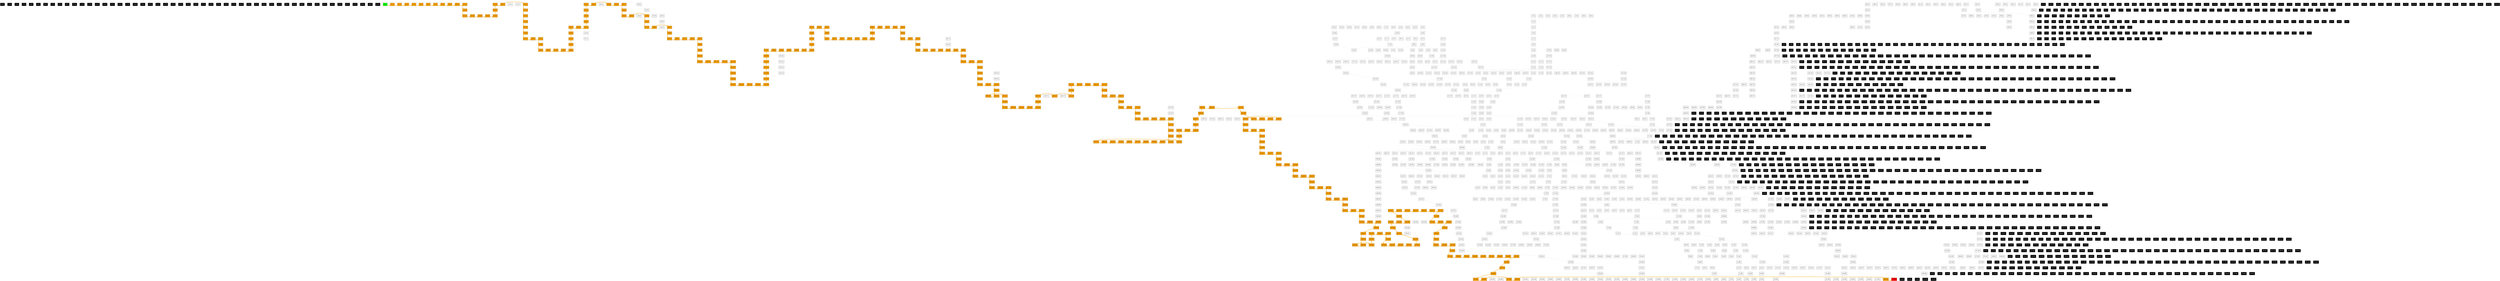 digraph dijkstra_path {
rankdir = TB;
node [shape = box, style = filled];
graph [nodesep = 0.5, ranksep = 0.5];

{ rank = same; node_0_0 [label="(0,0)", fillcolor="black", fontcolor="white"]; node_1_0 [label="(1,0)", fillcolor="black", fontcolor="white"]; node_2_0 [label="(2,0)", fillcolor="black", fontcolor="white"]; node_3_0 [label="(3,0)", fillcolor="black", fontcolor="white"]; node_4_0 [label="(4,0)", fillcolor="black", fontcolor="white"]; node_5_0 [label="(5,0)", fillcolor="black", fontcolor="white"]; node_6_0 [label="(6,0)", fillcolor="black", fontcolor="white"]; node_7_0 [label="(7,0)", fillcolor="black", fontcolor="white"]; node_8_0 [label="(8,0)", fillcolor="black", fontcolor="white"]; node_9_0 [label="(9,0)", fillcolor="black", fontcolor="white"]; node_10_0 [label="(10,0)", fillcolor="black", fontcolor="white"]; node_11_0 [label="(11,0)", fillcolor="black", fontcolor="white"]; node_12_0 [label="(12,0)", fillcolor="black", fontcolor="white"]; node_13_0 [label="(13,0)", fillcolor="black", fontcolor="white"]; node_14_0 [label="(14,0)", fillcolor="black", fontcolor="white"]; node_15_0 [label="(15,0)", fillcolor="black", fontcolor="white"]; node_16_0 [label="(16,0)", fillcolor="black", fontcolor="white"]; node_17_0 [label="(17,0)", fillcolor="black", fontcolor="white"]; node_18_0 [label="(18,0)", fillcolor="black", fontcolor="white"]; node_19_0 [label="(19,0)", fillcolor="black", fontcolor="white"]; node_20_0 [label="(20,0)", fillcolor="black", fontcolor="white"]; node_21_0 [label="(21,0)", fillcolor="black", fontcolor="white"]; node_22_0 [label="(22,0)", fillcolor="black", fontcolor="white"]; node_23_0 [label="(23,0)", fillcolor="black", fontcolor="white"]; node_24_0 [label="(24,0)", fillcolor="black", fontcolor="white"]; node_25_0 [label="(25,0)", fillcolor="black", fontcolor="white"]; node_26_0 [label="(26,0)", fillcolor="black", fontcolor="white"]; node_27_0 [label="(27,0)", fillcolor="black", fontcolor="white"]; node_28_0 [label="(28,0)", fillcolor="black", fontcolor="white"]; node_29_0 [label="(29,0)", fillcolor="black", fontcolor="white"]; node_30_0 [label="(30,0)", fillcolor="black", fontcolor="white"]; node_31_0 [label="(31,0)", fillcolor="black", fontcolor="white"]; node_32_0 [label="(32,0)", fillcolor="black", fontcolor="white"]; node_33_0 [label="(33,0)", fillcolor="black", fontcolor="white"]; node_34_0 [label="(34,0)", fillcolor="black", fontcolor="white"]; node_35_0 [label="(35,0)", fillcolor="black", fontcolor="white"]; node_36_0 [label="(36,0)", fillcolor="black", fontcolor="white"]; node_37_0 [label="(37,0)", fillcolor="black", fontcolor="white"]; node_38_0 [label="(38,0)", fillcolor="black", fontcolor="white"]; node_39_0 [label="(39,0)", fillcolor="black", fontcolor="white"]; node_40_0 [label="(40,0)", fillcolor="black", fontcolor="white"]; node_41_0 [label="(41,0)", fillcolor="black", fontcolor="white"]; node_42_0 [label="(42,0)", fillcolor="black", fontcolor="white"]; node_43_0 [label="(43,0)", fillcolor="black", fontcolor="white"]; node_44_0 [label="(44,0)", fillcolor="black", fontcolor="white"]; node_45_0 [label="(45,0)", fillcolor="black", fontcolor="white"]; node_46_0 [label="(46,0)", fillcolor="black", fontcolor="white"]; node_47_0 [label="(47,0)", fillcolor="black", fontcolor="white"]; node_48_0 [label="(48,0)", fillcolor="black", fontcolor="white"]; node_49_0 [label="(49,0)", fillcolor="black", fontcolor="white"]; node_50_0 [label="(50,0)", fillcolor="black", fontcolor="white"]; }
{ rank = same; node_0_1 [label="(0,1)", fillcolor="green", fontcolor="black"]; node_1_1 [label="(1,1)", fillcolor="orange", fontcolor="black"]; node_2_1 [label="(2,1)", fillcolor="orange", fontcolor="black"]; node_3_1 [label="(3,1)", fillcolor="orange", fontcolor="black"]; node_4_1 [label="(4,1)", fillcolor="orange", fontcolor="black"]; node_5_1 [label="(5,1)", fillcolor="orange", fontcolor="black"]; node_6_1 [label="(6,1)", fillcolor="orange", fontcolor="black"]; node_7_1 [label="(7,1)", fillcolor="orange", fontcolor="black"]; node_8_1 [label="(8,1)", fillcolor="orange", fontcolor="black"]; node_9_1 [label="(9,1)", fillcolor="orange", fontcolor="black"]; node_10_1 [label="(10,1)", fillcolor="orange", fontcolor="black"]; node_11_1 [label="(11,1)", fillcolor="orange", fontcolor="black"]; node_12_1 [label="(12,1)", fillcolor="black", fontcolor="white"]; node_13_1 [label="(13,1)", fillcolor="white", fontcolor="black"]; node_14_1 [label="(14,1)", fillcolor="white", fontcolor="black"]; node_15_1 [label="(15,1)", fillcolor="orange", fontcolor="black"]; node_16_1 [label="(16,1)", fillcolor="orange", fontcolor="black"]; node_17_1 [label="(17,1)", fillcolor="orange", fontcolor="black"]; node_18_1 [label="(18,1)", fillcolor="black", fontcolor="white"]; node_19_1 [label="(19,1)", fillcolor="white", fontcolor="black"]; node_20_1 [label="(20,1)", fillcolor="white", fontcolor="black"]; node_21_1 [label="(21,1)", fillcolor="orange", fontcolor="black"]; node_22_1 [label="(22,1)", fillcolor="orange", fontcolor="black"]; node_23_1 [label="(23,1)", fillcolor="orange", fontcolor="black"]; node_24_1 [label="(24,1)", fillcolor="orange", fontcolor="black"]; node_25_1 [label="(25,1)", fillcolor="orange", fontcolor="black"]; node_26_1 [label="(26,1)", fillcolor="black", fontcolor="white"]; node_27_1 [label="(27,1)", fillcolor="white", fontcolor="black"]; node_28_1 [label="(28,1)", fillcolor="white", fontcolor="black"]; node_29_1 [label="(29,1)", fillcolor="white", fontcolor="black"]; node_30_1 [label="(30,1)", fillcolor="white", fontcolor="black"]; node_31_1 [label="(31,1)", fillcolor="white", fontcolor="black"]; node_32_1 [label="(32,1)", fillcolor="black", fontcolor="white"]; node_33_1 [label="(33,1)", fillcolor="white", fontcolor="black"]; node_34_1 [label="(34,1)", fillcolor="white", fontcolor="black"]; node_35_1 [label="(35,1)", fillcolor="white", fontcolor="black"]; node_36_1 [label="(36,1)", fillcolor="white", fontcolor="black"]; node_37_1 [label="(37,1)", fillcolor="white", fontcolor="black"]; node_38_1 [label="(38,1)", fillcolor="white", fontcolor="black"]; node_39_1 [label="(39,1)", fillcolor="white", fontcolor="black"]; node_40_1 [label="(40,1)", fillcolor="white", fontcolor="black"]; node_41_1 [label="(41,1)", fillcolor="white", fontcolor="black"]; node_42_1 [label="(42,1)", fillcolor="white", fontcolor="black"]; node_43_1 [label="(43,1)", fillcolor="white", fontcolor="black"]; node_44_1 [label="(44,1)", fillcolor="white", fontcolor="black"]; node_45_1 [label="(45,1)", fillcolor="white", fontcolor="black"]; node_46_1 [label="(46,1)", fillcolor="white", fontcolor="black"]; node_47_1 [label="(47,1)", fillcolor="white", fontcolor="black"]; node_48_1 [label="(48,1)", fillcolor="black", fontcolor="white"]; node_49_1 [label="(49,1)", fillcolor="white", fontcolor="black"]; node_50_1 [label="(50,1)", fillcolor="black", fontcolor="white"]; }
{ rank = same; node_0_2 [label="(0,2)", fillcolor="black", fontcolor="white"]; node_1_2 [label="(1,2)", fillcolor="black", fontcolor="white"]; node_2_2 [label="(2,2)", fillcolor="black", fontcolor="white"]; node_3_2 [label="(3,2)", fillcolor="black", fontcolor="white"]; node_4_2 [label="(4,2)", fillcolor="black", fontcolor="white"]; node_5_2 [label="(5,2)", fillcolor="black", fontcolor="white"]; node_6_2 [label="(6,2)", fillcolor="black", fontcolor="white"]; node_7_2 [label="(7,2)", fillcolor="black", fontcolor="white"]; node_8_2 [label="(8,2)", fillcolor="black", fontcolor="white"]; node_9_2 [label="(9,2)", fillcolor="black", fontcolor="white"]; node_10_2 [label="(10,2)", fillcolor="black", fontcolor="white"]; node_11_2 [label="(11,2)", fillcolor="orange", fontcolor="black"]; node_12_2 [label="(12,2)", fillcolor="black", fontcolor="white"]; node_13_2 [label="(13,2)", fillcolor="black", fontcolor="white"]; node_14_2 [label="(14,2)", fillcolor="black", fontcolor="white"]; node_15_2 [label="(15,2)", fillcolor="orange", fontcolor="black"]; node_16_2 [label="(16,2)", fillcolor="black", fontcolor="white"]; node_17_2 [label="(17,2)", fillcolor="orange", fontcolor="black"]; node_18_2 [label="(18,2)", fillcolor="black", fontcolor="white"]; node_19_2 [label="(19,2)", fillcolor="white", fontcolor="black"]; node_20_2 [label="(20,2)", fillcolor="black", fontcolor="white"]; node_21_2 [label="(21,2)", fillcolor="orange", fontcolor="black"]; node_22_2 [label="(22,2)", fillcolor="black", fontcolor="white"]; node_23_2 [label="(23,2)", fillcolor="black", fontcolor="white"]; node_24_2 [label="(24,2)", fillcolor="black", fontcolor="white"]; node_25_2 [label="(25,2)", fillcolor="orange", fontcolor="black"]; node_26_2 [label="(26,2)", fillcolor="black", fontcolor="white"]; node_27_2 [label="(27,2)", fillcolor="black", fontcolor="white"]; node_28_2 [label="(28,2)", fillcolor="black", fontcolor="white"]; node_29_2 [label="(29,2)", fillcolor="white", fontcolor="black"]; node_30_2 [label="(30,2)", fillcolor="black", fontcolor="white"]; node_31_2 [label="(31,2)", fillcolor="black", fontcolor="white"]; node_32_2 [label="(32,2)", fillcolor="black", fontcolor="white"]; node_33_2 [label="(33,2)", fillcolor="white", fontcolor="black"]; node_34_2 [label="(34,2)", fillcolor="black", fontcolor="white"]; node_35_2 [label="(35,2)", fillcolor="white", fontcolor="black"]; node_36_2 [label="(36,2)", fillcolor="black", fontcolor="white"]; node_37_2 [label="(37,2)", fillcolor="black", fontcolor="white"]; node_38_2 [label="(38,2)", fillcolor="black", fontcolor="white"]; node_39_2 [label="(39,2)", fillcolor="black", fontcolor="white"]; node_40_2 [label="(40,2)", fillcolor="black", fontcolor="white"]; node_41_2 [label="(41,2)", fillcolor="black", fontcolor="white"]; node_42_2 [label="(42,2)", fillcolor="black", fontcolor="white"]; node_43_2 [label="(43,2)", fillcolor="black", fontcolor="white"]; node_44_2 [label="(44,2)", fillcolor="black", fontcolor="white"]; node_45_2 [label="(45,2)", fillcolor="black", fontcolor="white"]; node_46_2 [label="(46,2)", fillcolor="black", fontcolor="white"]; node_47_2 [label="(47,2)", fillcolor="white", fontcolor="black"]; node_48_2 [label="(48,2)", fillcolor="black", fontcolor="white"]; node_49_2 [label="(49,2)", fillcolor="white", fontcolor="black"]; node_50_2 [label="(50,2)", fillcolor="black", fontcolor="white"]; }
{ rank = same; node_0_3 [label="(0,3)", fillcolor="black", fontcolor="white"]; node_1_3 [label="(1,3)", fillcolor="white", fontcolor="black"]; node_2_3 [label="(2,3)", fillcolor="white", fontcolor="black"]; node_3_3 [label="(3,3)", fillcolor="white", fontcolor="black"]; node_4_3 [label="(4,3)", fillcolor="white", fontcolor="black"]; node_5_3 [label="(5,3)", fillcolor="white", fontcolor="black"]; node_6_3 [label="(6,3)", fillcolor="white", fontcolor="black"]; node_7_3 [label="(7,3)", fillcolor="white", fontcolor="black"]; node_8_3 [label="(8,3)", fillcolor="white", fontcolor="black"]; node_9_3 [label="(9,3)", fillcolor="white", fontcolor="black"]; node_10_3 [label="(10,3)", fillcolor="black", fontcolor="white"]; node_11_3 [label="(11,3)", fillcolor="orange", fontcolor="black"]; node_12_3 [label="(12,3)", fillcolor="orange", fontcolor="black"]; node_13_3 [label="(13,3)", fillcolor="orange", fontcolor="black"]; node_14_3 [label="(14,3)", fillcolor="orange", fontcolor="black"]; node_15_3 [label="(15,3)", fillcolor="orange", fontcolor="black"]; node_16_3 [label="(16,3)", fillcolor="black", fontcolor="white"]; node_17_3 [label="(17,3)", fillcolor="orange", fontcolor="black"]; node_18_3 [label="(18,3)", fillcolor="black", fontcolor="white"]; node_19_3 [label="(19,3)", fillcolor="white", fontcolor="black"]; node_20_3 [label="(20,3)", fillcolor="black", fontcolor="white"]; node_21_3 [label="(21,3)", fillcolor="orange", fontcolor="black"]; node_22_3 [label="(22,3)", fillcolor="black", fontcolor="white"]; node_23_3 [label="(23,3)", fillcolor="white", fontcolor="black"]; node_24_3 [label="(24,3)", fillcolor="white", fontcolor="black"]; node_25_3 [label="(25,3)", fillcolor="orange", fontcolor="black"]; node_26_3 [label="(26,3)", fillcolor="orange", fontcolor="black"]; node_27_3 [label="(27,3)", fillcolor="orange", fontcolor="black"]; node_28_3 [label="(28,3)", fillcolor="black", fontcolor="white"]; node_29_3 [label="(29,3)", fillcolor="white", fontcolor="black"]; node_30_3 [label="(30,3)", fillcolor="white", fontcolor="black"]; node_31_3 [label="(31,3)", fillcolor="white", fontcolor="black"]; node_32_3 [label="(32,3)", fillcolor="white", fontcolor="black"]; node_33_3 [label="(33,3)", fillcolor="white", fontcolor="black"]; node_34_3 [label="(34,3)", fillcolor="black", fontcolor="white"]; node_35_3 [label="(35,3)", fillcolor="white", fontcolor="black"]; node_36_3 [label="(36,3)", fillcolor="white", fontcolor="black"]; node_37_3 [label="(37,3)", fillcolor="white", fontcolor="black"]; node_38_3 [label="(38,3)", fillcolor="white", fontcolor="black"]; node_39_3 [label="(39,3)", fillcolor="white", fontcolor="black"]; node_40_3 [label="(40,3)", fillcolor="white", fontcolor="black"]; node_41_3 [label="(41,3)", fillcolor="white", fontcolor="black"]; node_42_3 [label="(42,3)", fillcolor="white", fontcolor="black"]; node_43_3 [label="(43,3)", fillcolor="white", fontcolor="black"]; node_44_3 [label="(44,3)", fillcolor="white", fontcolor="black"]; node_45_3 [label="(45,3)", fillcolor="white", fontcolor="black"]; node_46_3 [label="(46,3)", fillcolor="black", fontcolor="white"]; node_47_3 [label="(47,3)", fillcolor="white", fontcolor="black"]; node_48_3 [label="(48,3)", fillcolor="white", fontcolor="black"]; node_49_3 [label="(49,3)", fillcolor="white", fontcolor="black"]; node_50_3 [label="(50,3)", fillcolor="black", fontcolor="white"]; }
{ rank = same; node_0_4 [label="(0,4)", fillcolor="black", fontcolor="white"]; node_1_4 [label="(1,4)", fillcolor="white", fontcolor="black"]; node_2_4 [label="(2,4)", fillcolor="black", fontcolor="white"]; node_3_4 [label="(3,4)", fillcolor="black", fontcolor="white"]; node_4_4 [label="(4,4)", fillcolor="black", fontcolor="white"]; node_5_4 [label="(5,4)", fillcolor="black", fontcolor="white"]; node_6_4 [label="(6,4)", fillcolor="black", fontcolor="white"]; node_7_4 [label="(7,4)", fillcolor="black", fontcolor="white"]; node_8_4 [label="(8,4)", fillcolor="black", fontcolor="white"]; node_9_4 [label="(9,4)", fillcolor="black", fontcolor="white"]; node_10_4 [label="(10,4)", fillcolor="black", fontcolor="white"]; node_11_4 [label="(11,4)", fillcolor="black", fontcolor="white"]; node_12_4 [label="(12,4)", fillcolor="black", fontcolor="white"]; node_13_4 [label="(13,4)", fillcolor="black", fontcolor="white"]; node_14_4 [label="(14,4)", fillcolor="black", fontcolor="white"]; node_15_4 [label="(15,4)", fillcolor="black", fontcolor="white"]; node_16_4 [label="(16,4)", fillcolor="black", fontcolor="white"]; node_17_4 [label="(17,4)", fillcolor="orange", fontcolor="black"]; node_18_4 [label="(18,4)", fillcolor="black", fontcolor="white"]; node_19_4 [label="(19,4)", fillcolor="white", fontcolor="black"]; node_20_4 [label="(20,4)", fillcolor="black", fontcolor="white"]; node_21_4 [label="(21,4)", fillcolor="orange", fontcolor="black"]; node_22_4 [label="(22,4)", fillcolor="black", fontcolor="white"]; node_23_4 [label="(23,4)", fillcolor="black", fontcolor="white"]; node_24_4 [label="(24,4)", fillcolor="black", fontcolor="white"]; node_25_4 [label="(25,4)", fillcolor="black", fontcolor="white"]; node_26_4 [label="(26,4)", fillcolor="black", fontcolor="white"]; node_27_4 [label="(27,4)", fillcolor="orange", fontcolor="black"]; node_28_4 [label="(28,4)", fillcolor="black", fontcolor="white"]; node_29_4 [label="(29,4)", fillcolor="white", fontcolor="black"]; node_30_4 [label="(30,4)", fillcolor="black", fontcolor="white"]; node_31_4 [label="(31,4)", fillcolor="black", fontcolor="white"]; node_32_4 [label="(32,4)", fillcolor="black", fontcolor="white"]; node_33_4 [label="(33,4)", fillcolor="black", fontcolor="white"]; node_34_4 [label="(34,4)", fillcolor="black", fontcolor="white"]; node_35_4 [label="(35,4)", fillcolor="white", fontcolor="black"]; node_36_4 [label="(36,4)", fillcolor="black", fontcolor="white"]; node_37_4 [label="(37,4)", fillcolor="black", fontcolor="white"]; node_38_4 [label="(38,4)", fillcolor="black", fontcolor="white"]; node_39_4 [label="(39,4)", fillcolor="black", fontcolor="white"]; node_40_4 [label="(40,4)", fillcolor="black", fontcolor="white"]; node_41_4 [label="(41,4)", fillcolor="black", fontcolor="white"]; node_42_4 [label="(42,4)", fillcolor="black", fontcolor="white"]; node_43_4 [label="(43,4)", fillcolor="black", fontcolor="white"]; node_44_4 [label="(44,4)", fillcolor="black", fontcolor="white"]; node_45_4 [label="(45,4)", fillcolor="white", fontcolor="black"]; node_46_4 [label="(46,4)", fillcolor="black", fontcolor="white"]; node_47_4 [label="(47,4)", fillcolor="black", fontcolor="white"]; node_48_4 [label="(48,4)", fillcolor="black", fontcolor="white"]; node_49_4 [label="(49,4)", fillcolor="white", fontcolor="black"]; node_50_4 [label="(50,4)", fillcolor="black", fontcolor="white"]; }
{ rank = same; node_0_5 [label="(0,5)", fillcolor="black", fontcolor="white"]; node_1_5 [label="(1,5)", fillcolor="white", fontcolor="black"]; node_2_5 [label="(2,5)", fillcolor="black", fontcolor="white"]; node_3_5 [label="(3,5)", fillcolor="white", fontcolor="black"]; node_4_5 [label="(4,5)", fillcolor="white", fontcolor="black"]; node_5_5 [label="(5,5)", fillcolor="white", fontcolor="black"]; node_6_5 [label="(6,5)", fillcolor="white", fontcolor="black"]; node_7_5 [label="(7,5)", fillcolor="white", fontcolor="black"]; node_8_5 [label="(8,5)", fillcolor="white", fontcolor="black"]; node_9_5 [label="(9,5)", fillcolor="white", fontcolor="black"]; node_10_5 [label="(10,5)", fillcolor="white", fontcolor="black"]; node_11_5 [label="(11,5)", fillcolor="white", fontcolor="black"]; node_12_5 [label="(12,5)", fillcolor="white", fontcolor="black"]; node_13_5 [label="(13,5)", fillcolor="white", fontcolor="black"]; node_14_5 [label="(14,5)", fillcolor="white", fontcolor="black"]; node_15_5 [label="(15,5)", fillcolor="white", fontcolor="black"]; node_16_5 [label="(16,5)", fillcolor="black", fontcolor="white"]; node_17_5 [label="(17,5)", fillcolor="orange", fontcolor="black"]; node_18_5 [label="(18,5)", fillcolor="black", fontcolor="white"]; node_19_5 [label="(19,5)", fillcolor="white", fontcolor="black"]; node_20_5 [label="(20,5)", fillcolor="black", fontcolor="white"]; node_21_5 [label="(21,5)", fillcolor="orange", fontcolor="black"]; node_22_5 [label="(22,5)", fillcolor="orange", fontcolor="black"]; node_23_5 [label="(23,5)", fillcolor="orange", fontcolor="black"]; node_24_5 [label="(24,5)", fillcolor="black", fontcolor="white"]; node_25_5 [label="(25,5)", fillcolor="orange", fontcolor="black"]; node_26_5 [label="(26,5)", fillcolor="orange", fontcolor="black"]; node_27_5 [label="(27,5)", fillcolor="orange", fontcolor="black"]; node_28_5 [label="(28,5)", fillcolor="black", fontcolor="white"]; node_29_5 [label="(29,5)", fillcolor="white", fontcolor="black"]; node_30_5 [label="(30,5)", fillcolor="black", fontcolor="white"]; node_31_5 [label="(31,5)", fillcolor="orange", fontcolor="black"]; node_32_5 [label="(32,5)", fillcolor="orange", fontcolor="black"]; node_33_5 [label="(33,5)", fillcolor="orange", fontcolor="black"]; node_34_5 [label="(34,5)", fillcolor="black", fontcolor="white"]; node_35_5 [label="(35,5)", fillcolor="white", fontcolor="black"]; node_36_5 [label="(36,5)", fillcolor="white", fontcolor="black"]; node_37_5 [label="(37,5)", fillcolor="white", fontcolor="black"]; node_38_5 [label="(38,5)", fillcolor="black", fontcolor="white"]; node_39_5 [label="(39,5)", fillcolor="orange", fontcolor="black"]; node_40_5 [label="(40,5)", fillcolor="orange", fontcolor="black"]; node_41_5 [label="(41,5)", fillcolor="orange", fontcolor="black"]; node_42_5 [label="(42,5)", fillcolor="orange", fontcolor="black"]; node_43_5 [label="(43,5)", fillcolor="orange", fontcolor="black"]; node_44_5 [label="(44,5)", fillcolor="black", fontcolor="white"]; node_45_5 [label="(45,5)", fillcolor="white", fontcolor="black"]; node_46_5 [label="(46,5)", fillcolor="white", fontcolor="black"]; node_47_5 [label="(47,5)", fillcolor="white", fontcolor="black"]; node_48_5 [label="(48,5)", fillcolor="black", fontcolor="white"]; node_49_5 [label="(49,5)", fillcolor="white", fontcolor="black"]; node_50_5 [label="(50,5)", fillcolor="black", fontcolor="white"]; }
{ rank = same; node_0_6 [label="(0,6)", fillcolor="black", fontcolor="white"]; node_1_6 [label="(1,6)", fillcolor="white", fontcolor="black"]; node_2_6 [label="(2,6)", fillcolor="black", fontcolor="white"]; node_3_6 [label="(3,6)", fillcolor="white", fontcolor="black"]; node_4_6 [label="(4,6)", fillcolor="black", fontcolor="white"]; node_5_6 [label="(5,6)", fillcolor="black", fontcolor="white"]; node_6_6 [label="(6,6)", fillcolor="black", fontcolor="white"]; node_7_6 [label="(7,6)", fillcolor="black", fontcolor="white"]; node_8_6 [label="(8,6)", fillcolor="black", fontcolor="white"]; node_9_6 [label="(9,6)", fillcolor="black", fontcolor="white"]; node_10_6 [label="(10,6)", fillcolor="black", fontcolor="white"]; node_11_6 [label="(11,6)", fillcolor="black", fontcolor="white"]; node_12_6 [label="(12,6)", fillcolor="black", fontcolor="white"]; node_13_6 [label="(13,6)", fillcolor="white", fontcolor="black"]; node_14_6 [label="(14,6)", fillcolor="black", fontcolor="white"]; node_15_6 [label="(15,6)", fillcolor="white", fontcolor="black"]; node_16_6 [label="(16,6)", fillcolor="black", fontcolor="white"]; node_17_6 [label="(17,6)", fillcolor="orange", fontcolor="black"]; node_18_6 [label="(18,6)", fillcolor="black", fontcolor="white"]; node_19_6 [label="(19,6)", fillcolor="black", fontcolor="white"]; node_20_6 [label="(20,6)", fillcolor="black", fontcolor="white"]; node_21_6 [label="(21,6)", fillcolor="white", fontcolor="black"]; node_22_6 [label="(22,6)", fillcolor="black", fontcolor="white"]; node_23_6 [label="(23,6)", fillcolor="orange", fontcolor="black"]; node_24_6 [label="(24,6)", fillcolor="black", fontcolor="white"]; node_25_6 [label="(25,6)", fillcolor="orange", fontcolor="black"]; node_26_6 [label="(26,6)", fillcolor="black", fontcolor="white"]; node_27_6 [label="(27,6)", fillcolor="black", fontcolor="white"]; node_28_6 [label="(28,6)", fillcolor="black", fontcolor="white"]; node_29_6 [label="(29,6)", fillcolor="black", fontcolor="white"]; node_30_6 [label="(30,6)", fillcolor="black", fontcolor="white"]; node_31_6 [label="(31,6)", fillcolor="orange", fontcolor="black"]; node_32_6 [label="(32,6)", fillcolor="black", fontcolor="white"]; node_33_6 [label="(33,6)", fillcolor="orange", fontcolor="black"]; node_34_6 [label="(34,6)", fillcolor="black", fontcolor="white"]; node_35_6 [label="(35,6)", fillcolor="black", fontcolor="white"]; node_36_6 [label="(36,6)", fillcolor="black", fontcolor="white"]; node_37_6 [label="(37,6)", fillcolor="black", fontcolor="white"]; node_38_6 [label="(38,6)", fillcolor="black", fontcolor="white"]; node_39_6 [label="(39,6)", fillcolor="orange", fontcolor="black"]; node_40_6 [label="(40,6)", fillcolor="black", fontcolor="white"]; node_41_6 [label="(41,6)", fillcolor="black", fontcolor="white"]; node_42_6 [label="(42,6)", fillcolor="black", fontcolor="white"]; node_43_6 [label="(43,6)", fillcolor="orange", fontcolor="black"]; node_44_6 [label="(44,6)", fillcolor="black", fontcolor="white"]; node_45_6 [label="(45,6)", fillcolor="black", fontcolor="white"]; node_46_6 [label="(46,6)", fillcolor="black", fontcolor="white"]; node_47_6 [label="(47,6)", fillcolor="white", fontcolor="black"]; node_48_6 [label="(48,6)", fillcolor="black", fontcolor="white"]; node_49_6 [label="(49,6)", fillcolor="white", fontcolor="black"]; node_50_6 [label="(50,6)", fillcolor="black", fontcolor="white"]; }
{ rank = same; node_0_7 [label="(0,7)", fillcolor="black", fontcolor="white"]; node_1_7 [label="(1,7)", fillcolor="white", fontcolor="black"]; node_2_7 [label="(2,7)", fillcolor="black", fontcolor="white"]; node_3_7 [label="(3,7)", fillcolor="white", fontcolor="black"]; node_4_7 [label="(4,7)", fillcolor="black", fontcolor="white"]; node_5_7 [label="(5,7)", fillcolor="white", fontcolor="black"]; node_6_7 [label="(6,7)", fillcolor="white", fontcolor="black"]; node_7_7 [label="(7,7)", fillcolor="white", fontcolor="black"]; node_8_7 [label="(8,7)", fillcolor="white", fontcolor="black"]; node_9_7 [label="(9,7)", fillcolor="white", fontcolor="black"]; node_10_7 [label="(10,7)", fillcolor="black", fontcolor="white"]; node_11_7 [label="(11,7)", fillcolor="white", fontcolor="black"]; node_12_7 [label="(12,7)", fillcolor="black", fontcolor="white"]; node_13_7 [label="(13,7)", fillcolor="white", fontcolor="black"]; node_14_7 [label="(14,7)", fillcolor="black", fontcolor="white"]; node_15_7 [label="(15,7)", fillcolor="white", fontcolor="black"]; node_16_7 [label="(16,7)", fillcolor="black", fontcolor="white"]; node_17_7 [label="(17,7)", fillcolor="orange", fontcolor="black"]; node_18_7 [label="(18,7)", fillcolor="orange", fontcolor="black"]; node_19_7 [label="(19,7)", fillcolor="orange", fontcolor="black"]; node_20_7 [label="(20,7)", fillcolor="black", fontcolor="white"]; node_21_7 [label="(21,7)", fillcolor="white", fontcolor="black"]; node_22_7 [label="(22,7)", fillcolor="black", fontcolor="white"]; node_23_7 [label="(23,7)", fillcolor="orange", fontcolor="black"]; node_24_7 [label="(24,7)", fillcolor="black", fontcolor="white"]; node_25_7 [label="(25,7)", fillcolor="orange", fontcolor="black"]; node_26_7 [label="(26,7)", fillcolor="orange", fontcolor="black"]; node_27_7 [label="(27,7)", fillcolor="orange", fontcolor="black"]; node_28_7 [label="(28,7)", fillcolor="orange", fontcolor="black"]; node_29_7 [label="(29,7)", fillcolor="orange", fontcolor="black"]; node_30_7 [label="(30,7)", fillcolor="black", fontcolor="white"]; node_31_7 [label="(31,7)", fillcolor="orange", fontcolor="black"]; node_32_7 [label="(32,7)", fillcolor="black", fontcolor="white"]; node_33_7 [label="(33,7)", fillcolor="orange", fontcolor="black"]; node_34_7 [label="(34,7)", fillcolor="orange", fontcolor="black"]; node_35_7 [label="(35,7)", fillcolor="orange", fontcolor="black"]; node_36_7 [label="(36,7)", fillcolor="orange", fontcolor="black"]; node_37_7 [label="(37,7)", fillcolor="orange", fontcolor="black"]; node_38_7 [label="(38,7)", fillcolor="orange", fontcolor="black"]; node_39_7 [label="(39,7)", fillcolor="orange", fontcolor="black"]; node_40_7 [label="(40,7)", fillcolor="black", fontcolor="white"]; node_41_7 [label="(41,7)", fillcolor="white", fontcolor="black"]; node_42_7 [label="(42,7)", fillcolor="black", fontcolor="white"]; node_43_7 [label="(43,7)", fillcolor="orange", fontcolor="black"]; node_44_7 [label="(44,7)", fillcolor="orange", fontcolor="black"]; node_45_7 [label="(45,7)", fillcolor="orange", fontcolor="black"]; node_46_7 [label="(46,7)", fillcolor="black", fontcolor="white"]; node_47_7 [label="(47,7)", fillcolor="white", fontcolor="black"]; node_48_7 [label="(48,7)", fillcolor="black", fontcolor="white"]; node_49_7 [label="(49,7)", fillcolor="white", fontcolor="black"]; node_50_7 [label="(50,7)", fillcolor="black", fontcolor="white"]; }
{ rank = same; node_0_8 [label="(0,8)", fillcolor="black", fontcolor="white"]; node_1_8 [label="(1,8)", fillcolor="white", fontcolor="black"]; node_2_8 [label="(2,8)", fillcolor="black", fontcolor="white"]; node_3_8 [label="(3,8)", fillcolor="white", fontcolor="black"]; node_4_8 [label="(4,8)", fillcolor="black", fontcolor="white"]; node_5_8 [label="(5,8)", fillcolor="black", fontcolor="white"]; node_6_8 [label="(6,8)", fillcolor="black", fontcolor="white"]; node_7_8 [label="(7,8)", fillcolor="white", fontcolor="black"]; node_8_8 [label="(8,8)", fillcolor="black", fontcolor="white"]; node_9_8 [label="(9,8)", fillcolor="white", fontcolor="black"]; node_10_8 [label="(10,8)", fillcolor="black", fontcolor="white"]; node_11_8 [label="(11,8)", fillcolor="white", fontcolor="black"]; node_12_8 [label="(12,8)", fillcolor="black", fontcolor="white"]; node_13_8 [label="(13,8)", fillcolor="white", fontcolor="black"]; node_14_8 [label="(14,8)", fillcolor="black", fontcolor="white"]; node_15_8 [label="(15,8)", fillcolor="black", fontcolor="white"]; node_16_8 [label="(16,8)", fillcolor="black", fontcolor="white"]; node_17_8 [label="(17,8)", fillcolor="black", fontcolor="white"]; node_18_8 [label="(18,8)", fillcolor="black", fontcolor="white"]; node_19_8 [label="(19,8)", fillcolor="orange", fontcolor="black"]; node_20_8 [label="(20,8)", fillcolor="black", fontcolor="white"]; node_21_8 [label="(21,8)", fillcolor="black", fontcolor="white"]; node_22_8 [label="(22,8)", fillcolor="black", fontcolor="white"]; node_23_8 [label="(23,8)", fillcolor="orange", fontcolor="black"]; node_24_8 [label="(24,8)", fillcolor="black", fontcolor="white"]; node_25_8 [label="(25,8)", fillcolor="black", fontcolor="white"]; node_26_8 [label="(26,8)", fillcolor="black", fontcolor="white"]; node_27_8 [label="(27,8)", fillcolor="black", fontcolor="white"]; node_28_8 [label="(28,8)", fillcolor="black", fontcolor="white"]; node_29_8 [label="(29,8)", fillcolor="orange", fontcolor="black"]; node_30_8 [label="(30,8)", fillcolor="black", fontcolor="white"]; node_31_8 [label="(31,8)", fillcolor="orange", fontcolor="black"]; node_32_8 [label="(32,8)", fillcolor="black", fontcolor="white"]; node_33_8 [label="(33,8)", fillcolor="black", fontcolor="white"]; node_34_8 [label="(34,8)", fillcolor="black", fontcolor="white"]; node_35_8 [label="(35,8)", fillcolor="black", fontcolor="white"]; node_36_8 [label="(36,8)", fillcolor="black", fontcolor="white"]; node_37_8 [label="(37,8)", fillcolor="black", fontcolor="white"]; node_38_8 [label="(38,8)", fillcolor="black", fontcolor="white"]; node_39_8 [label="(39,8)", fillcolor="black", fontcolor="white"]; node_40_8 [label="(40,8)", fillcolor="black", fontcolor="white"]; node_41_8 [label="(41,8)", fillcolor="white", fontcolor="black"]; node_42_8 [label="(42,8)", fillcolor="black", fontcolor="white"]; node_43_8 [label="(43,8)", fillcolor="black", fontcolor="white"]; node_44_8 [label="(44,8)", fillcolor="black", fontcolor="white"]; node_45_8 [label="(45,8)", fillcolor="orange", fontcolor="black"]; node_46_8 [label="(46,8)", fillcolor="black", fontcolor="white"]; node_47_8 [label="(47,8)", fillcolor="white", fontcolor="black"]; node_48_8 [label="(48,8)", fillcolor="black", fontcolor="white"]; node_49_8 [label="(49,8)", fillcolor="black", fontcolor="white"]; node_50_8 [label="(50,8)", fillcolor="black", fontcolor="white"]; }
{ rank = same; node_0_9 [label="(0,9)", fillcolor="black", fontcolor="white"]; node_1_9 [label="(1,9)", fillcolor="white", fontcolor="black"]; node_2_9 [label="(2,9)", fillcolor="black", fontcolor="white"]; node_3_9 [label="(3,9)", fillcolor="white", fontcolor="black"]; node_4_9 [label="(4,9)", fillcolor="black", fontcolor="white"]; node_5_9 [label="(5,9)", fillcolor="white", fontcolor="black"]; node_6_9 [label="(6,9)", fillcolor="white", fontcolor="black"]; node_7_9 [label="(7,9)", fillcolor="white", fontcolor="black"]; node_8_9 [label="(8,9)", fillcolor="black", fontcolor="white"]; node_9_9 [label="(9,9)", fillcolor="white", fontcolor="black"]; node_10_9 [label="(10,9)", fillcolor="black", fontcolor="white"]; node_11_9 [label="(11,9)", fillcolor="white", fontcolor="black"]; node_12_9 [label="(12,9)", fillcolor="black", fontcolor="white"]; node_13_9 [label="(13,9)", fillcolor="white", fontcolor="black"]; node_14_9 [label="(14,9)", fillcolor="white", fontcolor="black"]; node_15_9 [label="(15,9)", fillcolor="white", fontcolor="black"]; node_16_9 [label="(16,9)", fillcolor="white", fontcolor="black"]; node_17_9 [label="(17,9)", fillcolor="white", fontcolor="black"]; node_18_9 [label="(18,9)", fillcolor="black", fontcolor="white"]; node_19_9 [label="(19,9)", fillcolor="orange", fontcolor="black"]; node_20_9 [label="(20,9)", fillcolor="orange", fontcolor="black"]; node_21_9 [label="(21,9)", fillcolor="orange", fontcolor="black"]; node_22_9 [label="(22,9)", fillcolor="orange", fontcolor="black"]; node_23_9 [label="(23,9)", fillcolor="orange", fontcolor="black"]; node_24_9 [label="(24,9)", fillcolor="black", fontcolor="white"]; node_25_9 [label="(25,9)", fillcolor="white", fontcolor="black"]; node_26_9 [label="(26,9)", fillcolor="white", fontcolor="black"]; node_27_9 [label="(27,9)", fillcolor="white", fontcolor="black"]; node_28_9 [label="(28,9)", fillcolor="black", fontcolor="white"]; node_29_9 [label="(29,9)", fillcolor="orange", fontcolor="black"]; node_30_9 [label="(30,9)", fillcolor="black", fontcolor="white"]; node_31_9 [label="(31,9)", fillcolor="orange", fontcolor="black"]; node_32_9 [label="(32,9)", fillcolor="orange", fontcolor="black"]; node_33_9 [label="(33,9)", fillcolor="orange", fontcolor="black"]; node_34_9 [label="(34,9)", fillcolor="orange", fontcolor="black"]; node_35_9 [label="(35,9)", fillcolor="orange", fontcolor="black"]; node_36_9 [label="(36,9)", fillcolor="orange", fontcolor="black"]; node_37_9 [label="(37,9)", fillcolor="orange", fontcolor="black"]; node_38_9 [label="(38,9)", fillcolor="black", fontcolor="white"]; node_39_9 [label="(39,9)", fillcolor="orange", fontcolor="black"]; node_40_9 [label="(40,9)", fillcolor="orange", fontcolor="black"]; node_41_9 [label="(41,9)", fillcolor="orange", fontcolor="black"]; node_42_9 [label="(42,9)", fillcolor="orange", fontcolor="black"]; node_43_9 [label="(43,9)", fillcolor="orange", fontcolor="black"]; node_44_9 [label="(44,9)", fillcolor="orange", fontcolor="black"]; node_45_9 [label="(45,9)", fillcolor="orange", fontcolor="black"]; node_46_9 [label="(46,9)", fillcolor="black", fontcolor="white"]; node_47_9 [label="(47,9)", fillcolor="white", fontcolor="black"]; node_48_9 [label="(48,9)", fillcolor="white", fontcolor="black"]; node_49_9 [label="(49,9)", fillcolor="white", fontcolor="black"]; node_50_9 [label="(50,9)", fillcolor="black", fontcolor="white"]; }
{ rank = same; node_0_10 [label="(0,10)", fillcolor="black", fontcolor="white"]; node_1_10 [label="(1,10)", fillcolor="white", fontcolor="black"]; node_2_10 [label="(2,10)", fillcolor="black", fontcolor="white"]; node_3_10 [label="(3,10)", fillcolor="white", fontcolor="black"]; node_4_10 [label="(4,10)", fillcolor="black", fontcolor="white"]; node_5_10 [label="(5,10)", fillcolor="white", fontcolor="black"]; node_6_10 [label="(6,10)", fillcolor="black", fontcolor="white"]; node_7_10 [label="(7,10)", fillcolor="black", fontcolor="white"]; node_8_10 [label="(8,10)", fillcolor="black", fontcolor="white"]; node_9_10 [label="(9,10)", fillcolor="white", fontcolor="black"]; node_10_10 [label="(10,10)", fillcolor="black", fontcolor="white"]; node_11_10 [label="(11,10)", fillcolor="white", fontcolor="black"]; node_12_10 [label="(12,10)", fillcolor="black", fontcolor="white"]; node_13_10 [label="(13,10)", fillcolor="black", fontcolor="white"]; node_14_10 [label="(14,10)", fillcolor="black", fontcolor="white"]; node_15_10 [label="(15,10)", fillcolor="white", fontcolor="black"]; node_16_10 [label="(16,10)", fillcolor="black", fontcolor="white"]; node_17_10 [label="(17,10)", fillcolor="black", fontcolor="white"]; node_18_10 [label="(18,10)", fillcolor="black", fontcolor="white"]; node_19_10 [label="(19,10)", fillcolor="black", fontcolor="white"]; node_20_10 [label="(20,10)", fillcolor="black", fontcolor="white"]; node_21_10 [label="(21,10)", fillcolor="black", fontcolor="white"]; node_22_10 [label="(22,10)", fillcolor="black", fontcolor="white"]; node_23_10 [label="(23,10)", fillcolor="black", fontcolor="white"]; node_24_10 [label="(24,10)", fillcolor="black", fontcolor="white"]; node_25_10 [label="(25,10)", fillcolor="black", fontcolor="white"]; node_26_10 [label="(26,10)", fillcolor="black", fontcolor="white"]; node_27_10 [label="(27,10)", fillcolor="white", fontcolor="black"]; node_28_10 [label="(28,10)", fillcolor="black", fontcolor="white"]; node_29_10 [label="(29,10)", fillcolor="orange", fontcolor="black"]; node_30_10 [label="(30,10)", fillcolor="black", fontcolor="white"]; node_31_10 [label="(31,10)", fillcolor="black", fontcolor="white"]; node_32_10 [label="(32,10)", fillcolor="black", fontcolor="white"]; node_33_10 [label="(33,10)", fillcolor="black", fontcolor="white"]; node_34_10 [label="(34,10)", fillcolor="black", fontcolor="white"]; node_35_10 [label="(35,10)", fillcolor="white", fontcolor="black"]; node_36_10 [label="(36,10)", fillcolor="black", fontcolor="white"]; node_37_10 [label="(37,10)", fillcolor="orange", fontcolor="black"]; node_38_10 [label="(38,10)", fillcolor="black", fontcolor="white"]; node_39_10 [label="(39,10)", fillcolor="orange", fontcolor="black"]; node_40_10 [label="(40,10)", fillcolor="black", fontcolor="white"]; node_41_10 [label="(41,10)", fillcolor="black", fontcolor="white"]; node_42_10 [label="(42,10)", fillcolor="black", fontcolor="white"]; node_43_10 [label="(43,10)", fillcolor="black", fontcolor="white"]; node_44_10 [label="(44,10)", fillcolor="black", fontcolor="white"]; node_45_10 [label="(45,10)", fillcolor="black", fontcolor="white"]; node_46_10 [label="(46,10)", fillcolor="black", fontcolor="white"]; node_47_10 [label="(47,10)", fillcolor="white", fontcolor="black"]; node_48_10 [label="(48,10)", fillcolor="black", fontcolor="white"]; node_49_10 [label="(49,10)", fillcolor="white", fontcolor="black"]; node_50_10 [label="(50,10)", fillcolor="black", fontcolor="white"]; }
{ rank = same; node_0_11 [label="(0,11)", fillcolor="black", fontcolor="white"]; node_1_11 [label="(1,11)", fillcolor="white", fontcolor="black"]; node_2_11 [label="(2,11)", fillcolor="black", fontcolor="white"]; node_3_11 [label="(3,11)", fillcolor="white", fontcolor="black"]; node_4_11 [label="(4,11)", fillcolor="white", fontcolor="black"]; node_5_11 [label="(5,11)", fillcolor="white", fontcolor="black"]; node_6_11 [label="(6,11)", fillcolor="black", fontcolor="white"]; node_7_11 [label="(7,11)", fillcolor="white", fontcolor="black"]; node_8_11 [label="(8,11)", fillcolor="black", fontcolor="white"]; node_9_11 [label="(9,11)", fillcolor="white", fontcolor="black"]; node_10_11 [label="(10,11)", fillcolor="black", fontcolor="white"]; node_11_11 [label="(11,11)", fillcolor="white", fontcolor="black"]; node_12_11 [label="(12,11)", fillcolor="white", fontcolor="black"]; node_13_11 [label="(13,11)", fillcolor="white", fontcolor="black"]; node_14_11 [label="(14,11)", fillcolor="black", fontcolor="white"]; node_15_11 [label="(15,11)", fillcolor="white", fontcolor="black"]; node_16_11 [label="(16,11)", fillcolor="white", fontcolor="black"]; node_17_11 [label="(17,11)", fillcolor="white", fontcolor="black"]; node_18_11 [label="(18,11)", fillcolor="white", fontcolor="black"]; node_19_11 [label="(19,11)", fillcolor="white", fontcolor="black"]; node_20_11 [label="(20,11)", fillcolor="white", fontcolor="black"]; node_21_11 [label="(21,11)", fillcolor="white", fontcolor="black"]; node_22_11 [label="(22,11)", fillcolor="white", fontcolor="black"]; node_23_11 [label="(23,11)", fillcolor="white", fontcolor="black"]; node_24_11 [label="(24,11)", fillcolor="white", fontcolor="black"]; node_25_11 [label="(25,11)", fillcolor="white", fontcolor="black"]; node_26_11 [label="(26,11)", fillcolor="black", fontcolor="white"]; node_27_11 [label="(27,11)", fillcolor="white", fontcolor="black"]; node_28_11 [label="(28,11)", fillcolor="black", fontcolor="white"]; node_29_11 [label="(29,11)", fillcolor="orange", fontcolor="black"]; node_30_11 [label="(30,11)", fillcolor="orange", fontcolor="black"]; node_31_11 [label="(31,11)", fillcolor="orange", fontcolor="black"]; node_32_11 [label="(32,11)", fillcolor="orange", fontcolor="black"]; node_33_11 [label="(33,11)", fillcolor="orange", fontcolor="black"]; node_34_11 [label="(34,11)", fillcolor="black", fontcolor="white"]; node_35_11 [label="(35,11)", fillcolor="white", fontcolor="black"]; node_36_11 [label="(36,11)", fillcolor="black", fontcolor="white"]; node_37_11 [label="(37,11)", fillcolor="orange", fontcolor="black"]; node_38_11 [label="(38,11)", fillcolor="black", fontcolor="white"]; node_39_11 [label="(39,11)", fillcolor="orange", fontcolor="black"]; node_40_11 [label="(40,11)", fillcolor="orange", fontcolor="black"]; node_41_11 [label="(41,11)", fillcolor="orange", fontcolor="black"]; node_42_11 [label="(42,11)", fillcolor="black", fontcolor="white"]; node_43_11 [label="(43,11)", fillcolor="white", fontcolor="black"]; node_44_11 [label="(44,11)", fillcolor="white", fontcolor="black"]; node_45_11 [label="(45,11)", fillcolor="white", fontcolor="black"]; node_46_11 [label="(46,11)", fillcolor="white", fontcolor="black"]; node_47_11 [label="(47,11)", fillcolor="white", fontcolor="black"]; node_48_11 [label="(48,11)", fillcolor="black", fontcolor="white"]; node_49_11 [label="(49,11)", fillcolor="white", fontcolor="black"]; node_50_11 [label="(50,11)", fillcolor="black", fontcolor="white"]; }
{ rank = same; node_0_12 [label="(0,12)", fillcolor="black", fontcolor="white"]; node_1_12 [label="(1,12)", fillcolor="white", fontcolor="black"]; node_2_12 [label="(2,12)", fillcolor="black", fontcolor="white"]; node_3_12 [label="(3,12)", fillcolor="black", fontcolor="white"]; node_4_12 [label="(4,12)", fillcolor="black", fontcolor="white"]; node_5_12 [label="(5,12)", fillcolor="black", fontcolor="white"]; node_6_12 [label="(6,12)", fillcolor="black", fontcolor="white"]; node_7_12 [label="(7,12)", fillcolor="white", fontcolor="black"]; node_8_12 [label="(8,12)", fillcolor="black", fontcolor="white"]; node_9_12 [label="(9,12)", fillcolor="white", fontcolor="black"]; node_10_12 [label="(10,12)", fillcolor="black", fontcolor="white"]; node_11_12 [label="(11,12)", fillcolor="white", fontcolor="black"]; node_12_12 [label="(12,12)", fillcolor="black", fontcolor="white"]; node_13_12 [label="(13,12)", fillcolor="white", fontcolor="black"]; node_14_12 [label="(14,12)", fillcolor="black", fontcolor="white"]; node_15_12 [label="(15,12)", fillcolor="black", fontcolor="white"]; node_16_12 [label="(16,12)", fillcolor="black", fontcolor="white"]; node_17_12 [label="(17,12)", fillcolor="black", fontcolor="white"]; node_18_12 [label="(18,12)", fillcolor="black", fontcolor="white"]; node_19_12 [label="(19,12)", fillcolor="white", fontcolor="black"]; node_20_12 [label="(20,12)", fillcolor="black", fontcolor="white"]; node_21_12 [label="(21,12)", fillcolor="black", fontcolor="white"]; node_22_12 [label="(22,12)", fillcolor="black", fontcolor="white"]; node_23_12 [label="(23,12)", fillcolor="black", fontcolor="white"]; node_24_12 [label="(24,12)", fillcolor="black", fontcolor="white"]; node_25_12 [label="(25,12)", fillcolor="white", fontcolor="black"]; node_26_12 [label="(26,12)", fillcolor="black", fontcolor="white"]; node_27_12 [label="(27,12)", fillcolor="white", fontcolor="black"]; node_28_12 [label="(28,12)", fillcolor="black", fontcolor="white"]; node_29_12 [label="(29,12)", fillcolor="black", fontcolor="white"]; node_30_12 [label="(30,12)", fillcolor="black", fontcolor="white"]; node_31_12 [label="(31,12)", fillcolor="black", fontcolor="white"]; node_32_12 [label="(32,12)", fillcolor="black", fontcolor="white"]; node_33_12 [label="(33,12)", fillcolor="orange", fontcolor="black"]; node_34_12 [label="(34,12)", fillcolor="black", fontcolor="white"]; node_35_12 [label="(35,12)", fillcolor="white", fontcolor="black"]; node_36_12 [label="(36,12)", fillcolor="black", fontcolor="white"]; node_37_12 [label="(37,12)", fillcolor="orange", fontcolor="black"]; node_38_12 [label="(38,12)", fillcolor="black", fontcolor="white"]; node_39_12 [label="(39,12)", fillcolor="black", fontcolor="white"]; node_40_12 [label="(40,12)", fillcolor="black", fontcolor="white"]; node_41_12 [label="(41,12)", fillcolor="orange", fontcolor="black"]; node_42_12 [label="(42,12)", fillcolor="black", fontcolor="white"]; node_43_12 [label="(43,12)", fillcolor="white", fontcolor="black"]; node_44_12 [label="(44,12)", fillcolor="black", fontcolor="white"]; node_45_12 [label="(45,12)", fillcolor="black", fontcolor="white"]; node_46_12 [label="(46,12)", fillcolor="black", fontcolor="white"]; node_47_12 [label="(47,12)", fillcolor="black", fontcolor="white"]; node_48_12 [label="(48,12)", fillcolor="black", fontcolor="white"]; node_49_12 [label="(49,12)", fillcolor="white", fontcolor="black"]; node_50_12 [label="(50,12)", fillcolor="black", fontcolor="white"]; }
{ rank = same; node_0_13 [label="(0,13)", fillcolor="black", fontcolor="white"]; node_1_13 [label="(1,13)", fillcolor="white", fontcolor="black"]; node_2_13 [label="(2,13)", fillcolor="black", fontcolor="white"]; node_3_13 [label="(3,13)", fillcolor="white", fontcolor="black"]; node_4_13 [label="(4,13)", fillcolor="white", fontcolor="black"]; node_5_13 [label="(5,13)", fillcolor="white", fontcolor="black"]; node_6_13 [label="(6,13)", fillcolor="white", fontcolor="black"]; node_7_13 [label="(7,13)", fillcolor="white", fontcolor="black"]; node_8_13 [label="(8,13)", fillcolor="black", fontcolor="white"]; node_9_13 [label="(9,13)", fillcolor="white", fontcolor="black"]; node_10_13 [label="(10,13)", fillcolor="white", fontcolor="black"]; node_11_13 [label="(11,13)", fillcolor="white", fontcolor="black"]; node_12_13 [label="(12,13)", fillcolor="black", fontcolor="white"]; node_13_13 [label="(13,13)", fillcolor="white", fontcolor="black"]; node_14_13 [label="(14,13)", fillcolor="white", fontcolor="black"]; node_15_13 [label="(15,13)", fillcolor="white", fontcolor="black"]; node_16_13 [label="(16,13)", fillcolor="white", fontcolor="black"]; node_17_13 [label="(17,13)", fillcolor="white", fontcolor="black"]; node_18_13 [label="(18,13)", fillcolor="black", fontcolor="white"]; node_19_13 [label="(19,13)", fillcolor="white", fontcolor="black"]; node_20_13 [label="(20,13)", fillcolor="black", fontcolor="white"]; node_21_13 [label="(21,13)", fillcolor="white", fontcolor="black"]; node_22_13 [label="(22,13)", fillcolor="black", fontcolor="white"]; node_23_13 [label="(23,13)", fillcolor="white", fontcolor="black"]; node_24_13 [label="(24,13)", fillcolor="white", fontcolor="black"]; node_25_13 [label="(25,13)", fillcolor="white", fontcolor="black"]; node_26_13 [label="(26,13)", fillcolor="white", fontcolor="black"]; node_27_13 [label="(27,13)", fillcolor="white", fontcolor="black"]; node_28_13 [label="(28,13)", fillcolor="white", fontcolor="black"]; node_29_13 [label="(29,13)", fillcolor="white", fontcolor="black"]; node_30_13 [label="(30,13)", fillcolor="white", fontcolor="black"]; node_31_13 [label="(31,13)", fillcolor="white", fontcolor="black"]; node_32_13 [label="(32,13)", fillcolor="black", fontcolor="white"]; node_33_13 [label="(33,13)", fillcolor="orange", fontcolor="black"]; node_34_13 [label="(34,13)", fillcolor="black", fontcolor="white"]; node_35_13 [label="(35,13)", fillcolor="white", fontcolor="black"]; node_36_13 [label="(36,13)", fillcolor="black", fontcolor="white"]; node_37_13 [label="(37,13)", fillcolor="orange", fontcolor="black"]; node_38_13 [label="(38,13)", fillcolor="black", fontcolor="white"]; node_39_13 [label="(39,13)", fillcolor="white", fontcolor="black"]; node_40_13 [label="(40,13)", fillcolor="black", fontcolor="white"]; node_41_13 [label="(41,13)", fillcolor="orange", fontcolor="black"]; node_42_13 [label="(42,13)", fillcolor="black", fontcolor="white"]; node_43_13 [label="(43,13)", fillcolor="white", fontcolor="black"]; node_44_13 [label="(44,13)", fillcolor="black", fontcolor="white"]; node_45_13 [label="(45,13)", fillcolor="white", fontcolor="black"]; node_46_13 [label="(46,13)", fillcolor="white", fontcolor="black"]; node_47_13 [label="(47,13)", fillcolor="white", fontcolor="black"]; node_48_13 [label="(48,13)", fillcolor="black", fontcolor="white"]; node_49_13 [label="(49,13)", fillcolor="white", fontcolor="black"]; node_50_13 [label="(50,13)", fillcolor="black", fontcolor="white"]; }
{ rank = same; node_0_14 [label="(0,14)", fillcolor="black", fontcolor="white"]; node_1_14 [label="(1,14)", fillcolor="white", fontcolor="black"]; node_2_14 [label="(2,14)", fillcolor="black", fontcolor="white"]; node_3_14 [label="(3,14)", fillcolor="white", fontcolor="black"]; node_4_14 [label="(4,14)", fillcolor="black", fontcolor="white"]; node_5_14 [label="(5,14)", fillcolor="white", fontcolor="black"]; node_6_14 [label="(6,14)", fillcolor="black", fontcolor="white"]; node_7_14 [label="(7,14)", fillcolor="black", fontcolor="white"]; node_8_14 [label="(8,14)", fillcolor="black", fontcolor="white"]; node_9_14 [label="(9,14)", fillcolor="black", fontcolor="white"]; node_10_14 [label="(10,14)", fillcolor="black", fontcolor="white"]; node_11_14 [label="(11,14)", fillcolor="black", fontcolor="white"]; node_12_14 [label="(12,14)", fillcolor="black", fontcolor="white"]; node_13_14 [label="(13,14)", fillcolor="black", fontcolor="white"]; node_14_14 [label="(14,14)", fillcolor="black", fontcolor="white"]; node_15_14 [label="(15,14)", fillcolor="black", fontcolor="white"]; node_16_14 [label="(16,14)", fillcolor="black", fontcolor="white"]; node_17_14 [label="(17,14)", fillcolor="white", fontcolor="black"]; node_18_14 [label="(18,14)", fillcolor="black", fontcolor="white"]; node_19_14 [label="(19,14)", fillcolor="white", fontcolor="black"]; node_20_14 [label="(20,14)", fillcolor="black", fontcolor="white"]; node_21_14 [label="(21,14)", fillcolor="white", fontcolor="black"]; node_22_14 [label="(22,14)", fillcolor="black", fontcolor="white"]; node_23_14 [label="(23,14)", fillcolor="white", fontcolor="black"]; node_24_14 [label="(24,14)", fillcolor="black", fontcolor="white"]; node_25_14 [label="(25,14)", fillcolor="black", fontcolor="white"]; node_26_14 [label="(26,14)", fillcolor="black", fontcolor="white"]; node_27_14 [label="(27,14)", fillcolor="black", fontcolor="white"]; node_28_14 [label="(28,14)", fillcolor="black", fontcolor="white"]; node_29_14 [label="(29,14)", fillcolor="black", fontcolor="white"]; node_30_14 [label="(30,14)", fillcolor="black", fontcolor="white"]; node_31_14 [label="(31,14)", fillcolor="black", fontcolor="white"]; node_32_14 [label="(32,14)", fillcolor="black", fontcolor="white"]; node_33_14 [label="(33,14)", fillcolor="orange", fontcolor="black"]; node_34_14 [label="(34,14)", fillcolor="black", fontcolor="white"]; node_35_14 [label="(35,14)", fillcolor="black", fontcolor="white"]; node_36_14 [label="(36,14)", fillcolor="black", fontcolor="white"]; node_37_14 [label="(37,14)", fillcolor="orange", fontcolor="black"]; node_38_14 [label="(38,14)", fillcolor="black", fontcolor="white"]; node_39_14 [label="(39,14)", fillcolor="white", fontcolor="black"]; node_40_14 [label="(40,14)", fillcolor="black", fontcolor="white"]; node_41_14 [label="(41,14)", fillcolor="orange", fontcolor="black"]; node_42_14 [label="(42,14)", fillcolor="black", fontcolor="white"]; node_43_14 [label="(43,14)", fillcolor="white", fontcolor="black"]; node_44_14 [label="(44,14)", fillcolor="black", fontcolor="white"]; node_45_14 [label="(45,14)", fillcolor="white", fontcolor="black"]; node_46_14 [label="(46,14)", fillcolor="black", fontcolor="white"]; node_47_14 [label="(47,14)", fillcolor="black", fontcolor="white"]; node_48_14 [label="(48,14)", fillcolor="black", fontcolor="white"]; node_49_14 [label="(49,14)", fillcolor="white", fontcolor="black"]; node_50_14 [label="(50,14)", fillcolor="black", fontcolor="white"]; }
{ rank = same; node_0_15 [label="(0,15)", fillcolor="black", fontcolor="white"]; node_1_15 [label="(1,15)", fillcolor="white", fontcolor="black"]; node_2_15 [label="(2,15)", fillcolor="white", fontcolor="black"]; node_3_15 [label="(3,15)", fillcolor="white", fontcolor="black"]; node_4_15 [label="(4,15)", fillcolor="black", fontcolor="white"]; node_5_15 [label="(5,15)", fillcolor="white", fontcolor="black"]; node_6_15 [label="(6,15)", fillcolor="white", fontcolor="black"]; node_7_15 [label="(7,15)", fillcolor="white", fontcolor="black"]; node_8_15 [label="(8,15)", fillcolor="white", fontcolor="black"]; node_9_15 [label="(9,15)", fillcolor="white", fontcolor="black"]; node_10_15 [label="(10,15)", fillcolor="black", fontcolor="white"]; node_11_15 [label="(11,15)", fillcolor="white", fontcolor="black"]; node_12_15 [label="(12,15)", fillcolor="white", fontcolor="black"]; node_13_15 [label="(13,15)", fillcolor="white", fontcolor="black"]; node_14_15 [label="(14,15)", fillcolor="white", fontcolor="black"]; node_15_15 [label="(15,15)", fillcolor="white", fontcolor="black"]; node_16_15 [label="(16,15)", fillcolor="white", fontcolor="black"]; node_17_15 [label="(17,15)", fillcolor="white", fontcolor="black"]; node_18_15 [label="(18,15)", fillcolor="black", fontcolor="white"]; node_19_15 [label="(19,15)", fillcolor="white", fontcolor="black"]; node_20_15 [label="(20,15)", fillcolor="black", fontcolor="white"]; node_21_15 [label="(21,15)", fillcolor="white", fontcolor="black"]; node_22_15 [label="(22,15)", fillcolor="white", fontcolor="black"]; node_23_15 [label="(23,15)", fillcolor="white", fontcolor="black"]; node_24_15 [label="(24,15)", fillcolor="white", fontcolor="black"]; node_25_15 [label="(25,15)", fillcolor="white", fontcolor="black"]; node_26_15 [label="(26,15)", fillcolor="black", fontcolor="white"]; node_27_15 [label="(27,15)", fillcolor="orange", fontcolor="black"]; node_28_15 [label="(28,15)", fillcolor="orange", fontcolor="black"]; node_29_15 [label="(29,15)", fillcolor="orange", fontcolor="black"]; node_30_15 [label="(30,15)", fillcolor="orange", fontcolor="black"]; node_31_15 [label="(31,15)", fillcolor="orange", fontcolor="black"]; node_32_15 [label="(32,15)", fillcolor="black", fontcolor="white"]; node_33_15 [label="(33,15)", fillcolor="orange", fontcolor="black"]; node_34_15 [label="(34,15)", fillcolor="orange", fontcolor="black"]; node_35_15 [label="(35,15)", fillcolor="orange", fontcolor="black"]; node_36_15 [label="(36,15)", fillcolor="orange", fontcolor="black"]; node_37_15 [label="(37,15)", fillcolor="orange", fontcolor="black"]; node_38_15 [label="(38,15)", fillcolor="black", fontcolor="white"]; node_39_15 [label="(39,15)", fillcolor="orange", fontcolor="black"]; node_40_15 [label="(40,15)", fillcolor="orange", fontcolor="black"]; node_41_15 [label="(41,15)", fillcolor="orange", fontcolor="black"]; node_42_15 [label="(42,15)", fillcolor="black", fontcolor="white"]; node_43_15 [label="(43,15)", fillcolor="white", fontcolor="black"]; node_44_15 [label="(44,15)", fillcolor="white", fontcolor="black"]; node_45_15 [label="(45,15)", fillcolor="white", fontcolor="black"]; node_46_15 [label="(46,15)", fillcolor="black", fontcolor="white"]; node_47_15 [label="(47,15)", fillcolor="white", fontcolor="black"]; node_48_15 [label="(48,15)", fillcolor="white", fontcolor="black"]; node_49_15 [label="(49,15)", fillcolor="white", fontcolor="black"]; node_50_15 [label="(50,15)", fillcolor="black", fontcolor="white"]; }
{ rank = same; node_0_16 [label="(0,16)", fillcolor="black", fontcolor="white"]; node_1_16 [label="(1,16)", fillcolor="white", fontcolor="black"]; node_2_16 [label="(2,16)", fillcolor="black", fontcolor="white"]; node_3_16 [label="(3,16)", fillcolor="black", fontcolor="white"]; node_4_16 [label="(4,16)", fillcolor="black", fontcolor="white"]; node_5_16 [label="(5,16)", fillcolor="black", fontcolor="white"]; node_6_16 [label="(6,16)", fillcolor="black", fontcolor="white"]; node_7_16 [label="(7,16)", fillcolor="black", fontcolor="white"]; node_8_16 [label="(8,16)", fillcolor="black", fontcolor="white"]; node_9_16 [label="(9,16)", fillcolor="white", fontcolor="black"]; node_10_16 [label="(10,16)", fillcolor="black", fontcolor="white"]; node_11_16 [label="(11,16)", fillcolor="white", fontcolor="black"]; node_12_16 [label="(12,16)", fillcolor="black", fontcolor="white"]; node_13_16 [label="(13,16)", fillcolor="black", fontcolor="white"]; node_14_16 [label="(14,16)", fillcolor="black", fontcolor="white"]; node_15_16 [label="(15,16)", fillcolor="black", fontcolor="white"]; node_16_16 [label="(16,16)", fillcolor="black", fontcolor="white"]; node_17_16 [label="(17,16)", fillcolor="black", fontcolor="white"]; node_18_16 [label="(18,16)", fillcolor="black", fontcolor="white"]; node_19_16 [label="(19,16)", fillcolor="white", fontcolor="black"]; node_20_16 [label="(20,16)", fillcolor="black", fontcolor="white"]; node_21_16 [label="(21,16)", fillcolor="black", fontcolor="white"]; node_22_16 [label="(22,16)", fillcolor="black", fontcolor="white"]; node_23_16 [label="(23,16)", fillcolor="black", fontcolor="white"]; node_24_16 [label="(24,16)", fillcolor="black", fontcolor="white"]; node_25_16 [label="(25,16)", fillcolor="black", fontcolor="white"]; node_26_16 [label="(26,16)", fillcolor="black", fontcolor="white"]; node_27_16 [label="(27,16)", fillcolor="orange", fontcolor="black"]; node_28_16 [label="(28,16)", fillcolor="black", fontcolor="white"]; node_29_16 [label="(29,16)", fillcolor="black", fontcolor="white"]; node_30_16 [label="(30,16)", fillcolor="black", fontcolor="white"]; node_31_16 [label="(31,16)", fillcolor="orange", fontcolor="black"]; node_32_16 [label="(32,16)", fillcolor="black", fontcolor="white"]; node_33_16 [label="(33,16)", fillcolor="black", fontcolor="white"]; node_34_16 [label="(34,16)", fillcolor="black", fontcolor="white"]; node_35_16 [label="(35,16)", fillcolor="black", fontcolor="white"]; node_36_16 [label="(36,16)", fillcolor="black", fontcolor="white"]; node_37_16 [label="(37,16)", fillcolor="black", fontcolor="white"]; node_38_16 [label="(38,16)", fillcolor="black", fontcolor="white"]; node_39_16 [label="(39,16)", fillcolor="orange", fontcolor="black"]; node_40_16 [label="(40,16)", fillcolor="black", fontcolor="white"]; node_41_16 [label="(41,16)", fillcolor="black", fontcolor="white"]; node_42_16 [label="(42,16)", fillcolor="black", fontcolor="white"]; node_43_16 [label="(43,16)", fillcolor="white", fontcolor="black"]; node_44_16 [label="(44,16)", fillcolor="black", fontcolor="white"]; node_45_16 [label="(45,16)", fillcolor="black", fontcolor="white"]; node_46_16 [label="(46,16)", fillcolor="black", fontcolor="white"]; node_47_16 [label="(47,16)", fillcolor="white", fontcolor="black"]; node_48_16 [label="(48,16)", fillcolor="black", fontcolor="white"]; node_49_16 [label="(49,16)", fillcolor="white", fontcolor="black"]; node_50_16 [label="(50,16)", fillcolor="black", fontcolor="white"]; }
{ rank = same; node_0_17 [label="(0,17)", fillcolor="black", fontcolor="white"]; node_1_17 [label="(1,17)", fillcolor="white", fontcolor="black"]; node_2_17 [label="(2,17)", fillcolor="black", fontcolor="white"]; node_3_17 [label="(3,17)", fillcolor="white", fontcolor="black"]; node_4_17 [label="(4,17)", fillcolor="white", fontcolor="black"]; node_5_17 [label="(5,17)", fillcolor="white", fontcolor="black"]; node_6_17 [label="(6,17)", fillcolor="black", fontcolor="white"]; node_7_17 [label="(7,17)", fillcolor="white", fontcolor="black"]; node_8_17 [label="(8,17)", fillcolor="black", fontcolor="white"]; node_9_17 [label="(9,17)", fillcolor="white", fontcolor="black"]; node_10_17 [label="(10,17)", fillcolor="white", fontcolor="black"]; node_11_17 [label="(11,17)", fillcolor="white", fontcolor="black"]; node_12_17 [label="(12,17)", fillcolor="black", fontcolor="white"]; node_13_17 [label="(13,17)", fillcolor="white", fontcolor="black"]; node_14_17 [label="(14,17)", fillcolor="white", fontcolor="black"]; node_15_17 [label="(15,17)", fillcolor="white", fontcolor="black"]; node_16_17 [label="(16,17)", fillcolor="black", fontcolor="white"]; node_17_17 [label="(17,17)", fillcolor="white", fontcolor="black"]; node_18_17 [label="(18,17)", fillcolor="white", fontcolor="black"]; node_19_17 [label="(19,17)", fillcolor="white", fontcolor="black"]; node_20_17 [label="(20,17)", fillcolor="black", fontcolor="white"]; node_21_17 [label="(21,17)", fillcolor="white", fontcolor="black"]; node_22_17 [label="(22,17)", fillcolor="white", fontcolor="black"]; node_23_17 [label="(23,17)", fillcolor="white", fontcolor="black"]; node_24_17 [label="(24,17)", fillcolor="white", fontcolor="black"]; node_25_17 [label="(25,17)", fillcolor="white", fontcolor="black"]; node_26_17 [label="(26,17)", fillcolor="black", fontcolor="white"]; node_27_17 [label="(27,17)", fillcolor="orange", fontcolor="black"]; node_28_17 [label="(28,17)", fillcolor="orange", fontcolor="black"]; node_29_17 [label="(29,17)", fillcolor="orange", fontcolor="black"]; node_30_17 [label="(30,17)", fillcolor="black", fontcolor="white"]; node_31_17 [label="(31,17)", fillcolor="orange", fontcolor="black"]; node_32_17 [label="(32,17)", fillcolor="orange", fontcolor="black"]; node_33_17 [label="(33,17)", fillcolor="orange", fontcolor="black"]; node_34_17 [label="(34,17)", fillcolor="white", fontcolor="black"]; node_35_17 [label="(35,17)", fillcolor="white", fontcolor="black"]; node_36_17 [label="(36,17)", fillcolor="black", fontcolor="white"]; node_37_17 [label="(37,17)", fillcolor="orange", fontcolor="black"]; node_38_17 [label="(38,17)", fillcolor="orange", fontcolor="black"]; node_39_17 [label="(39,17)", fillcolor="orange", fontcolor="black"]; node_40_17 [label="(40,17)", fillcolor="black", fontcolor="white"]; node_41_17 [label="(41,17)", fillcolor="white", fontcolor="black"]; node_42_17 [label="(42,17)", fillcolor="white", fontcolor="black"]; node_43_17 [label="(43,17)", fillcolor="white", fontcolor="black"]; node_44_17 [label="(44,17)", fillcolor="black", fontcolor="white"]; node_45_17 [label="(45,17)", fillcolor="white", fontcolor="black"]; node_46_17 [label="(46,17)", fillcolor="white", fontcolor="black"]; node_47_17 [label="(47,17)", fillcolor="white", fontcolor="black"]; node_48_17 [label="(48,17)", fillcolor="black", fontcolor="white"]; node_49_17 [label="(49,17)", fillcolor="white", fontcolor="black"]; node_50_17 [label="(50,17)", fillcolor="black", fontcolor="white"]; }
{ rank = same; node_0_18 [label="(0,18)", fillcolor="black", fontcolor="white"]; node_1_18 [label="(1,18)", fillcolor="white", fontcolor="black"]; node_2_18 [label="(2,18)", fillcolor="black", fontcolor="white"]; node_3_18 [label="(3,18)", fillcolor="white", fontcolor="black"]; node_4_18 [label="(4,18)", fillcolor="black", fontcolor="white"]; node_5_18 [label="(5,18)", fillcolor="white", fontcolor="black"]; node_6_18 [label="(6,18)", fillcolor="black", fontcolor="white"]; node_7_18 [label="(7,18)", fillcolor="white", fontcolor="black"]; node_8_18 [label="(8,18)", fillcolor="black", fontcolor="white"]; node_9_18 [label="(9,18)", fillcolor="black", fontcolor="white"]; node_10_18 [label="(10,18)", fillcolor="black", fontcolor="white"]; node_11_18 [label="(11,18)", fillcolor="black", fontcolor="white"]; node_12_18 [label="(12,18)", fillcolor="black", fontcolor="white"]; node_13_18 [label="(13,18)", fillcolor="white", fontcolor="black"]; node_14_18 [label="(14,18)", fillcolor="black", fontcolor="white"]; node_15_18 [label="(15,18)", fillcolor="white", fontcolor="black"]; node_16_18 [label="(16,18)", fillcolor="black", fontcolor="white"]; node_17_18 [label="(17,18)", fillcolor="white", fontcolor="black"]; node_18_18 [label="(18,18)", fillcolor="black", fontcolor="white"]; node_19_18 [label="(19,18)", fillcolor="black", fontcolor="white"]; node_20_18 [label="(20,18)", fillcolor="black", fontcolor="white"]; node_21_18 [label="(21,18)", fillcolor="white", fontcolor="black"]; node_22_18 [label="(22,18)", fillcolor="black", fontcolor="white"]; node_23_18 [label="(23,18)", fillcolor="black", fontcolor="white"]; node_24_18 [label="(24,18)", fillcolor="black", fontcolor="white"]; node_25_18 [label="(25,18)", fillcolor="white", fontcolor="black"]; node_26_18 [label="(26,18)", fillcolor="black", fontcolor="white"]; node_27_18 [label="(27,18)", fillcolor="black", fontcolor="white"]; node_28_18 [label="(28,18)", fillcolor="black", fontcolor="white"]; node_29_18 [label="(29,18)", fillcolor="orange", fontcolor="black"]; node_30_18 [label="(30,18)", fillcolor="black", fontcolor="white"]; node_31_18 [label="(31,18)", fillcolor="black", fontcolor="white"]; node_32_18 [label="(32,18)", fillcolor="black", fontcolor="white"]; node_33_18 [label="(33,18)", fillcolor="orange", fontcolor="black"]; node_34_18 [label="(34,18)", fillcolor="black", fontcolor="white"]; node_35_18 [label="(35,18)", fillcolor="black", fontcolor="white"]; node_36_18 [label="(36,18)", fillcolor="black", fontcolor="white"]; node_37_18 [label="(37,18)", fillcolor="orange", fontcolor="black"]; node_38_18 [label="(38,18)", fillcolor="black", fontcolor="white"]; node_39_18 [label="(39,18)", fillcolor="black", fontcolor="white"]; node_40_18 [label="(40,18)", fillcolor="black", fontcolor="white"]; node_41_18 [label="(41,18)", fillcolor="black", fontcolor="white"]; node_42_18 [label="(42,18)", fillcolor="black", fontcolor="white"]; node_43_18 [label="(43,18)", fillcolor="white", fontcolor="black"]; node_44_18 [label="(44,18)", fillcolor="black", fontcolor="white"]; node_45_18 [label="(45,18)", fillcolor="white", fontcolor="black"]; node_46_18 [label="(46,18)", fillcolor="black", fontcolor="white"]; node_47_18 [label="(47,18)", fillcolor="black", fontcolor="white"]; node_48_18 [label="(48,18)", fillcolor="black", fontcolor="white"]; node_49_18 [label="(49,18)", fillcolor="black", fontcolor="white"]; node_50_18 [label="(50,18)", fillcolor="black", fontcolor="white"]; }
{ rank = same; node_0_19 [label="(0,19)", fillcolor="black", fontcolor="white"]; node_1_19 [label="(1,19)", fillcolor="white", fontcolor="black"]; node_2_19 [label="(2,19)", fillcolor="black", fontcolor="white"]; node_3_19 [label="(3,19)", fillcolor="white", fontcolor="black"]; node_4_19 [label="(4,19)", fillcolor="black", fontcolor="white"]; node_5_19 [label="(5,19)", fillcolor="white", fontcolor="black"]; node_6_19 [label="(6,19)", fillcolor="black", fontcolor="white"]; node_7_19 [label="(7,19)", fillcolor="white", fontcolor="black"]; node_8_19 [label="(8,19)", fillcolor="white", fontcolor="black"]; node_9_19 [label="(9,19)", fillcolor="white", fontcolor="black"]; node_10_19 [label="(10,19)", fillcolor="white", fontcolor="black"]; node_11_19 [label="(11,19)", fillcolor="white", fontcolor="black"]; node_12_19 [label="(12,19)", fillcolor="white", fontcolor="black"]; node_13_19 [label="(13,19)", fillcolor="white", fontcolor="black"]; node_14_19 [label="(14,19)", fillcolor="black", fontcolor="white"]; node_15_19 [label="(15,19)", fillcolor="white", fontcolor="black"]; node_16_19 [label="(16,19)", fillcolor="black", fontcolor="white"]; node_17_19 [label="(17,19)", fillcolor="white", fontcolor="black"]; node_18_19 [label="(18,19)", fillcolor="black", fontcolor="white"]; node_19_19 [label="(19,19)", fillcolor="white", fontcolor="black"]; node_20_19 [label="(20,19)", fillcolor="white", fontcolor="black"]; node_21_19 [label="(21,19)", fillcolor="white", fontcolor="black"]; node_22_19 [label="(22,19)", fillcolor="black", fontcolor="white"]; node_23_19 [label="(23,19)", fillcolor="white", fontcolor="black"]; node_24_19 [label="(24,19)", fillcolor="black", fontcolor="white"]; node_25_19 [label="(25,19)", fillcolor="white", fontcolor="black"]; node_26_19 [label="(26,19)", fillcolor="black", fontcolor="white"]; node_27_19 [label="(27,19)", fillcolor="orange", fontcolor="black"]; node_28_19 [label="(28,19)", fillcolor="orange", fontcolor="black"]; node_29_19 [label="(29,19)", fillcolor="orange", fontcolor="black"]; node_30_19 [label="(30,19)", fillcolor="black", fontcolor="white"]; node_31_19 [label="(31,19)", fillcolor="white", fontcolor="black"]; node_32_19 [label="(32,19)", fillcolor="black", fontcolor="white"]; node_33_19 [label="(33,19)", fillcolor="orange", fontcolor="black"]; node_34_19 [label="(34,19)", fillcolor="orange", fontcolor="black"]; node_35_19 [label="(35,19)", fillcolor="orange", fontcolor="black"]; node_36_19 [label="(36,19)", fillcolor="orange", fontcolor="black"]; node_37_19 [label="(37,19)", fillcolor="orange", fontcolor="black"]; node_38_19 [label="(38,19)", fillcolor="black", fontcolor="white"]; node_39_19 [label="(39,19)", fillcolor="orange", fontcolor="black"]; node_40_19 [label="(40,19)", fillcolor="orange", fontcolor="black"]; node_41_19 [label="(41,19)", fillcolor="orange", fontcolor="black"]; node_42_19 [label="(42,19)", fillcolor="black", fontcolor="white"]; node_43_19 [label="(43,19)", fillcolor="white", fontcolor="black"]; node_44_19 [label="(44,19)", fillcolor="black", fontcolor="white"]; node_45_19 [label="(45,19)", fillcolor="white", fontcolor="black"]; node_46_19 [label="(46,19)", fillcolor="white", fontcolor="black"]; node_47_19 [label="(47,19)", fillcolor="white", fontcolor="black"]; node_48_19 [label="(48,19)", fillcolor="white", fontcolor="black"]; node_49_19 [label="(49,19)", fillcolor="white", fontcolor="black"]; node_50_19 [label="(50,19)", fillcolor="black", fontcolor="white"]; }
{ rank = same; node_0_20 [label="(0,20)", fillcolor="black", fontcolor="white"]; node_1_20 [label="(1,20)", fillcolor="white", fontcolor="black"]; node_2_20 [label="(2,20)", fillcolor="black", fontcolor="white"]; node_3_20 [label="(3,20)", fillcolor="white", fontcolor="black"]; node_4_20 [label="(4,20)", fillcolor="black", fontcolor="white"]; node_5_20 [label="(5,20)", fillcolor="white", fontcolor="black"]; node_6_20 [label="(6,20)", fillcolor="black", fontcolor="white"]; node_7_20 [label="(7,20)", fillcolor="white", fontcolor="black"]; node_8_20 [label="(8,20)", fillcolor="black", fontcolor="white"]; node_9_20 [label="(9,20)", fillcolor="black", fontcolor="white"]; node_10_20 [label="(10,20)", fillcolor="black", fontcolor="white"]; node_11_20 [label="(11,20)", fillcolor="black", fontcolor="white"]; node_12_20 [label="(12,20)", fillcolor="black", fontcolor="white"]; node_13_20 [label="(13,20)", fillcolor="black", fontcolor="white"]; node_14_20 [label="(14,20)", fillcolor="black", fontcolor="white"]; node_15_20 [label="(15,20)", fillcolor="white", fontcolor="black"]; node_16_20 [label="(16,20)", fillcolor="black", fontcolor="white"]; node_17_20 [label="(17,20)", fillcolor="white", fontcolor="black"]; node_18_20 [label="(18,20)", fillcolor="black", fontcolor="white"]; node_19_20 [label="(19,20)", fillcolor="white", fontcolor="black"]; node_20_20 [label="(20,20)", fillcolor="black", fontcolor="white"]; node_21_20 [label="(21,20)", fillcolor="black", fontcolor="white"]; node_22_20 [label="(22,20)", fillcolor="black", fontcolor="white"]; node_23_20 [label="(23,20)", fillcolor="white", fontcolor="black"]; node_24_20 [label="(24,20)", fillcolor="black", fontcolor="white"]; node_25_20 [label="(25,20)", fillcolor="white", fontcolor="black"]; node_26_20 [label="(26,20)", fillcolor="black", fontcolor="white"]; node_27_20 [label="(27,20)", fillcolor="orange", fontcolor="black"]; node_28_20 [label="(28,20)", fillcolor="black", fontcolor="white"]; node_29_20 [label="(29,20)", fillcolor="black", fontcolor="white"]; node_30_20 [label="(30,20)", fillcolor="black", fontcolor="white"]; node_31_20 [label="(31,20)", fillcolor="white", fontcolor="black"]; node_32_20 [label="(32,20)", fillcolor="black", fontcolor="white"]; node_33_20 [label="(33,20)", fillcolor="black", fontcolor="white"]; node_34_20 [label="(34,20)", fillcolor="black", fontcolor="white"]; node_35_20 [label="(35,20)", fillcolor="black", fontcolor="white"]; node_36_20 [label="(36,20)", fillcolor="black", fontcolor="white"]; node_37_20 [label="(37,20)", fillcolor="black", fontcolor="white"]; node_38_20 [label="(38,20)", fillcolor="black", fontcolor="white"]; node_39_20 [label="(39,20)", fillcolor="orange", fontcolor="black"]; node_40_20 [label="(40,20)", fillcolor="black", fontcolor="white"]; node_41_20 [label="(41,20)", fillcolor="orange", fontcolor="black"]; node_42_20 [label="(42,20)", fillcolor="black", fontcolor="white"]; node_43_20 [label="(43,20)", fillcolor="black", fontcolor="white"]; node_44_20 [label="(44,20)", fillcolor="black", fontcolor="white"]; node_45_20 [label="(45,20)", fillcolor="black", fontcolor="white"]; node_46_20 [label="(46,20)", fillcolor="black", fontcolor="white"]; node_47_20 [label="(47,20)", fillcolor="black", fontcolor="white"]; node_48_20 [label="(48,20)", fillcolor="black", fontcolor="white"]; node_49_20 [label="(49,20)", fillcolor="white", fontcolor="black"]; node_50_20 [label="(50,20)", fillcolor="black", fontcolor="white"]; }
{ rank = same; node_0_21 [label="(0,21)", fillcolor="black", fontcolor="white"]; node_1_21 [label="(1,21)", fillcolor="white", fontcolor="black"]; node_2_21 [label="(2,21)", fillcolor="white", fontcolor="black"]; node_3_21 [label="(3,21)", fillcolor="white", fontcolor="black"]; node_4_21 [label="(4,21)", fillcolor="black", fontcolor="white"]; node_5_21 [label="(5,21)", fillcolor="white", fontcolor="black"]; node_6_21 [label="(6,21)", fillcolor="black", fontcolor="white"]; node_7_21 [label="(7,21)", fillcolor="white", fontcolor="black"]; node_8_21 [label="(8,21)", fillcolor="white", fontcolor="black"]; node_9_21 [label="(9,21)", fillcolor="white", fontcolor="black"]; node_10_21 [label="(10,21)", fillcolor="black", fontcolor="white"]; node_11_21 [label="(11,21)", fillcolor="white", fontcolor="black"]; node_12_21 [label="(12,21)", fillcolor="white", fontcolor="black"]; node_13_21 [label="(13,21)", fillcolor="white", fontcolor="black"]; node_14_21 [label="(14,21)", fillcolor="white", fontcolor="black"]; node_15_21 [label="(15,21)", fillcolor="white", fontcolor="black"]; node_16_21 [label="(16,21)", fillcolor="black", fontcolor="white"]; node_17_21 [label="(17,21)", fillcolor="white", fontcolor="black"]; node_18_21 [label="(18,21)", fillcolor="white", fontcolor="black"]; node_19_21 [label="(19,21)", fillcolor="white", fontcolor="black"]; node_20_21 [label="(20,21)", fillcolor="black", fontcolor="white"]; node_21_21 [label="(21,21)", fillcolor="white", fontcolor="black"]; node_22_21 [label="(22,21)", fillcolor="white", fontcolor="black"]; node_23_21 [label="(23,21)", fillcolor="white", fontcolor="black"]; node_24_21 [label="(24,21)", fillcolor="black", fontcolor="white"]; node_25_21 [label="(25,21)", fillcolor="white", fontcolor="black"]; node_26_21 [label="(26,21)", fillcolor="black", fontcolor="white"]; node_27_21 [label="(27,21)", fillcolor="orange", fontcolor="black"]; node_28_21 [label="(28,21)", fillcolor="orange", fontcolor="black"]; node_29_21 [label="(29,21)", fillcolor="orange", fontcolor="black"]; node_30_21 [label="(30,21)", fillcolor="orange", fontcolor="black"]; node_31_21 [label="(31,21)", fillcolor="orange", fontcolor="black"]; node_32_21 [label="(32,21)", fillcolor="black", fontcolor="white"]; node_33_21 [label="(33,21)", fillcolor="white", fontcolor="black"]; node_34_21 [label="(34,21)", fillcolor="white", fontcolor="black"]; node_35_21 [label="(35,21)", fillcolor="white", fontcolor="black"]; node_36_21 [label="(36,21)", fillcolor="white", fontcolor="black"]; node_37_21 [label="(37,21)", fillcolor="white", fontcolor="black"]; node_38_21 [label="(38,21)", fillcolor="white", fontcolor="black"]; node_39_21 [label="(39,21)", fillcolor="orange", fontcolor="black"]; node_40_21 [label="(40,21)", fillcolor="black", fontcolor="white"]; node_41_21 [label="(41,21)", fillcolor="orange", fontcolor="black"]; node_42_21 [label="(42,21)", fillcolor="orange", fontcolor="black"]; node_43_21 [label="(43,21)", fillcolor="orange", fontcolor="black"]; node_44_21 [label="(44,21)", fillcolor="orange", fontcolor="black"]; node_45_21 [label="(45,21)", fillcolor="orange", fontcolor="black"]; node_46_21 [label="(46,21)", fillcolor="black", fontcolor="white"]; node_47_21 [label="(47,21)", fillcolor="white", fontcolor="black"]; node_48_21 [label="(48,21)", fillcolor="white", fontcolor="black"]; node_49_21 [label="(49,21)", fillcolor="white", fontcolor="black"]; node_50_21 [label="(50,21)", fillcolor="black", fontcolor="white"]; }
{ rank = same; node_0_22 [label="(0,22)", fillcolor="black", fontcolor="white"]; node_1_22 [label="(1,22)", fillcolor="black", fontcolor="white"]; node_2_22 [label="(2,22)", fillcolor="black", fontcolor="white"]; node_3_22 [label="(3,22)", fillcolor="black", fontcolor="white"]; node_4_22 [label="(4,22)", fillcolor="black", fontcolor="white"]; node_5_22 [label="(5,22)", fillcolor="white", fontcolor="black"]; node_6_22 [label="(6,22)", fillcolor="black", fontcolor="white"]; node_7_22 [label="(7,22)", fillcolor="white", fontcolor="black"]; node_8_22 [label="(8,22)", fillcolor="black", fontcolor="white"]; node_9_22 [label="(9,22)", fillcolor="black", fontcolor="white"]; node_10_22 [label="(10,22)", fillcolor="black", fontcolor="white"]; node_11_22 [label="(11,22)", fillcolor="white", fontcolor="black"]; node_12_22 [label="(12,22)", fillcolor="black", fontcolor="white"]; node_13_22 [label="(13,22)", fillcolor="black", fontcolor="white"]; node_14_22 [label="(14,22)", fillcolor="black", fontcolor="white"]; node_15_22 [label="(15,22)", fillcolor="white", fontcolor="black"]; node_16_22 [label="(16,22)", fillcolor="black", fontcolor="white"]; node_17_22 [label="(17,22)", fillcolor="black", fontcolor="white"]; node_18_22 [label="(18,22)", fillcolor="black", fontcolor="white"]; node_19_22 [label="(19,22)", fillcolor="black", fontcolor="white"]; node_20_22 [label="(20,22)", fillcolor="black", fontcolor="white"]; node_21_22 [label="(21,22)", fillcolor="white", fontcolor="black"]; node_22_22 [label="(22,22)", fillcolor="black", fontcolor="white"]; node_23_22 [label="(23,22)", fillcolor="white", fontcolor="black"]; node_24_22 [label="(24,22)", fillcolor="black", fontcolor="white"]; node_25_22 [label="(25,22)", fillcolor="white", fontcolor="black"]; node_26_22 [label="(26,22)", fillcolor="black", fontcolor="white"]; node_27_22 [label="(27,22)", fillcolor="black", fontcolor="white"]; node_28_22 [label="(28,22)", fillcolor="black", fontcolor="white"]; node_29_22 [label="(29,22)", fillcolor="black", fontcolor="white"]; node_30_22 [label="(30,22)", fillcolor="black", fontcolor="white"]; node_31_22 [label="(31,22)", fillcolor="orange", fontcolor="black"]; node_32_22 [label="(32,22)", fillcolor="black", fontcolor="white"]; node_33_22 [label="(33,22)", fillcolor="white", fontcolor="black"]; node_34_22 [label="(34,22)", fillcolor="black", fontcolor="white"]; node_35_22 [label="(35,22)", fillcolor="black", fontcolor="white"]; node_36_22 [label="(36,22)", fillcolor="black", fontcolor="white"]; node_37_22 [label="(37,22)", fillcolor="black", fontcolor="white"]; node_38_22 [label="(38,22)", fillcolor="black", fontcolor="white"]; node_39_22 [label="(39,22)", fillcolor="orange", fontcolor="black"]; node_40_22 [label="(40,22)", fillcolor="black", fontcolor="white"]; node_41_22 [label="(41,22)", fillcolor="black", fontcolor="white"]; node_42_22 [label="(42,22)", fillcolor="black", fontcolor="white"]; node_43_22 [label="(43,22)", fillcolor="black", fontcolor="white"]; node_44_22 [label="(44,22)", fillcolor="black", fontcolor="white"]; node_45_22 [label="(45,22)", fillcolor="orange", fontcolor="black"]; node_46_22 [label="(46,22)", fillcolor="black", fontcolor="white"]; node_47_22 [label="(47,22)", fillcolor="white", fontcolor="black"]; node_48_22 [label="(48,22)", fillcolor="black", fontcolor="white"]; node_49_22 [label="(49,22)", fillcolor="black", fontcolor="white"]; node_50_22 [label="(50,22)", fillcolor="black", fontcolor="white"]; }
{ rank = same; node_0_23 [label="(0,23)", fillcolor="black", fontcolor="white"]; node_1_23 [label="(1,23)", fillcolor="white", fontcolor="black"]; node_2_23 [label="(2,23)", fillcolor="white", fontcolor="black"]; node_3_23 [label="(3,23)", fillcolor="white", fontcolor="black"]; node_4_23 [label="(4,23)", fillcolor="black", fontcolor="white"]; node_5_23 [label="(5,23)", fillcolor="white", fontcolor="black"]; node_6_23 [label="(6,23)", fillcolor="black", fontcolor="white"]; node_7_23 [label="(7,23)", fillcolor="white", fontcolor="black"]; node_8_23 [label="(8,23)", fillcolor="black", fontcolor="white"]; node_9_23 [label="(9,23)", fillcolor="white", fontcolor="black"]; node_10_23 [label="(10,23)", fillcolor="white", fontcolor="black"]; node_11_23 [label="(11,23)", fillcolor="white", fontcolor="black"]; node_12_23 [label="(12,23)", fillcolor="black", fontcolor="white"]; node_13_23 [label="(13,23)", fillcolor="white", fontcolor="black"]; node_14_23 [label="(14,23)", fillcolor="white", fontcolor="black"]; node_15_23 [label="(15,23)", fillcolor="white", fontcolor="black"]; node_16_23 [label="(16,23)", fillcolor="black", fontcolor="white"]; node_17_23 [label="(17,23)", fillcolor="white", fontcolor="black"]; node_18_23 [label="(18,23)", fillcolor="white", fontcolor="black"]; node_19_23 [label="(19,23)", fillcolor="white", fontcolor="black"]; node_20_23 [label="(20,23)", fillcolor="white", fontcolor="black"]; node_21_23 [label="(21,23)", fillcolor="white", fontcolor="black"]; node_22_23 [label="(22,23)", fillcolor="black", fontcolor="white"]; node_23_23 [label="(23,23)", fillcolor="white", fontcolor="black"]; node_24_23 [label="(24,23)", fillcolor="black", fontcolor="white"]; node_25_23 [label="(25,23)", fillcolor="white", fontcolor="black"]; node_26_23 [label="(26,23)", fillcolor="white", fontcolor="black"]; node_27_23 [label="(27,23)", fillcolor="white", fontcolor="black"]; node_28_23 [label="(28,23)", fillcolor="white", fontcolor="black"]; node_29_23 [label="(29,23)", fillcolor="white", fontcolor="black"]; node_30_23 [label="(30,23)", fillcolor="black", fontcolor="white"]; node_31_23 [label="(31,23)", fillcolor="orange", fontcolor="black"]; node_32_23 [label="(32,23)", fillcolor="black", fontcolor="white"]; node_33_23 [label="(33,23)", fillcolor="white", fontcolor="black"]; node_34_23 [label="(34,23)", fillcolor="white", fontcolor="black"]; node_35_23 [label="(35,23)", fillcolor="white", fontcolor="black"]; node_36_23 [label="(36,23)", fillcolor="white", fontcolor="black"]; node_37_23 [label="(37,23)", fillcolor="white", fontcolor="black"]; node_38_23 [label="(38,23)", fillcolor="black", fontcolor="white"]; node_39_23 [label="(39,23)", fillcolor="orange", fontcolor="black"]; node_40_23 [label="(40,23)", fillcolor="orange", fontcolor="black"]; node_41_23 [label="(41,23)", fillcolor="orange", fontcolor="black"]; node_42_23 [label="(42,23)", fillcolor="black", fontcolor="white"]; node_43_23 [label="(43,23)", fillcolor="orange", fontcolor="black"]; node_44_23 [label="(44,23)", fillcolor="orange", fontcolor="black"]; node_45_23 [label="(45,23)", fillcolor="orange", fontcolor="black"]; node_46_23 [label="(46,23)", fillcolor="black", fontcolor="white"]; node_47_23 [label="(47,23)", fillcolor="white", fontcolor="black"]; node_48_23 [label="(48,23)", fillcolor="white", fontcolor="black"]; node_49_23 [label="(49,23)", fillcolor="white", fontcolor="black"]; node_50_23 [label="(50,23)", fillcolor="black", fontcolor="white"]; }
{ rank = same; node_0_24 [label="(0,24)", fillcolor="black", fontcolor="white"]; node_1_24 [label="(1,24)", fillcolor="white", fontcolor="black"]; node_2_24 [label="(2,24)", fillcolor="black", fontcolor="white"]; node_3_24 [label="(3,24)", fillcolor="black", fontcolor="white"]; node_4_24 [label="(4,24)", fillcolor="black", fontcolor="white"]; node_5_24 [label="(5,24)", fillcolor="white", fontcolor="black"]; node_6_24 [label="(6,24)", fillcolor="black", fontcolor="white"]; node_7_24 [label="(7,24)", fillcolor="white", fontcolor="black"]; node_8_24 [label="(8,24)", fillcolor="black", fontcolor="white"]; node_9_24 [label="(9,24)", fillcolor="white", fontcolor="black"]; node_10_24 [label="(10,24)", fillcolor="black", fontcolor="white"]; node_11_24 [label="(11,24)", fillcolor="black", fontcolor="white"]; node_12_24 [label="(12,24)", fillcolor="black", fontcolor="white"]; node_13_24 [label="(13,24)", fillcolor="white", fontcolor="black"]; node_14_24 [label="(14,24)", fillcolor="black", fontcolor="white"]; node_15_24 [label="(15,24)", fillcolor="black", fontcolor="white"]; node_16_24 [label="(16,24)", fillcolor="black", fontcolor="white"]; node_17_24 [label="(17,24)", fillcolor="black", fontcolor="white"]; node_18_24 [label="(18,24)", fillcolor="black", fontcolor="white"]; node_19_24 [label="(19,24)", fillcolor="white", fontcolor="black"]; node_20_24 [label="(20,24)", fillcolor="black", fontcolor="white"]; node_21_24 [label="(21,24)", fillcolor="white", fontcolor="black"]; node_22_24 [label="(22,24)", fillcolor="black", fontcolor="white"]; node_23_24 [label="(23,24)", fillcolor="black", fontcolor="white"]; node_24_24 [label="(24,24)", fillcolor="black", fontcolor="white"]; node_25_24 [label="(25,24)", fillcolor="black", fontcolor="white"]; node_26_24 [label="(26,24)", fillcolor="black", fontcolor="white"]; node_27_24 [label="(27,24)", fillcolor="black", fontcolor="white"]; node_28_24 [label="(28,24)", fillcolor="black", fontcolor="white"]; node_29_24 [label="(29,24)", fillcolor="white", fontcolor="black"]; node_30_24 [label="(30,24)", fillcolor="black", fontcolor="white"]; node_31_24 [label="(31,24)", fillcolor="orange", fontcolor="black"]; node_32_24 [label="(32,24)", fillcolor="black", fontcolor="white"]; node_33_24 [label="(33,24)", fillcolor="black", fontcolor="white"]; node_34_24 [label="(34,24)", fillcolor="black", fontcolor="white"]; node_35_24 [label="(35,24)", fillcolor="black", fontcolor="white"]; node_36_24 [label="(36,24)", fillcolor="black", fontcolor="white"]; node_37_24 [label="(37,24)", fillcolor="black", fontcolor="white"]; node_38_24 [label="(38,24)", fillcolor="black", fontcolor="white"]; node_39_24 [label="(39,24)", fillcolor="black", fontcolor="white"]; node_40_24 [label="(40,24)", fillcolor="black", fontcolor="white"]; node_41_24 [label="(41,24)", fillcolor="orange", fontcolor="black"]; node_42_24 [label="(42,24)", fillcolor="black", fontcolor="white"]; node_43_24 [label="(43,24)", fillcolor="orange", fontcolor="black"]; node_44_24 [label="(44,24)", fillcolor="black", fontcolor="white"]; node_45_24 [label="(45,24)", fillcolor="black", fontcolor="white"]; node_46_24 [label="(46,24)", fillcolor="black", fontcolor="white"]; node_47_24 [label="(47,24)", fillcolor="black", fontcolor="white"]; node_48_24 [label="(48,24)", fillcolor="black", fontcolor="white"]; node_49_24 [label="(49,24)", fillcolor="white", fontcolor="black"]; node_50_24 [label="(50,24)", fillcolor="black", fontcolor="white"]; }
{ rank = same; node_0_25 [label="(0,25)", fillcolor="black", fontcolor="white"]; node_1_25 [label="(1,25)", fillcolor="white", fontcolor="black"]; node_2_25 [label="(2,25)", fillcolor="white", fontcolor="black"]; node_3_25 [label="(3,25)", fillcolor="white", fontcolor="black"]; node_4_25 [label="(4,25)", fillcolor="white", fontcolor="black"]; node_5_25 [label="(5,25)", fillcolor="white", fontcolor="black"]; node_6_25 [label="(6,25)", fillcolor="black", fontcolor="white"]; node_7_25 [label="(7,25)", fillcolor="white", fontcolor="black"]; node_8_25 [label="(8,25)", fillcolor="black", fontcolor="white"]; node_9_25 [label="(9,25)", fillcolor="white", fontcolor="black"]; node_10_25 [label="(10,25)", fillcolor="black", fontcolor="white"]; node_11_25 [label="(11,25)", fillcolor="white", fontcolor="black"]; node_12_25 [label="(12,25)", fillcolor="black", fontcolor="white"]; node_13_25 [label="(13,25)", fillcolor="white", fontcolor="black"]; node_14_25 [label="(14,25)", fillcolor="white", fontcolor="black"]; node_15_25 [label="(15,25)", fillcolor="white", fontcolor="black"]; node_16_25 [label="(16,25)", fillcolor="white", fontcolor="black"]; node_17_25 [label="(17,25)", fillcolor="white", fontcolor="black"]; node_18_25 [label="(18,25)", fillcolor="black", fontcolor="white"]; node_19_25 [label="(19,25)", fillcolor="white", fontcolor="black"]; node_20_25 [label="(20,25)", fillcolor="black", fontcolor="white"]; node_21_25 [label="(21,25)", fillcolor="white", fontcolor="black"]; node_22_25 [label="(22,25)", fillcolor="black", fontcolor="white"]; node_23_25 [label="(23,25)", fillcolor="white", fontcolor="black"]; node_24_25 [label="(24,25)", fillcolor="white", fontcolor="black"]; node_25_25 [label="(25,25)", fillcolor="white", fontcolor="black"]; node_26_25 [label="(26,25)", fillcolor="white", fontcolor="black"]; node_27_25 [label="(27,25)", fillcolor="white", fontcolor="black"]; node_28_25 [label="(28,25)", fillcolor="white", fontcolor="black"]; node_29_25 [label="(29,25)", fillcolor="white", fontcolor="black"]; node_30_25 [label="(30,25)", fillcolor="black", fontcolor="white"]; node_31_25 [label="(31,25)", fillcolor="orange", fontcolor="black"]; node_32_25 [label="(32,25)", fillcolor="orange", fontcolor="black"]; node_33_25 [label="(33,25)", fillcolor="orange", fontcolor="black"]; node_34_25 [label="(34,25)", fillcolor="orange", fontcolor="black"]; node_35_25 [label="(35,25)", fillcolor="orange", fontcolor="black"]; node_36_25 [label="(36,25)", fillcolor="orange", fontcolor="black"]; node_37_25 [label="(37,25)", fillcolor="orange", fontcolor="black"]; node_38_25 [label="(38,25)", fillcolor="orange", fontcolor="black"]; node_39_25 [label="(39,25)", fillcolor="orange", fontcolor="black"]; node_40_25 [label="(40,25)", fillcolor="orange", fontcolor="black"]; node_41_25 [label="(41,25)", fillcolor="orange", fontcolor="black"]; node_42_25 [label="(42,25)", fillcolor="black", fontcolor="white"]; node_43_25 [label="(43,25)", fillcolor="orange", fontcolor="black"]; node_44_25 [label="(44,25)", fillcolor="black", fontcolor="white"]; node_45_25 [label="(45,25)", fillcolor="white", fontcolor="black"]; node_46_25 [label="(46,25)", fillcolor="white", fontcolor="black"]; node_47_25 [label="(47,25)", fillcolor="white", fontcolor="black"]; node_48_25 [label="(48,25)", fillcolor="white", fontcolor="black"]; node_49_25 [label="(49,25)", fillcolor="white", fontcolor="black"]; node_50_25 [label="(50,25)", fillcolor="black", fontcolor="white"]; }
{ rank = same; node_0_26 [label="(0,26)", fillcolor="black", fontcolor="white"]; node_1_26 [label="(1,26)", fillcolor="white", fontcolor="black"]; node_2_26 [label="(2,26)", fillcolor="black", fontcolor="white"]; node_3_26 [label="(3,26)", fillcolor="black", fontcolor="white"]; node_4_26 [label="(4,26)", fillcolor="black", fontcolor="white"]; node_5_26 [label="(5,26)", fillcolor="black", fontcolor="white"]; node_6_26 [label="(6,26)", fillcolor="black", fontcolor="white"]; node_7_26 [label="(7,26)", fillcolor="black", fontcolor="white"]; node_8_26 [label="(8,26)", fillcolor="black", fontcolor="white"]; node_9_26 [label="(9,26)", fillcolor="white", fontcolor="black"]; node_10_26 [label="(10,26)", fillcolor="black", fontcolor="white"]; node_11_26 [label="(11,26)", fillcolor="white", fontcolor="black"]; node_12_26 [label="(12,26)", fillcolor="black", fontcolor="white"]; node_13_26 [label="(13,26)", fillcolor="black", fontcolor="white"]; node_14_26 [label="(14,26)", fillcolor="black", fontcolor="white"]; node_15_26 [label="(15,26)", fillcolor="black", fontcolor="white"]; node_16_26 [label="(16,26)", fillcolor="black", fontcolor="white"]; node_17_26 [label="(17,26)", fillcolor="white", fontcolor="black"]; node_18_26 [label="(18,26)", fillcolor="black", fontcolor="white"]; node_19_26 [label="(19,26)", fillcolor="white", fontcolor="black"]; node_20_26 [label="(20,26)", fillcolor="black", fontcolor="white"]; node_21_26 [label="(21,26)", fillcolor="white", fontcolor="black"]; node_22_26 [label="(22,26)", fillcolor="black", fontcolor="white"]; node_23_26 [label="(23,26)", fillcolor="white", fontcolor="black"]; node_24_26 [label="(24,26)", fillcolor="black", fontcolor="white"]; node_25_26 [label="(25,26)", fillcolor="black", fontcolor="white"]; node_26_26 [label="(26,26)", fillcolor="black", fontcolor="white"]; node_27_26 [label="(27,26)", fillcolor="black", fontcolor="white"]; node_28_26 [label="(28,26)", fillcolor="black", fontcolor="white"]; node_29_26 [label="(29,26)", fillcolor="white", fontcolor="black"]; node_30_26 [label="(30,26)", fillcolor="black", fontcolor="white"]; node_31_26 [label="(31,26)", fillcolor="black", fontcolor="white"]; node_32_26 [label="(32,26)", fillcolor="black", fontcolor="white"]; node_33_26 [label="(33,26)", fillcolor="black", fontcolor="white"]; node_34_26 [label="(34,26)", fillcolor="black", fontcolor="white"]; node_35_26 [label="(35,26)", fillcolor="black", fontcolor="white"]; node_36_26 [label="(36,26)", fillcolor="black", fontcolor="white"]; node_37_26 [label="(37,26)", fillcolor="black", fontcolor="white"]; node_38_26 [label="(38,26)", fillcolor="black", fontcolor="white"]; node_39_26 [label="(39,26)", fillcolor="black", fontcolor="white"]; node_40_26 [label="(40,26)", fillcolor="black", fontcolor="white"]; node_41_26 [label="(41,26)", fillcolor="black", fontcolor="white"]; node_42_26 [label="(42,26)", fillcolor="black", fontcolor="white"]; node_43_26 [label="(43,26)", fillcolor="orange", fontcolor="black"]; node_44_26 [label="(44,26)", fillcolor="black", fontcolor="white"]; node_45_26 [label="(45,26)", fillcolor="white", fontcolor="black"]; node_46_26 [label="(46,26)", fillcolor="black", fontcolor="white"]; node_47_26 [label="(47,26)", fillcolor="white", fontcolor="black"]; node_48_26 [label="(48,26)", fillcolor="black", fontcolor="white"]; node_49_26 [label="(49,26)", fillcolor="black", fontcolor="white"]; node_50_26 [label="(50,26)", fillcolor="black", fontcolor="white"]; }
{ rank = same; node_0_27 [label="(0,27)", fillcolor="black", fontcolor="white"]; node_1_27 [label="(1,27)", fillcolor="white", fontcolor="black"]; node_2_27 [label="(2,27)", fillcolor="white", fontcolor="black"]; node_3_27 [label="(3,27)", fillcolor="white", fontcolor="black"]; node_4_27 [label="(4,27)", fillcolor="black", fontcolor="white"]; node_5_27 [label="(5,27)", fillcolor="white", fontcolor="black"]; node_6_27 [label="(6,27)", fillcolor="white", fontcolor="black"]; node_7_27 [label="(7,27)", fillcolor="white", fontcolor="black"]; node_8_27 [label="(8,27)", fillcolor="white", fontcolor="black"]; node_9_27 [label="(9,27)", fillcolor="white", fontcolor="black"]; node_10_27 [label="(10,27)", fillcolor="black", fontcolor="white"]; node_11_27 [label="(11,27)", fillcolor="white", fontcolor="black"]; node_12_27 [label="(12,27)", fillcolor="white", fontcolor="black"]; node_13_27 [label="(13,27)", fillcolor="white", fontcolor="black"]; node_14_27 [label="(14,27)", fillcolor="black", fontcolor="white"]; node_15_27 [label="(15,27)", fillcolor="white", fontcolor="black"]; node_16_27 [label="(16,27)", fillcolor="white", fontcolor="black"]; node_17_27 [label="(17,27)", fillcolor="white", fontcolor="black"]; node_18_27 [label="(18,27)", fillcolor="black", fontcolor="white"]; node_19_27 [label="(19,27)", fillcolor="white", fontcolor="black"]; node_20_27 [label="(20,27)", fillcolor="black", fontcolor="white"]; node_21_27 [label="(21,27)", fillcolor="white", fontcolor="black"]; node_22_27 [label="(22,27)", fillcolor="black", fontcolor="white"]; node_23_27 [label="(23,27)", fillcolor="white", fontcolor="black"]; node_24_27 [label="(24,27)", fillcolor="black", fontcolor="white"]; node_25_27 [label="(25,27)", fillcolor="white", fontcolor="black"]; node_26_27 [label="(26,27)", fillcolor="white", fontcolor="black"]; node_27_27 [label="(27,27)", fillcolor="white", fontcolor="black"]; node_28_27 [label="(28,27)", fillcolor="black", fontcolor="white"]; node_29_27 [label="(29,27)", fillcolor="white", fontcolor="black"]; node_30_27 [label="(30,27)", fillcolor="black", fontcolor="white"]; node_31_27 [label="(31,27)", fillcolor="white", fontcolor="black"]; node_32_27 [label="(32,27)", fillcolor="white", fontcolor="black"]; node_33_27 [label="(33,27)", fillcolor="white", fontcolor="black"]; node_34_27 [label="(34,27)", fillcolor="white", fontcolor="black"]; node_35_27 [label="(35,27)", fillcolor="white", fontcolor="black"]; node_36_27 [label="(36,27)", fillcolor="black", fontcolor="white"]; node_37_27 [label="(37,27)", fillcolor="white", fontcolor="black"]; node_38_27 [label="(38,27)", fillcolor="white", fontcolor="black"]; node_39_27 [label="(39,27)", fillcolor="white", fontcolor="black"]; node_40_27 [label="(40,27)", fillcolor="black", fontcolor="white"]; node_41_27 [label="(41,27)", fillcolor="orange", fontcolor="black"]; node_42_27 [label="(42,27)", fillcolor="orange", fontcolor="black"]; node_43_27 [label="(43,27)", fillcolor="orange", fontcolor="black"]; node_44_27 [label="(44,27)", fillcolor="black", fontcolor="white"]; node_45_27 [label="(45,27)", fillcolor="white", fontcolor="black"]; node_46_27 [label="(46,27)", fillcolor="black", fontcolor="white"]; node_47_27 [label="(47,27)", fillcolor="white", fontcolor="black"]; node_48_27 [label="(48,27)", fillcolor="white", fontcolor="black"]; node_49_27 [label="(49,27)", fillcolor="white", fontcolor="black"]; node_50_27 [label="(50,27)", fillcolor="black", fontcolor="white"]; }
{ rank = same; node_0_28 [label="(0,28)", fillcolor="black", fontcolor="white"]; node_1_28 [label="(1,28)", fillcolor="black", fontcolor="white"]; node_2_28 [label="(2,28)", fillcolor="black", fontcolor="white"]; node_3_28 [label="(3,28)", fillcolor="white", fontcolor="black"]; node_4_28 [label="(4,28)", fillcolor="black", fontcolor="white"]; node_5_28 [label="(5,28)", fillcolor="white", fontcolor="black"]; node_6_28 [label="(6,28)", fillcolor="black", fontcolor="white"]; node_7_28 [label="(7,28)", fillcolor="black", fontcolor="white"]; node_8_28 [label="(8,28)", fillcolor="black", fontcolor="white"]; node_9_28 [label="(9,28)", fillcolor="black", fontcolor="white"]; node_10_28 [label="(10,28)", fillcolor="black", fontcolor="white"]; node_11_28 [label="(11,28)", fillcolor="white", fontcolor="black"]; node_12_28 [label="(12,28)", fillcolor="black", fontcolor="white"]; node_13_28 [label="(13,28)", fillcolor="black", fontcolor="white"]; node_14_28 [label="(14,28)", fillcolor="black", fontcolor="white"]; node_15_28 [label="(15,28)", fillcolor="white", fontcolor="black"]; node_16_28 [label="(16,28)", fillcolor="black", fontcolor="white"]; node_17_28 [label="(17,28)", fillcolor="black", fontcolor="white"]; node_18_28 [label="(18,28)", fillcolor="black", fontcolor="white"]; node_19_28 [label="(19,28)", fillcolor="white", fontcolor="black"]; node_20_28 [label="(20,28)", fillcolor="black", fontcolor="white"]; node_21_28 [label="(21,28)", fillcolor="white", fontcolor="black"]; node_22_28 [label="(22,28)", fillcolor="black", fontcolor="white"]; node_23_28 [label="(23,28)", fillcolor="white", fontcolor="black"]; node_24_28 [label="(24,28)", fillcolor="black", fontcolor="white"]; node_25_28 [label="(25,28)", fillcolor="white", fontcolor="black"]; node_26_28 [label="(26,28)", fillcolor="black", fontcolor="white"]; node_27_28 [label="(27,28)", fillcolor="white", fontcolor="black"]; node_28_28 [label="(28,28)", fillcolor="black", fontcolor="white"]; node_29_28 [label="(29,28)", fillcolor="black", fontcolor="white"]; node_30_28 [label="(30,28)", fillcolor="black", fontcolor="white"]; node_31_28 [label="(31,28)", fillcolor="white", fontcolor="black"]; node_32_28 [label="(32,28)", fillcolor="black", fontcolor="white"]; node_33_28 [label="(33,28)", fillcolor="white", fontcolor="black"]; node_34_28 [label="(34,28)", fillcolor="black", fontcolor="white"]; node_35_28 [label="(35,28)", fillcolor="white", fontcolor="black"]; node_36_28 [label="(36,28)", fillcolor="black", fontcolor="white"]; node_37_28 [label="(37,28)", fillcolor="white", fontcolor="black"]; node_38_28 [label="(38,28)", fillcolor="black", fontcolor="white"]; node_39_28 [label="(39,28)", fillcolor="white", fontcolor="black"]; node_40_28 [label="(40,28)", fillcolor="black", fontcolor="white"]; node_41_28 [label="(41,28)", fillcolor="orange", fontcolor="black"]; node_42_28 [label="(42,28)", fillcolor="black", fontcolor="white"]; node_43_28 [label="(43,28)", fillcolor="black", fontcolor="white"]; node_44_28 [label="(44,28)", fillcolor="black", fontcolor="white"]; node_45_28 [label="(45,28)", fillcolor="white", fontcolor="black"]; node_46_28 [label="(46,28)", fillcolor="black", fontcolor="white"]; node_47_28 [label="(47,28)", fillcolor="black", fontcolor="white"]; node_48_28 [label="(48,28)", fillcolor="black", fontcolor="white"]; node_49_28 [label="(49,28)", fillcolor="white", fontcolor="black"]; node_50_28 [label="(50,28)", fillcolor="black", fontcolor="white"]; }
{ rank = same; node_0_29 [label="(0,29)", fillcolor="black", fontcolor="white"]; node_1_29 [label="(1,29)", fillcolor="white", fontcolor="black"]; node_2_29 [label="(2,29)", fillcolor="black", fontcolor="white"]; node_3_29 [label="(3,29)", fillcolor="white", fontcolor="black"]; node_4_29 [label="(4,29)", fillcolor="black", fontcolor="white"]; node_5_29 [label="(5,29)", fillcolor="white", fontcolor="black"]; node_6_29 [label="(6,29)", fillcolor="black", fontcolor="white"]; node_7_29 [label="(7,29)", fillcolor="white", fontcolor="black"]; node_8_29 [label="(8,29)", fillcolor="white", fontcolor="black"]; node_9_29 [label="(9,29)", fillcolor="white", fontcolor="black"]; node_10_29 [label="(10,29)", fillcolor="black", fontcolor="white"]; node_11_29 [label="(11,29)", fillcolor="white", fontcolor="black"]; node_12_29 [label="(12,29)", fillcolor="white", fontcolor="black"]; node_13_29 [label="(13,29)", fillcolor="white", fontcolor="black"]; node_14_29 [label="(14,29)", fillcolor="black", fontcolor="white"]; node_15_29 [label="(15,29)", fillcolor="white", fontcolor="black"]; node_16_29 [label="(16,29)", fillcolor="black", fontcolor="white"]; node_17_29 [label="(17,29)", fillcolor="white", fontcolor="black"]; node_18_29 [label="(18,29)", fillcolor="white", fontcolor="black"]; node_19_29 [label="(19,29)", fillcolor="white", fontcolor="black"]; node_20_29 [label="(20,29)", fillcolor="black", fontcolor="white"]; node_21_29 [label="(21,29)", fillcolor="white", fontcolor="black"]; node_22_29 [label="(22,29)", fillcolor="black", fontcolor="white"]; node_23_29 [label="(23,29)", fillcolor="white", fontcolor="black"]; node_24_29 [label="(24,29)", fillcolor="white", fontcolor="black"]; node_25_29 [label="(25,29)", fillcolor="white", fontcolor="black"]; node_26_29 [label="(26,29)", fillcolor="black", fontcolor="white"]; node_27_29 [label="(27,29)", fillcolor="white", fontcolor="black"]; node_28_29 [label="(28,29)", fillcolor="white", fontcolor="black"]; node_29_29 [label="(29,29)", fillcolor="white", fontcolor="black"]; node_30_29 [label="(30,29)", fillcolor="white", fontcolor="black"]; node_31_29 [label="(31,29)", fillcolor="white", fontcolor="black"]; node_32_29 [label="(32,29)", fillcolor="black", fontcolor="white"]; node_33_29 [label="(33,29)", fillcolor="white", fontcolor="black"]; node_34_29 [label="(34,29)", fillcolor="black", fontcolor="white"]; node_35_29 [label="(35,29)", fillcolor="white", fontcolor="black"]; node_36_29 [label="(36,29)", fillcolor="white", fontcolor="black"]; node_37_29 [label="(37,29)", fillcolor="white", fontcolor="black"]; node_38_29 [label="(38,29)", fillcolor="black", fontcolor="white"]; node_39_29 [label="(39,29)", fillcolor="white", fontcolor="black"]; node_40_29 [label="(40,29)", fillcolor="black", fontcolor="white"]; node_41_29 [label="(41,29)", fillcolor="orange", fontcolor="black"]; node_42_29 [label="(42,29)", fillcolor="orange", fontcolor="black"]; node_43_29 [label="(43,29)", fillcolor="orange", fontcolor="black"]; node_44_29 [label="(44,29)", fillcolor="black", fontcolor="white"]; node_45_29 [label="(45,29)", fillcolor="white", fontcolor="black"]; node_46_29 [label="(46,29)", fillcolor="white", fontcolor="black"]; node_47_29 [label="(47,29)", fillcolor="white", fontcolor="black"]; node_48_29 [label="(48,29)", fillcolor="black", fontcolor="white"]; node_49_29 [label="(49,29)", fillcolor="white", fontcolor="black"]; node_50_29 [label="(50,29)", fillcolor="black", fontcolor="white"]; }
{ rank = same; node_0_30 [label="(0,30)", fillcolor="black", fontcolor="white"]; node_1_30 [label="(1,30)", fillcolor="white", fontcolor="black"]; node_2_30 [label="(2,30)", fillcolor="black", fontcolor="white"]; node_3_30 [label="(3,30)", fillcolor="white", fontcolor="black"]; node_4_30 [label="(4,30)", fillcolor="black", fontcolor="white"]; node_5_30 [label="(5,30)", fillcolor="white", fontcolor="black"]; node_6_30 [label="(6,30)", fillcolor="black", fontcolor="white"]; node_7_30 [label="(7,30)", fillcolor="white", fontcolor="black"]; node_8_30 [label="(8,30)", fillcolor="black", fontcolor="white"]; node_9_30 [label="(9,30)", fillcolor="white", fontcolor="black"]; node_10_30 [label="(10,30)", fillcolor="black", fontcolor="white"]; node_11_30 [label="(11,30)", fillcolor="white", fontcolor="black"]; node_12_30 [label="(12,30)", fillcolor="black", fontcolor="white"]; node_13_30 [label="(13,30)", fillcolor="white", fontcolor="black"]; node_14_30 [label="(14,30)", fillcolor="black", fontcolor="white"]; node_15_30 [label="(15,30)", fillcolor="white", fontcolor="black"]; node_16_30 [label="(16,30)", fillcolor="black", fontcolor="white"]; node_17_30 [label="(17,30)", fillcolor="black", fontcolor="white"]; node_18_30 [label="(18,30)", fillcolor="black", fontcolor="white"]; node_19_30 [label="(19,30)", fillcolor="black", fontcolor="white"]; node_20_30 [label="(20,30)", fillcolor="black", fontcolor="white"]; node_21_30 [label="(21,30)", fillcolor="white", fontcolor="black"]; node_22_30 [label="(22,30)", fillcolor="black", fontcolor="white"]; node_23_30 [label="(23,30)", fillcolor="black", fontcolor="white"]; node_24_30 [label="(24,30)", fillcolor="black", fontcolor="white"]; node_25_30 [label="(25,30)", fillcolor="black", fontcolor="white"]; node_26_30 [label="(26,30)", fillcolor="black", fontcolor="white"]; node_27_30 [label="(27,30)", fillcolor="black", fontcolor="white"]; node_28_30 [label="(28,30)", fillcolor="black", fontcolor="white"]; node_29_30 [label="(29,30)", fillcolor="black", fontcolor="white"]; node_30_30 [label="(30,30)", fillcolor="black", fontcolor="white"]; node_31_30 [label="(31,30)", fillcolor="black", fontcolor="white"]; node_32_30 [label="(32,30)", fillcolor="black", fontcolor="white"]; node_33_30 [label="(33,30)", fillcolor="white", fontcolor="black"]; node_34_30 [label="(34,30)", fillcolor="black", fontcolor="white"]; node_35_30 [label="(35,30)", fillcolor="black", fontcolor="white"]; node_36_30 [label="(36,30)", fillcolor="black", fontcolor="white"]; node_37_30 [label="(37,30)", fillcolor="black", fontcolor="white"]; node_38_30 [label="(38,30)", fillcolor="black", fontcolor="white"]; node_39_30 [label="(39,30)", fillcolor="white", fontcolor="black"]; node_40_30 [label="(40,30)", fillcolor="black", fontcolor="white"]; node_41_30 [label="(41,30)", fillcolor="black", fontcolor="white"]; node_42_30 [label="(42,30)", fillcolor="black", fontcolor="white"]; node_43_30 [label="(43,30)", fillcolor="orange", fontcolor="black"]; node_44_30 [label="(44,30)", fillcolor="black", fontcolor="white"]; node_45_30 [label="(45,30)", fillcolor="black", fontcolor="white"]; node_46_30 [label="(46,30)", fillcolor="black", fontcolor="white"]; node_47_30 [label="(47,30)", fillcolor="white", fontcolor="black"]; node_48_30 [label="(48,30)", fillcolor="black", fontcolor="white"]; node_49_30 [label="(49,30)", fillcolor="white", fontcolor="black"]; node_50_30 [label="(50,30)", fillcolor="black", fontcolor="white"]; }
{ rank = same; node_0_31 [label="(0,31)", fillcolor="black", fontcolor="white"]; node_1_31 [label="(1,31)", fillcolor="white", fontcolor="black"]; node_2_31 [label="(2,31)", fillcolor="white", fontcolor="black"]; node_3_31 [label="(3,31)", fillcolor="white", fontcolor="black"]; node_4_31 [label="(4,31)", fillcolor="black", fontcolor="white"]; node_5_31 [label="(5,31)", fillcolor="white", fontcolor="black"]; node_6_31 [label="(6,31)", fillcolor="black", fontcolor="white"]; node_7_31 [label="(7,31)", fillcolor="white", fontcolor="black"]; node_8_31 [label="(8,31)", fillcolor="black", fontcolor="white"]; node_9_31 [label="(9,31)", fillcolor="white", fontcolor="black"]; node_10_31 [label="(10,31)", fillcolor="black", fontcolor="white"]; node_11_31 [label="(11,31)", fillcolor="white", fontcolor="black"]; node_12_31 [label="(12,31)", fillcolor="black", fontcolor="white"]; node_13_31 [label="(13,31)", fillcolor="white", fontcolor="black"]; node_14_31 [label="(14,31)", fillcolor="white", fontcolor="black"]; node_15_31 [label="(15,31)", fillcolor="white", fontcolor="black"]; node_16_31 [label="(16,31)", fillcolor="black", fontcolor="white"]; node_17_31 [label="(17,31)", fillcolor="white", fontcolor="black"]; node_18_31 [label="(18,31)", fillcolor="white", fontcolor="black"]; node_19_31 [label="(19,31)", fillcolor="white", fontcolor="black"]; node_20_31 [label="(20,31)", fillcolor="black", fontcolor="white"]; node_21_31 [label="(21,31)", fillcolor="white", fontcolor="black"]; node_22_31 [label="(22,31)", fillcolor="white", fontcolor="black"]; node_23_31 [label="(23,31)", fillcolor="white", fontcolor="black"]; node_24_31 [label="(24,31)", fillcolor="black", fontcolor="white"]; node_25_31 [label="(25,31)", fillcolor="white", fontcolor="black"]; node_26_31 [label="(26,31)", fillcolor="white", fontcolor="black"]; node_27_31 [label="(27,31)", fillcolor="white", fontcolor="black"]; node_28_31 [label="(28,31)", fillcolor="black", fontcolor="white"]; node_29_31 [label="(29,31)", fillcolor="white", fontcolor="black"]; node_30_31 [label="(30,31)", fillcolor="white", fontcolor="black"]; node_31_31 [label="(31,31)", fillcolor="white", fontcolor="black"]; node_32_31 [label="(32,31)", fillcolor="white", fontcolor="black"]; node_33_31 [label="(33,31)", fillcolor="white", fontcolor="black"]; node_34_31 [label="(34,31)", fillcolor="black", fontcolor="white"]; node_35_31 [label="(35,31)", fillcolor="white", fontcolor="black"]; node_36_31 [label="(36,31)", fillcolor="white", fontcolor="black"]; node_37_31 [label="(37,31)", fillcolor="white", fontcolor="black"]; node_38_31 [label="(38,31)", fillcolor="black", fontcolor="white"]; node_39_31 [label="(39,31)", fillcolor="white", fontcolor="black"]; node_40_31 [label="(40,31)", fillcolor="white", fontcolor="black"]; node_41_31 [label="(41,31)", fillcolor="white", fontcolor="black"]; node_42_31 [label="(42,31)", fillcolor="black", fontcolor="white"]; node_43_31 [label="(43,31)", fillcolor="orange", fontcolor="black"]; node_44_31 [label="(44,31)", fillcolor="orange", fontcolor="black"]; node_45_31 [label="(45,31)", fillcolor="orange", fontcolor="black"]; node_46_31 [label="(46,31)", fillcolor="black", fontcolor="white"]; node_47_31 [label="(47,31)", fillcolor="white", fontcolor="black"]; node_48_31 [label="(48,31)", fillcolor="black", fontcolor="white"]; node_49_31 [label="(49,31)", fillcolor="white", fontcolor="black"]; node_50_31 [label="(50,31)", fillcolor="black", fontcolor="white"]; }
{ rank = same; node_0_32 [label="(0,32)", fillcolor="black", fontcolor="white"]; node_1_32 [label="(1,32)", fillcolor="white", fontcolor="black"]; node_2_32 [label="(2,32)", fillcolor="black", fontcolor="white"]; node_3_32 [label="(3,32)", fillcolor="black", fontcolor="white"]; node_4_32 [label="(4,32)", fillcolor="black", fontcolor="white"]; node_5_32 [label="(5,32)", fillcolor="white", fontcolor="black"]; node_6_32 [label="(6,32)", fillcolor="black", fontcolor="white"]; node_7_32 [label="(7,32)", fillcolor="white", fontcolor="black"]; node_8_32 [label="(8,32)", fillcolor="black", fontcolor="white"]; node_9_32 [label="(9,32)", fillcolor="black", fontcolor="white"]; node_10_32 [label="(10,32)", fillcolor="black", fontcolor="white"]; node_11_32 [label="(11,32)", fillcolor="white", fontcolor="black"]; node_12_32 [label="(12,32)", fillcolor="black", fontcolor="white"]; node_13_32 [label="(13,32)", fillcolor="black", fontcolor="white"]; node_14_32 [label="(14,32)", fillcolor="black", fontcolor="white"]; node_15_32 [label="(15,32)", fillcolor="black", fontcolor="white"]; node_16_32 [label="(16,32)", fillcolor="black", fontcolor="white"]; node_17_32 [label="(17,32)", fillcolor="white", fontcolor="black"]; node_18_32 [label="(18,32)", fillcolor="black", fontcolor="white"]; node_19_32 [label="(19,32)", fillcolor="white", fontcolor="black"]; node_20_32 [label="(20,32)", fillcolor="black", fontcolor="white"]; node_21_32 [label="(21,32)", fillcolor="black", fontcolor="white"]; node_22_32 [label="(22,32)", fillcolor="black", fontcolor="white"]; node_23_32 [label="(23,32)", fillcolor="white", fontcolor="black"]; node_24_32 [label="(24,32)", fillcolor="black", fontcolor="white"]; node_25_32 [label="(25,32)", fillcolor="white", fontcolor="black"]; node_26_32 [label="(26,32)", fillcolor="black", fontcolor="white"]; node_27_32 [label="(27,32)", fillcolor="white", fontcolor="black"]; node_28_32 [label="(28,32)", fillcolor="black", fontcolor="white"]; node_29_32 [label="(29,32)", fillcolor="white", fontcolor="black"]; node_30_32 [label="(30,32)", fillcolor="black", fontcolor="white"]; node_31_32 [label="(31,32)", fillcolor="black", fontcolor="white"]; node_32_32 [label="(32,32)", fillcolor="black", fontcolor="white"]; node_33_32 [label="(33,32)", fillcolor="black", fontcolor="white"]; node_34_32 [label="(34,32)", fillcolor="black", fontcolor="white"]; node_35_32 [label="(35,32)", fillcolor="white", fontcolor="black"]; node_36_32 [label="(36,32)", fillcolor="black", fontcolor="white"]; node_37_32 [label="(37,32)", fillcolor="white", fontcolor="black"]; node_38_32 [label="(38,32)", fillcolor="black", fontcolor="white"]; node_39_32 [label="(39,32)", fillcolor="black", fontcolor="white"]; node_40_32 [label="(40,32)", fillcolor="black", fontcolor="white"]; node_41_32 [label="(41,32)", fillcolor="white", fontcolor="black"]; node_42_32 [label="(42,32)", fillcolor="black", fontcolor="white"]; node_43_32 [label="(43,32)", fillcolor="black", fontcolor="white"]; node_44_32 [label="(44,32)", fillcolor="black", fontcolor="white"]; node_45_32 [label="(45,32)", fillcolor="orange", fontcolor="black"]; node_46_32 [label="(46,32)", fillcolor="black", fontcolor="white"]; node_47_32 [label="(47,32)", fillcolor="black", fontcolor="white"]; node_48_32 [label="(48,32)", fillcolor="black", fontcolor="white"]; node_49_32 [label="(49,32)", fillcolor="white", fontcolor="black"]; node_50_32 [label="(50,32)", fillcolor="black", fontcolor="white"]; }
{ rank = same; node_0_33 [label="(0,33)", fillcolor="black", fontcolor="white"]; node_1_33 [label="(1,33)", fillcolor="white", fontcolor="black"]; node_2_33 [label="(2,33)", fillcolor="white", fontcolor="black"]; node_3_33 [label="(3,33)", fillcolor="white", fontcolor="black"]; node_4_33 [label="(4,33)", fillcolor="white", fontcolor="black"]; node_5_33 [label="(5,33)", fillcolor="white", fontcolor="black"]; node_6_33 [label="(6,33)", fillcolor="black", fontcolor="white"]; node_7_33 [label="(7,33)", fillcolor="white", fontcolor="black"]; node_8_33 [label="(8,33)", fillcolor="white", fontcolor="black"]; node_9_33 [label="(9,33)", fillcolor="white", fontcolor="black"]; node_10_33 [label="(10,33)", fillcolor="white", fontcolor="black"]; node_11_33 [label="(11,33)", fillcolor="white", fontcolor="black"]; node_12_33 [label="(12,33)", fillcolor="black", fontcolor="white"]; node_13_33 [label="(13,33)", fillcolor="white", fontcolor="black"]; node_14_33 [label="(14,33)", fillcolor="white", fontcolor="black"]; node_15_33 [label="(15,33)", fillcolor="white", fontcolor="black"]; node_16_33 [label="(16,33)", fillcolor="white", fontcolor="black"]; node_17_33 [label="(17,33)", fillcolor="white", fontcolor="black"]; node_18_33 [label="(18,33)", fillcolor="black", fontcolor="white"]; node_19_33 [label="(19,33)", fillcolor="white", fontcolor="black"]; node_20_33 [label="(20,33)", fillcolor="white", fontcolor="black"]; node_21_33 [label="(21,33)", fillcolor="white", fontcolor="black"]; node_22_33 [label="(22,33)", fillcolor="white", fontcolor="black"]; node_23_33 [label="(23,33)", fillcolor="white", fontcolor="black"]; node_24_33 [label="(24,33)", fillcolor="black", fontcolor="white"]; node_25_33 [label="(25,33)", fillcolor="white", fontcolor="black"]; node_26_33 [label="(26,33)", fillcolor="black", fontcolor="white"]; node_27_33 [label="(27,33)", fillcolor="white", fontcolor="black"]; node_28_33 [label="(28,33)", fillcolor="white", fontcolor="black"]; node_29_33 [label="(29,33)", fillcolor="white", fontcolor="black"]; node_30_33 [label="(30,33)", fillcolor="black", fontcolor="white"]; node_31_33 [label="(31,33)", fillcolor="white", fontcolor="black"]; node_32_33 [label="(32,33)", fillcolor="white", fontcolor="black"]; node_33_33 [label="(33,33)", fillcolor="white", fontcolor="black"]; node_34_33 [label="(34,33)", fillcolor="white", fontcolor="black"]; node_35_33 [label="(35,33)", fillcolor="white", fontcolor="black"]; node_36_33 [label="(36,33)", fillcolor="black", fontcolor="white"]; node_37_33 [label="(37,33)", fillcolor="white", fontcolor="black"]; node_38_33 [label="(38,33)", fillcolor="white", fontcolor="black"]; node_39_33 [label="(39,33)", fillcolor="white", fontcolor="black"]; node_40_33 [label="(40,33)", fillcolor="black", fontcolor="white"]; node_41_33 [label="(41,33)", fillcolor="white", fontcolor="black"]; node_42_33 [label="(42,33)", fillcolor="black", fontcolor="white"]; node_43_33 [label="(43,33)", fillcolor="white", fontcolor="black"]; node_44_33 [label="(44,33)", fillcolor="black", fontcolor="white"]; node_45_33 [label="(45,33)", fillcolor="orange", fontcolor="black"]; node_46_33 [label="(46,33)", fillcolor="orange", fontcolor="black"]; node_47_33 [label="(47,33)", fillcolor="orange", fontcolor="black"]; node_48_33 [label="(48,33)", fillcolor="black", fontcolor="white"]; node_49_33 [label="(49,33)", fillcolor="white", fontcolor="black"]; node_50_33 [label="(50,33)", fillcolor="black", fontcolor="white"]; }
{ rank = same; node_0_34 [label="(0,34)", fillcolor="black", fontcolor="white"]; node_1_34 [label="(1,34)", fillcolor="black", fontcolor="white"]; node_2_34 [label="(2,34)", fillcolor="black", fontcolor="white"]; node_3_34 [label="(3,34)", fillcolor="black", fontcolor="white"]; node_4_34 [label="(4,34)", fillcolor="black", fontcolor="white"]; node_5_34 [label="(5,34)", fillcolor="black", fontcolor="white"]; node_6_34 [label="(6,34)", fillcolor="black", fontcolor="white"]; node_7_34 [label="(7,34)", fillcolor="white", fontcolor="black"]; node_8_34 [label="(8,34)", fillcolor="black", fontcolor="white"]; node_9_34 [label="(9,34)", fillcolor="black", fontcolor="white"]; node_10_34 [label="(10,34)", fillcolor="black", fontcolor="white"]; node_11_34 [label="(11,34)", fillcolor="black", fontcolor="white"]; node_12_34 [label="(12,34)", fillcolor="black", fontcolor="white"]; node_13_34 [label="(13,34)", fillcolor="black", fontcolor="white"]; node_14_34 [label="(14,34)", fillcolor="black", fontcolor="white"]; node_15_34 [label="(15,34)", fillcolor="black", fontcolor="white"]; node_16_34 [label="(16,34)", fillcolor="black", fontcolor="white"]; node_17_34 [label="(17,34)", fillcolor="white", fontcolor="black"]; node_18_34 [label="(18,34)", fillcolor="black", fontcolor="white"]; node_19_34 [label="(19,34)", fillcolor="black", fontcolor="white"]; node_20_34 [label="(20,34)", fillcolor="black", fontcolor="white"]; node_21_34 [label="(21,34)", fillcolor="black", fontcolor="white"]; node_22_34 [label="(22,34)", fillcolor="black", fontcolor="white"]; node_23_34 [label="(23,34)", fillcolor="white", fontcolor="black"]; node_24_34 [label="(24,34)", fillcolor="black", fontcolor="white"]; node_25_34 [label="(25,34)", fillcolor="white", fontcolor="black"]; node_26_34 [label="(26,34)", fillcolor="black", fontcolor="white"]; node_27_34 [label="(27,34)", fillcolor="black", fontcolor="white"]; node_28_34 [label="(28,34)", fillcolor="black", fontcolor="white"]; node_29_34 [label="(29,34)", fillcolor="black", fontcolor="white"]; node_30_34 [label="(30,34)", fillcolor="black", fontcolor="white"]; node_31_34 [label="(31,34)", fillcolor="white", fontcolor="black"]; node_32_34 [label="(32,34)", fillcolor="black", fontcolor="white"]; node_33_34 [label="(33,34)", fillcolor="white", fontcolor="black"]; node_34_34 [label="(34,34)", fillcolor="black", fontcolor="white"]; node_35_34 [label="(35,34)", fillcolor="black", fontcolor="white"]; node_36_34 [label="(36,34)", fillcolor="black", fontcolor="white"]; node_37_34 [label="(37,34)", fillcolor="black", fontcolor="white"]; node_38_34 [label="(38,34)", fillcolor="black", fontcolor="white"]; node_39_34 [label="(39,34)", fillcolor="black", fontcolor="white"]; node_40_34 [label="(40,34)", fillcolor="black", fontcolor="white"]; node_41_34 [label="(41,34)", fillcolor="white", fontcolor="black"]; node_42_34 [label="(42,34)", fillcolor="black", fontcolor="white"]; node_43_34 [label="(43,34)", fillcolor="white", fontcolor="black"]; node_44_34 [label="(44,34)", fillcolor="black", fontcolor="white"]; node_45_34 [label="(45,34)", fillcolor="black", fontcolor="white"]; node_46_34 [label="(46,34)", fillcolor="black", fontcolor="white"]; node_47_34 [label="(47,34)", fillcolor="orange", fontcolor="black"]; node_48_34 [label="(48,34)", fillcolor="black", fontcolor="white"]; node_49_34 [label="(49,34)", fillcolor="white", fontcolor="black"]; node_50_34 [label="(50,34)", fillcolor="black", fontcolor="white"]; }
{ rank = same; node_0_35 [label="(0,35)", fillcolor="black", fontcolor="white"]; node_1_35 [label="(1,35)", fillcolor="white", fontcolor="black"]; node_2_35 [label="(2,35)", fillcolor="white", fontcolor="black"]; node_3_35 [label="(3,35)", fillcolor="white", fontcolor="black"]; node_4_35 [label="(4,35)", fillcolor="white", fontcolor="black"]; node_5_35 [label="(5,35)", fillcolor="white", fontcolor="black"]; node_6_35 [label="(6,35)", fillcolor="black", fontcolor="white"]; node_7_35 [label="(7,35)", fillcolor="white", fontcolor="black"]; node_8_35 [label="(8,35)", fillcolor="white", fontcolor="black"]; node_9_35 [label="(9,35)", fillcolor="white", fontcolor="black"]; node_10_35 [label="(10,35)", fillcolor="white", fontcolor="black"]; node_11_35 [label="(11,35)", fillcolor="white", fontcolor="black"]; node_12_35 [label="(12,35)", fillcolor="white", fontcolor="black"]; node_13_35 [label="(13,35)", fillcolor="white", fontcolor="black"]; node_14_35 [label="(14,35)", fillcolor="white", fontcolor="black"]; node_15_35 [label="(15,35)", fillcolor="white", fontcolor="black"]; node_16_35 [label="(16,35)", fillcolor="black", fontcolor="white"]; node_17_35 [label="(17,35)", fillcolor="white", fontcolor="black"]; node_18_35 [label="(18,35)", fillcolor="black", fontcolor="white"]; node_19_35 [label="(19,35)", fillcolor="white", fontcolor="black"]; node_20_35 [label="(20,35)", fillcolor="white", fontcolor="black"]; node_21_35 [label="(21,35)", fillcolor="white", fontcolor="black"]; node_22_35 [label="(22,35)", fillcolor="black", fontcolor="white"]; node_23_35 [label="(23,35)", fillcolor="white", fontcolor="black"]; node_24_35 [label="(24,35)", fillcolor="black", fontcolor="white"]; node_25_35 [label="(25,35)", fillcolor="white", fontcolor="black"]; node_26_35 [label="(26,35)", fillcolor="black", fontcolor="white"]; node_27_35 [label="(27,35)", fillcolor="white", fontcolor="black"]; node_28_35 [label="(28,35)", fillcolor="white", fontcolor="black"]; node_29_35 [label="(29,35)", fillcolor="white", fontcolor="black"]; node_30_35 [label="(30,35)", fillcolor="black", fontcolor="white"]; node_31_35 [label="(31,35)", fillcolor="white", fontcolor="black"]; node_32_35 [label="(32,35)", fillcolor="black", fontcolor="white"]; node_33_35 [label="(33,35)", fillcolor="white", fontcolor="black"]; node_34_35 [label="(34,35)", fillcolor="white", fontcolor="black"]; node_35_35 [label="(35,35)", fillcolor="white", fontcolor="black"]; node_36_35 [label="(36,35)", fillcolor="white", fontcolor="black"]; node_37_35 [label="(37,35)", fillcolor="white", fontcolor="black"]; node_38_35 [label="(38,35)", fillcolor="white", fontcolor="black"]; node_39_35 [label="(39,35)", fillcolor="white", fontcolor="black"]; node_40_35 [label="(40,35)", fillcolor="white", fontcolor="black"]; node_41_35 [label="(41,35)", fillcolor="white", fontcolor="black"]; node_42_35 [label="(42,35)", fillcolor="white", fontcolor="black"]; node_43_35 [label="(43,35)", fillcolor="white", fontcolor="black"]; node_44_35 [label="(44,35)", fillcolor="black", fontcolor="white"]; node_45_35 [label="(45,35)", fillcolor="orange", fontcolor="black"]; node_46_35 [label="(46,35)", fillcolor="orange", fontcolor="black"]; node_47_35 [label="(47,35)", fillcolor="orange", fontcolor="black"]; node_48_35 [label="(48,35)", fillcolor="black", fontcolor="white"]; node_49_35 [label="(49,35)", fillcolor="white", fontcolor="black"]; node_50_35 [label="(50,35)", fillcolor="black", fontcolor="white"]; }
{ rank = same; node_0_36 [label="(0,36)", fillcolor="black", fontcolor="white"]; node_1_36 [label="(1,36)", fillcolor="black", fontcolor="white"]; node_2_36 [label="(2,36)", fillcolor="black", fontcolor="white"]; node_3_36 [label="(3,36)", fillcolor="black", fontcolor="white"]; node_4_36 [label="(4,36)", fillcolor="black", fontcolor="white"]; node_5_36 [label="(5,36)", fillcolor="white", fontcolor="black"]; node_6_36 [label="(6,36)", fillcolor="black", fontcolor="white"]; node_7_36 [label="(7,36)", fillcolor="black", fontcolor="white"]; node_8_36 [label="(8,36)", fillcolor="black", fontcolor="white"]; node_9_36 [label="(9,36)", fillcolor="black", fontcolor="white"]; node_10_36 [label="(10,36)", fillcolor="black", fontcolor="white"]; node_11_36 [label="(11,36)", fillcolor="black", fontcolor="white"]; node_12_36 [label="(12,36)", fillcolor="black", fontcolor="white"]; node_13_36 [label="(13,36)", fillcolor="black", fontcolor="white"]; node_14_36 [label="(14,36)", fillcolor="black", fontcolor="white"]; node_15_36 [label="(15,36)", fillcolor="white", fontcolor="black"]; node_16_36 [label="(16,36)", fillcolor="black", fontcolor="white"]; node_17_36 [label="(17,36)", fillcolor="white", fontcolor="black"]; node_18_36 [label="(18,36)", fillcolor="black", fontcolor="white"]; node_19_36 [label="(19,36)", fillcolor="white", fontcolor="black"]; node_20_36 [label="(20,36)", fillcolor="black", fontcolor="white"]; node_21_36 [label="(21,36)", fillcolor="black", fontcolor="white"]; node_22_36 [label="(22,36)", fillcolor="black", fontcolor="white"]; node_23_36 [label="(23,36)", fillcolor="white", fontcolor="black"]; node_24_36 [label="(24,36)", fillcolor="black", fontcolor="white"]; node_25_36 [label="(25,36)", fillcolor="white", fontcolor="black"]; node_26_36 [label="(26,36)", fillcolor="black", fontcolor="white"]; node_27_36 [label="(27,36)", fillcolor="white", fontcolor="black"]; node_28_36 [label="(28,36)", fillcolor="black", fontcolor="white"]; node_29_36 [label="(29,36)", fillcolor="black", fontcolor="white"]; node_30_36 [label="(30,36)", fillcolor="black", fontcolor="white"]; node_31_36 [label="(31,36)", fillcolor="white", fontcolor="black"]; node_32_36 [label="(32,36)", fillcolor="black", fontcolor="white"]; node_33_36 [label="(33,36)", fillcolor="black", fontcolor="white"]; node_34_36 [label="(34,36)", fillcolor="black", fontcolor="white"]; node_35_36 [label="(35,36)", fillcolor="black", fontcolor="white"]; node_36_36 [label="(36,36)", fillcolor="black", fontcolor="white"]; node_37_36 [label="(37,36)", fillcolor="black", fontcolor="white"]; node_38_36 [label="(38,36)", fillcolor="black", fontcolor="white"]; node_39_36 [label="(39,36)", fillcolor="black", fontcolor="white"]; node_40_36 [label="(40,36)", fillcolor="black", fontcolor="white"]; node_41_36 [label="(41,36)", fillcolor="black", fontcolor="white"]; node_42_36 [label="(42,36)", fillcolor="black", fontcolor="white"]; node_43_36 [label="(43,36)", fillcolor="black", fontcolor="white"]; node_44_36 [label="(44,36)", fillcolor="black", fontcolor="white"]; node_45_36 [label="(45,36)", fillcolor="orange", fontcolor="black"]; node_46_36 [label="(46,36)", fillcolor="black", fontcolor="white"]; node_47_36 [label="(47,36)", fillcolor="black", fontcolor="white"]; node_48_36 [label="(48,36)", fillcolor="black", fontcolor="white"]; node_49_36 [label="(49,36)", fillcolor="white", fontcolor="black"]; node_50_36 [label="(50,36)", fillcolor="black", fontcolor="white"]; }
{ rank = same; node_0_37 [label="(0,37)", fillcolor="black", fontcolor="white"]; node_1_37 [label="(1,37)", fillcolor="white", fontcolor="black"]; node_2_37 [label="(2,37)", fillcolor="white", fontcolor="black"]; node_3_37 [label="(3,37)", fillcolor="white", fontcolor="black"]; node_4_37 [label="(4,37)", fillcolor="white", fontcolor="black"]; node_5_37 [label="(5,37)", fillcolor="white", fontcolor="black"]; node_6_37 [label="(6,37)", fillcolor="white", fontcolor="black"]; node_7_37 [label="(7,37)", fillcolor="white", fontcolor="black"]; node_8_37 [label="(8,37)", fillcolor="black", fontcolor="white"]; node_9_37 [label="(9,37)", fillcolor="white", fontcolor="black"]; node_10_37 [label="(10,37)", fillcolor="white", fontcolor="black"]; node_11_37 [label="(11,37)", fillcolor="white", fontcolor="black"]; node_12_37 [label="(12,37)", fillcolor="white", fontcolor="black"]; node_13_37 [label="(13,37)", fillcolor="white", fontcolor="black"]; node_14_37 [label="(14,37)", fillcolor="black", fontcolor="white"]; node_15_37 [label="(15,37)", fillcolor="white", fontcolor="black"]; node_16_37 [label="(16,37)", fillcolor="black", fontcolor="white"]; node_17_37 [label="(17,37)", fillcolor="white", fontcolor="black"]; node_18_37 [label="(18,37)", fillcolor="black", fontcolor="white"]; node_19_37 [label="(19,37)", fillcolor="white", fontcolor="black"]; node_20_37 [label="(20,37)", fillcolor="white", fontcolor="black"]; node_21_37 [label="(21,37)", fillcolor="white", fontcolor="black"]; node_22_37 [label="(22,37)", fillcolor="black", fontcolor="white"]; node_23_37 [label="(23,37)", fillcolor="white", fontcolor="black"]; node_24_37 [label="(24,37)", fillcolor="black", fontcolor="white"]; node_25_37 [label="(25,37)", fillcolor="white", fontcolor="black"]; node_26_37 [label="(26,37)", fillcolor="black", fontcolor="white"]; node_27_37 [label="(27,37)", fillcolor="white", fontcolor="black"]; node_28_37 [label="(28,37)", fillcolor="white", fontcolor="black"]; node_29_37 [label="(29,37)", fillcolor="white", fontcolor="black"]; node_30_37 [label="(30,37)", fillcolor="white", fontcolor="black"]; node_31_37 [label="(31,37)", fillcolor="white", fontcolor="black"]; node_32_37 [label="(32,37)", fillcolor="black", fontcolor="white"]; node_33_37 [label="(33,37)", fillcolor="white", fontcolor="black"]; node_34_37 [label="(34,37)", fillcolor="white", fontcolor="black"]; node_35_37 [label="(35,37)", fillcolor="white", fontcolor="black"]; node_36_37 [label="(36,37)", fillcolor="black", fontcolor="white"]; node_37_37 [label="(37,37)", fillcolor="orange", fontcolor="black"]; node_38_37 [label="(38,37)", fillcolor="orange", fontcolor="black"]; node_39_37 [label="(39,37)", fillcolor="orange", fontcolor="black"]; node_40_37 [label="(40,37)", fillcolor="orange", fontcolor="black"]; node_41_37 [label="(41,37)", fillcolor="orange", fontcolor="black"]; node_42_37 [label="(42,37)", fillcolor="orange", fontcolor="black"]; node_43_37 [label="(43,37)", fillcolor="orange", fontcolor="black"]; node_44_37 [label="(44,37)", fillcolor="black", fontcolor="white"]; node_45_37 [label="(45,37)", fillcolor="orange", fontcolor="black"]; node_46_37 [label="(46,37)", fillcolor="orange", fontcolor="black"]; node_47_37 [label="(47,37)", fillcolor="orange", fontcolor="black"]; node_48_37 [label="(48,37)", fillcolor="black", fontcolor="white"]; node_49_37 [label="(49,37)", fillcolor="white", fontcolor="black"]; node_50_37 [label="(50,37)", fillcolor="black", fontcolor="white"]; }
{ rank = same; node_0_38 [label="(0,38)", fillcolor="black", fontcolor="white"]; node_1_38 [label="(1,38)", fillcolor="white", fontcolor="black"]; node_2_38 [label="(2,38)", fillcolor="black", fontcolor="white"]; node_3_38 [label="(3,38)", fillcolor="black", fontcolor="white"]; node_4_38 [label="(4,38)", fillcolor="black", fontcolor="white"]; node_5_38 [label="(5,38)", fillcolor="black", fontcolor="white"]; node_6_38 [label="(6,38)", fillcolor="black", fontcolor="white"]; node_7_38 [label="(7,38)", fillcolor="white", fontcolor="black"]; node_8_38 [label="(8,38)", fillcolor="black", fontcolor="white"]; node_9_38 [label="(9,38)", fillcolor="white", fontcolor="black"]; node_10_38 [label="(10,38)", fillcolor="black", fontcolor="white"]; node_11_38 [label="(11,38)", fillcolor="white", fontcolor="black"]; node_12_38 [label="(12,38)", fillcolor="black", fontcolor="white"]; node_13_38 [label="(13,38)", fillcolor="black", fontcolor="white"]; node_14_38 [label="(14,38)", fillcolor="black", fontcolor="white"]; node_15_38 [label="(15,38)", fillcolor="white", fontcolor="black"]; node_16_38 [label="(16,38)", fillcolor="black", fontcolor="white"]; node_17_38 [label="(17,38)", fillcolor="white", fontcolor="black"]; node_18_38 [label="(18,38)", fillcolor="black", fontcolor="white"]; node_19_38 [label="(19,38)", fillcolor="white", fontcolor="black"]; node_20_38 [label="(20,38)", fillcolor="black", fontcolor="white"]; node_21_38 [label="(21,38)", fillcolor="white", fontcolor="black"]; node_22_38 [label="(22,38)", fillcolor="black", fontcolor="white"]; node_23_38 [label="(23,38)", fillcolor="white", fontcolor="black"]; node_24_38 [label="(24,38)", fillcolor="black", fontcolor="white"]; node_25_38 [label="(25,38)", fillcolor="white", fontcolor="black"]; node_26_38 [label="(26,38)", fillcolor="black", fontcolor="white"]; node_27_38 [label="(27,38)", fillcolor="white", fontcolor="black"]; node_28_38 [label="(28,38)", fillcolor="black", fontcolor="white"]; node_29_38 [label="(29,38)", fillcolor="black", fontcolor="white"]; node_30_38 [label="(30,38)", fillcolor="black", fontcolor="white"]; node_31_38 [label="(31,38)", fillcolor="black", fontcolor="white"]; node_32_38 [label="(32,38)", fillcolor="black", fontcolor="white"]; node_33_38 [label="(33,38)", fillcolor="black", fontcolor="white"]; node_34_38 [label="(34,38)", fillcolor="black", fontcolor="white"]; node_35_38 [label="(35,38)", fillcolor="white", fontcolor="black"]; node_36_38 [label="(36,38)", fillcolor="black", fontcolor="white"]; node_37_38 [label="(37,38)", fillcolor="orange", fontcolor="black"]; node_38_38 [label="(38,38)", fillcolor="black", fontcolor="white"]; node_39_38 [label="(39,38)", fillcolor="black", fontcolor="white"]; node_40_38 [label="(40,38)", fillcolor="black", fontcolor="white"]; node_41_38 [label="(41,38)", fillcolor="black", fontcolor="white"]; node_42_38 [label="(42,38)", fillcolor="black", fontcolor="white"]; node_43_38 [label="(43,38)", fillcolor="orange", fontcolor="black"]; node_44_38 [label="(44,38)", fillcolor="black", fontcolor="white"]; node_45_38 [label="(45,38)", fillcolor="black", fontcolor="white"]; node_46_38 [label="(46,38)", fillcolor="black", fontcolor="white"]; node_47_38 [label="(47,38)", fillcolor="orange", fontcolor="black"]; node_48_38 [label="(48,38)", fillcolor="black", fontcolor="white"]; node_49_38 [label="(49,38)", fillcolor="white", fontcolor="black"]; node_50_38 [label="(50,38)", fillcolor="black", fontcolor="white"]; }
{ rank = same; node_0_39 [label="(0,39)", fillcolor="black", fontcolor="white"]; node_1_39 [label="(1,39)", fillcolor="white", fontcolor="black"]; node_2_39 [label="(2,39)", fillcolor="black", fontcolor="white"]; node_3_39 [label="(3,39)", fillcolor="white", fontcolor="black"]; node_4_39 [label="(4,39)", fillcolor="white", fontcolor="black"]; node_5_39 [label="(5,39)", fillcolor="white", fontcolor="black"]; node_6_39 [label="(6,39)", fillcolor="black", fontcolor="white"]; node_7_39 [label="(7,39)", fillcolor="white", fontcolor="black"]; node_8_39 [label="(8,39)", fillcolor="black", fontcolor="white"]; node_9_39 [label="(9,39)", fillcolor="white", fontcolor="black"]; node_10_39 [label="(10,39)", fillcolor="black", fontcolor="white"]; node_11_39 [label="(11,39)", fillcolor="white", fontcolor="black"]; node_12_39 [label="(12,39)", fillcolor="black", fontcolor="white"]; node_13_39 [label="(13,39)", fillcolor="white", fontcolor="black"]; node_14_39 [label="(14,39)", fillcolor="white", fontcolor="black"]; node_15_39 [label="(15,39)", fillcolor="white", fontcolor="black"]; node_16_39 [label="(16,39)", fillcolor="black", fontcolor="white"]; node_17_39 [label="(17,39)", fillcolor="white", fontcolor="black"]; node_18_39 [label="(18,39)", fillcolor="black", fontcolor="white"]; node_19_39 [label="(19,39)", fillcolor="white", fontcolor="black"]; node_20_39 [label="(20,39)", fillcolor="black", fontcolor="white"]; node_21_39 [label="(21,39)", fillcolor="white", fontcolor="black"]; node_22_39 [label="(22,39)", fillcolor="white", fontcolor="black"]; node_23_39 [label="(23,39)", fillcolor="white", fontcolor="black"]; node_24_39 [label="(24,39)", fillcolor="black", fontcolor="white"]; node_25_39 [label="(25,39)", fillcolor="white", fontcolor="black"]; node_26_39 [label="(26,39)", fillcolor="black", fontcolor="white"]; node_27_39 [label="(27,39)", fillcolor="white", fontcolor="black"]; node_28_39 [label="(28,39)", fillcolor="white", fontcolor="black"]; node_29_39 [label="(29,39)", fillcolor="white", fontcolor="black"]; node_30_39 [label="(30,39)", fillcolor="black", fontcolor="white"]; node_31_39 [label="(31,39)", fillcolor="white", fontcolor="black"]; node_32_39 [label="(32,39)", fillcolor="white", fontcolor="black"]; node_33_39 [label="(33,39)", fillcolor="white", fontcolor="black"]; node_34_39 [label="(34,39)", fillcolor="white", fontcolor="black"]; node_35_39 [label="(35,39)", fillcolor="white", fontcolor="black"]; node_36_39 [label="(36,39)", fillcolor="black", fontcolor="white"]; node_37_39 [label="(37,39)", fillcolor="orange", fontcolor="black"]; node_38_39 [label="(38,39)", fillcolor="orange", fontcolor="black"]; node_39_39 [label="(39,39)", fillcolor="orange", fontcolor="black"]; node_40_39 [label="(40,39)", fillcolor="black", fontcolor="white"]; node_41_39 [label="(41,39)", fillcolor="orange", fontcolor="black"]; node_42_39 [label="(42,39)", fillcolor="orange", fontcolor="black"]; node_43_39 [label="(43,39)", fillcolor="orange", fontcolor="black"]; node_44_39 [label="(44,39)", fillcolor="white", fontcolor="black"]; node_45_39 [label="(45,39)", fillcolor="white", fontcolor="black"]; node_46_39 [label="(46,39)", fillcolor="black", fontcolor="white"]; node_47_39 [label="(47,39)", fillcolor="orange", fontcolor="black"]; node_48_39 [label="(48,39)", fillcolor="orange", fontcolor="black"]; node_49_39 [label="(49,39)", fillcolor="orange", fontcolor="black"]; node_50_39 [label="(50,39)", fillcolor="black", fontcolor="white"]; }
{ rank = same; node_0_40 [label="(0,40)", fillcolor="black", fontcolor="white"]; node_1_40 [label="(1,40)", fillcolor="white", fontcolor="black"]; node_2_40 [label="(2,40)", fillcolor="black", fontcolor="white"]; node_3_40 [label="(3,40)", fillcolor="white", fontcolor="black"]; node_4_40 [label="(4,40)", fillcolor="black", fontcolor="white"]; node_5_40 [label="(5,40)", fillcolor="black", fontcolor="white"]; node_6_40 [label="(6,40)", fillcolor="black", fontcolor="white"]; node_7_40 [label="(7,40)", fillcolor="white", fontcolor="black"]; node_8_40 [label="(8,40)", fillcolor="black", fontcolor="white"]; node_9_40 [label="(9,40)", fillcolor="black", fontcolor="white"]; node_10_40 [label="(10,40)", fillcolor="black", fontcolor="white"]; node_11_40 [label="(11,40)", fillcolor="white", fontcolor="black"]; node_12_40 [label="(12,40)", fillcolor="black", fontcolor="white"]; node_13_40 [label="(13,40)", fillcolor="white", fontcolor="black"]; node_14_40 [label="(14,40)", fillcolor="black", fontcolor="white"]; node_15_40 [label="(15,40)", fillcolor="black", fontcolor="white"]; node_16_40 [label="(16,40)", fillcolor="black", fontcolor="white"]; node_17_40 [label="(17,40)", fillcolor="white", fontcolor="black"]; node_18_40 [label="(18,40)", fillcolor="black", fontcolor="white"]; node_19_40 [label="(19,40)", fillcolor="black", fontcolor="white"]; node_20_40 [label="(20,40)", fillcolor="black", fontcolor="white"]; node_21_40 [label="(21,40)", fillcolor="black", fontcolor="white"]; node_22_40 [label="(22,40)", fillcolor="black", fontcolor="white"]; node_23_40 [label="(23,40)", fillcolor="white", fontcolor="black"]; node_24_40 [label="(24,40)", fillcolor="black", fontcolor="white"]; node_25_40 [label="(25,40)", fillcolor="white", fontcolor="black"]; node_26_40 [label="(26,40)", fillcolor="black", fontcolor="white"]; node_27_40 [label="(27,40)", fillcolor="black", fontcolor="white"]; node_28_40 [label="(28,40)", fillcolor="black", fontcolor="white"]; node_29_40 [label="(29,40)", fillcolor="white", fontcolor="black"]; node_30_40 [label="(30,40)", fillcolor="black", fontcolor="white"]; node_31_40 [label="(31,40)", fillcolor="white", fontcolor="black"]; node_32_40 [label="(32,40)", fillcolor="black", fontcolor="white"]; node_33_40 [label="(33,40)", fillcolor="black", fontcolor="white"]; node_34_40 [label="(34,40)", fillcolor="black", fontcolor="white"]; node_35_40 [label="(35,40)", fillcolor="white", fontcolor="black"]; node_36_40 [label="(36,40)", fillcolor="black", fontcolor="white"]; node_37_40 [label="(37,40)", fillcolor="black", fontcolor="white"]; node_38_40 [label="(38,40)", fillcolor="black", fontcolor="white"]; node_39_40 [label="(39,40)", fillcolor="orange", fontcolor="black"]; node_40_40 [label="(40,40)", fillcolor="black", fontcolor="white"]; node_41_40 [label="(41,40)", fillcolor="orange", fontcolor="black"]; node_42_40 [label="(42,40)", fillcolor="black", fontcolor="white"]; node_43_40 [label="(43,40)", fillcolor="white", fontcolor="black"]; node_44_40 [label="(44,40)", fillcolor="black", fontcolor="white"]; node_45_40 [label="(45,40)", fillcolor="black", fontcolor="white"]; node_46_40 [label="(46,40)", fillcolor="black", fontcolor="white"]; node_47_40 [label="(47,40)", fillcolor="black", fontcolor="white"]; node_48_40 [label="(48,40)", fillcolor="black", fontcolor="white"]; node_49_40 [label="(49,40)", fillcolor="orange", fontcolor="black"]; node_50_40 [label="(50,40)", fillcolor="black", fontcolor="white"]; }
{ rank = same; node_0_41 [label="(0,41)", fillcolor="black", fontcolor="white"]; node_1_41 [label="(1,41)", fillcolor="white", fontcolor="black"]; node_2_41 [label="(2,41)", fillcolor="black", fontcolor="white"]; node_3_41 [label="(3,41)", fillcolor="white", fontcolor="black"]; node_4_41 [label="(4,41)", fillcolor="white", fontcolor="black"]; node_5_41 [label="(5,41)", fillcolor="white", fontcolor="black"]; node_6_41 [label="(6,41)", fillcolor="white", fontcolor="black"]; node_7_41 [label="(7,41)", fillcolor="white", fontcolor="black"]; node_8_41 [label="(8,41)", fillcolor="white", fontcolor="black"]; node_9_41 [label="(9,41)", fillcolor="white", fontcolor="black"]; node_10_41 [label="(10,41)", fillcolor="white", fontcolor="black"]; node_11_41 [label="(11,41)", fillcolor="white", fontcolor="black"]; node_12_41 [label="(12,41)", fillcolor="black", fontcolor="white"]; node_13_41 [label="(13,41)", fillcolor="white", fontcolor="black"]; node_14_41 [label="(14,41)", fillcolor="black", fontcolor="white"]; node_15_41 [label="(15,41)", fillcolor="white", fontcolor="black"]; node_16_41 [label="(16,41)", fillcolor="white", fontcolor="black"]; node_17_41 [label="(17,41)", fillcolor="white", fontcolor="black"]; node_18_41 [label="(18,41)", fillcolor="white", fontcolor="black"]; node_19_41 [label="(19,41)", fillcolor="white", fontcolor="black"]; node_20_41 [label="(20,41)", fillcolor="white", fontcolor="black"]; node_21_41 [label="(21,41)", fillcolor="white", fontcolor="black"]; node_22_41 [label="(22,41)", fillcolor="black", fontcolor="white"]; node_23_41 [label="(23,41)", fillcolor="white", fontcolor="black"]; node_24_41 [label="(24,41)", fillcolor="black", fontcolor="white"]; node_25_41 [label="(25,41)", fillcolor="white", fontcolor="black"]; node_26_41 [label="(26,41)", fillcolor="black", fontcolor="white"]; node_27_41 [label="(27,41)", fillcolor="white", fontcolor="black"]; node_28_41 [label="(28,41)", fillcolor="black", fontcolor="white"]; node_29_41 [label="(29,41)", fillcolor="white", fontcolor="black"]; node_30_41 [label="(30,41)", fillcolor="white", fontcolor="black"]; node_31_41 [label="(31,41)", fillcolor="white", fontcolor="black"]; node_32_41 [label="(32,41)", fillcolor="black", fontcolor="white"]; node_33_41 [label="(33,41)", fillcolor="white", fontcolor="black"]; node_34_41 [label="(34,41)", fillcolor="white", fontcolor="black"]; node_35_41 [label="(35,41)", fillcolor="white", fontcolor="black"]; node_36_41 [label="(36,41)", fillcolor="white", fontcolor="black"]; node_37_41 [label="(37,41)", fillcolor="white", fontcolor="black"]; node_38_41 [label="(38,41)", fillcolor="black", fontcolor="white"]; node_39_41 [label="(39,41)", fillcolor="orange", fontcolor="black"]; node_40_41 [label="(40,41)", fillcolor="black", fontcolor="white"]; node_41_41 [label="(41,41)", fillcolor="orange", fontcolor="black"]; node_42_41 [label="(42,41)", fillcolor="black", fontcolor="white"]; node_43_41 [label="(43,41)", fillcolor="white", fontcolor="black"]; node_44_41 [label="(44,41)", fillcolor="black", fontcolor="white"]; node_45_41 [label="(45,41)", fillcolor="orange", fontcolor="black"]; node_46_41 [label="(46,41)", fillcolor="orange", fontcolor="black"]; node_47_41 [label="(47,41)", fillcolor="orange", fontcolor="black"]; node_48_41 [label="(48,41)", fillcolor="black", fontcolor="white"]; node_49_41 [label="(49,41)", fillcolor="orange", fontcolor="black"]; node_50_41 [label="(50,41)", fillcolor="black", fontcolor="white"]; }
{ rank = same; node_0_42 [label="(0,42)", fillcolor="black", fontcolor="white"]; node_1_42 [label="(1,42)", fillcolor="white", fontcolor="black"]; node_2_42 [label="(2,42)", fillcolor="black", fontcolor="white"]; node_3_42 [label="(3,42)", fillcolor="black", fontcolor="white"]; node_4_42 [label="(4,42)", fillcolor="black", fontcolor="white"]; node_5_42 [label="(5,42)", fillcolor="black", fontcolor="white"]; node_6_42 [label="(6,42)", fillcolor="black", fontcolor="white"]; node_7_42 [label="(7,42)", fillcolor="black", fontcolor="white"]; node_8_42 [label="(8,42)", fillcolor="black", fontcolor="white"]; node_9_42 [label="(9,42)", fillcolor="black", fontcolor="white"]; node_10_42 [label="(10,42)", fillcolor="black", fontcolor="white"]; node_11_42 [label="(11,42)", fillcolor="white", fontcolor="black"]; node_12_42 [label="(12,42)", fillcolor="black", fontcolor="white"]; node_13_42 [label="(13,42)", fillcolor="white", fontcolor="black"]; node_14_42 [label="(14,42)", fillcolor="black", fontcolor="white"]; node_15_42 [label="(15,42)", fillcolor="black", fontcolor="white"]; node_16_42 [label="(16,42)", fillcolor="black", fontcolor="white"]; node_17_42 [label="(17,42)", fillcolor="black", fontcolor="white"]; node_18_42 [label="(18,42)", fillcolor="black", fontcolor="white"]; node_19_42 [label="(19,42)", fillcolor="black", fontcolor="white"]; node_20_42 [label="(20,42)", fillcolor="black", fontcolor="white"]; node_21_42 [label="(21,42)", fillcolor="white", fontcolor="black"]; node_22_42 [label="(22,42)", fillcolor="black", fontcolor="white"]; node_23_42 [label="(23,42)", fillcolor="white", fontcolor="black"]; node_24_42 [label="(24,42)", fillcolor="black", fontcolor="white"]; node_25_42 [label="(25,42)", fillcolor="white", fontcolor="black"]; node_26_42 [label="(26,42)", fillcolor="black", fontcolor="white"]; node_27_42 [label="(27,42)", fillcolor="white", fontcolor="black"]; node_28_42 [label="(28,42)", fillcolor="black", fontcolor="white"]; node_29_42 [label="(29,42)", fillcolor="black", fontcolor="white"]; node_30_42 [label="(30,42)", fillcolor="black", fontcolor="white"]; node_31_42 [label="(31,42)", fillcolor="black", fontcolor="white"]; node_32_42 [label="(32,42)", fillcolor="black", fontcolor="white"]; node_33_42 [label="(33,42)", fillcolor="white", fontcolor="black"]; node_34_42 [label="(34,42)", fillcolor="black", fontcolor="white"]; node_35_42 [label="(35,42)", fillcolor="black", fontcolor="white"]; node_36_42 [label="(36,42)", fillcolor="black", fontcolor="white"]; node_37_42 [label="(37,42)", fillcolor="black", fontcolor="white"]; node_38_42 [label="(38,42)", fillcolor="black", fontcolor="white"]; node_39_42 [label="(39,42)", fillcolor="orange", fontcolor="black"]; node_40_42 [label="(40,42)", fillcolor="black", fontcolor="white"]; node_41_42 [label="(41,42)", fillcolor="orange", fontcolor="black"]; node_42_42 [label="(42,42)", fillcolor="black", fontcolor="white"]; node_43_42 [label="(43,42)", fillcolor="black", fontcolor="white"]; node_44_42 [label="(44,42)", fillcolor="black", fontcolor="white"]; node_45_42 [label="(45,42)", fillcolor="orange", fontcolor="black"]; node_46_42 [label="(46,42)", fillcolor="black", fontcolor="white"]; node_47_42 [label="(47,42)", fillcolor="orange", fontcolor="black"]; node_48_42 [label="(48,42)", fillcolor="black", fontcolor="white"]; node_49_42 [label="(49,42)", fillcolor="orange", fontcolor="black"]; node_50_42 [label="(50,42)", fillcolor="black", fontcolor="white"]; }
{ rank = same; node_0_43 [label="(0,43)", fillcolor="black", fontcolor="white"]; node_1_43 [label="(1,43)", fillcolor="white", fontcolor="black"]; node_2_43 [label="(2,43)", fillcolor="black", fontcolor="white"]; node_3_43 [label="(3,43)", fillcolor="white", fontcolor="black"]; node_4_43 [label="(4,43)", fillcolor="white", fontcolor="black"]; node_5_43 [label="(5,43)", fillcolor="white", fontcolor="black"]; node_6_43 [label="(6,43)", fillcolor="black", fontcolor="white"]; node_7_43 [label="(7,43)", fillcolor="white", fontcolor="black"]; node_8_43 [label="(8,43)", fillcolor="white", fontcolor="black"]; node_9_43 [label="(9,43)", fillcolor="white", fontcolor="black"]; node_10_43 [label="(10,43)", fillcolor="black", fontcolor="white"]; node_11_43 [label="(11,43)", fillcolor="white", fontcolor="black"]; node_12_43 [label="(12,43)", fillcolor="black", fontcolor="white"]; node_13_43 [label="(13,43)", fillcolor="white", fontcolor="black"]; node_14_43 [label="(14,43)", fillcolor="white", fontcolor="black"]; node_15_43 [label="(15,43)", fillcolor="white", fontcolor="black"]; node_16_43 [label="(16,43)", fillcolor="white", fontcolor="black"]; node_17_43 [label="(17,43)", fillcolor="white", fontcolor="black"]; node_18_43 [label="(18,43)", fillcolor="white", fontcolor="black"]; node_19_43 [label="(19,43)", fillcolor="white", fontcolor="black"]; node_20_43 [label="(20,43)", fillcolor="white", fontcolor="black"]; node_21_43 [label="(21,43)", fillcolor="white", fontcolor="black"]; node_22_43 [label="(22,43)", fillcolor="black", fontcolor="white"]; node_23_43 [label="(23,43)", fillcolor="white", fontcolor="black"]; node_24_43 [label="(24,43)", fillcolor="black", fontcolor="white"]; node_25_43 [label="(25,43)", fillcolor="white", fontcolor="black"]; node_26_43 [label="(26,43)", fillcolor="black", fontcolor="white"]; node_27_43 [label="(27,43)", fillcolor="white", fontcolor="black"]; node_28_43 [label="(28,43)", fillcolor="white", fontcolor="black"]; node_29_43 [label="(29,43)", fillcolor="white", fontcolor="black"]; node_30_43 [label="(30,43)", fillcolor="white", fontcolor="black"]; node_31_43 [label="(31,43)", fillcolor="white", fontcolor="black"]; node_32_43 [label="(32,43)", fillcolor="black", fontcolor="white"]; node_33_43 [label="(33,43)", fillcolor="white", fontcolor="black"]; node_34_43 [label="(34,43)", fillcolor="white", fontcolor="black"]; node_35_43 [label="(35,43)", fillcolor="white", fontcolor="black"]; node_36_43 [label="(36,43)", fillcolor="black", fontcolor="white"]; node_37_43 [label="(37,43)", fillcolor="orange", fontcolor="black"]; node_38_43 [label="(38,43)", fillcolor="orange", fontcolor="black"]; node_39_43 [label="(39,43)", fillcolor="orange", fontcolor="black"]; node_40_43 [label="(40,43)", fillcolor="black", fontcolor="white"]; node_41_43 [label="(41,43)", fillcolor="orange", fontcolor="black"]; node_42_43 [label="(42,43)", fillcolor="orange", fontcolor="black"]; node_43_43 [label="(43,43)", fillcolor="orange", fontcolor="black"]; node_44_43 [label="(44,43)", fillcolor="orange", fontcolor="black"]; node_45_43 [label="(45,43)", fillcolor="orange", fontcolor="black"]; node_46_43 [label="(46,43)", fillcolor="black", fontcolor="white"]; node_47_43 [label="(47,43)", fillcolor="orange", fontcolor="black"]; node_48_43 [label="(48,43)", fillcolor="orange", fontcolor="black"]; node_49_43 [label="(49,43)", fillcolor="orange", fontcolor="black"]; node_50_43 [label="(50,43)", fillcolor="black", fontcolor="white"]; }
{ rank = same; node_0_44 [label="(0,44)", fillcolor="black", fontcolor="white"]; node_1_44 [label="(1,44)", fillcolor="white", fontcolor="black"]; node_2_44 [label="(2,44)", fillcolor="black", fontcolor="white"]; node_3_44 [label="(3,44)", fillcolor="white", fontcolor="black"]; node_4_44 [label="(4,44)", fillcolor="black", fontcolor="white"]; node_5_44 [label="(5,44)", fillcolor="white", fontcolor="black"]; node_6_44 [label="(6,44)", fillcolor="black", fontcolor="white"]; node_7_44 [label="(7,44)", fillcolor="white", fontcolor="black"]; node_8_44 [label="(8,44)", fillcolor="black", fontcolor="white"]; node_9_44 [label="(9,44)", fillcolor="white", fontcolor="black"]; node_10_44 [label="(10,44)", fillcolor="black", fontcolor="white"]; node_11_44 [label="(11,44)", fillcolor="white", fontcolor="black"]; node_12_44 [label="(12,44)", fillcolor="black", fontcolor="white"]; node_13_44 [label="(13,44)", fillcolor="black", fontcolor="white"]; node_14_44 [label="(14,44)", fillcolor="black", fontcolor="white"]; node_15_44 [label="(15,44)", fillcolor="black", fontcolor="white"]; node_16_44 [label="(16,44)", fillcolor="black", fontcolor="white"]; node_17_44 [label="(17,44)", fillcolor="black", fontcolor="white"]; node_18_44 [label="(18,44)", fillcolor="black", fontcolor="white"]; node_19_44 [label="(19,44)", fillcolor="black", fontcolor="white"]; node_20_44 [label="(20,44)", fillcolor="black", fontcolor="white"]; node_21_44 [label="(21,44)", fillcolor="black", fontcolor="white"]; node_22_44 [label="(22,44)", fillcolor="black", fontcolor="white"]; node_23_44 [label="(23,44)", fillcolor="white", fontcolor="black"]; node_24_44 [label="(24,44)", fillcolor="black", fontcolor="white"]; node_25_44 [label="(25,44)", fillcolor="white", fontcolor="black"]; node_26_44 [label="(26,44)", fillcolor="black", fontcolor="white"]; node_27_44 [label="(27,44)", fillcolor="white", fontcolor="black"]; node_28_44 [label="(28,44)", fillcolor="black", fontcolor="white"]; node_29_44 [label="(29,44)", fillcolor="black", fontcolor="white"]; node_30_44 [label="(30,44)", fillcolor="black", fontcolor="white"]; node_31_44 [label="(31,44)", fillcolor="white", fontcolor="black"]; node_32_44 [label="(32,44)", fillcolor="black", fontcolor="white"]; node_33_44 [label="(33,44)", fillcolor="black", fontcolor="white"]; node_34_44 [label="(34,44)", fillcolor="black", fontcolor="white"]; node_35_44 [label="(35,44)", fillcolor="white", fontcolor="black"]; node_36_44 [label="(36,44)", fillcolor="black", fontcolor="white"]; node_37_44 [label="(37,44)", fillcolor="orange", fontcolor="black"]; node_38_44 [label="(38,44)", fillcolor="black", fontcolor="white"]; node_39_44 [label="(39,44)", fillcolor="black", fontcolor="white"]; node_40_44 [label="(40,44)", fillcolor="black", fontcolor="white"]; node_41_44 [label="(41,44)", fillcolor="black", fontcolor="white"]; node_42_44 [label="(42,44)", fillcolor="black", fontcolor="white"]; node_43_44 [label="(43,44)", fillcolor="black", fontcolor="white"]; node_44_44 [label="(44,44)", fillcolor="black", fontcolor="white"]; node_45_44 [label="(45,44)", fillcolor="black", fontcolor="white"]; node_46_44 [label="(46,44)", fillcolor="black", fontcolor="white"]; node_47_44 [label="(47,44)", fillcolor="black", fontcolor="white"]; node_48_44 [label="(48,44)", fillcolor="black", fontcolor="white"]; node_49_44 [label="(49,44)", fillcolor="black", fontcolor="white"]; node_50_44 [label="(50,44)", fillcolor="black", fontcolor="white"]; }
{ rank = same; node_0_45 [label="(0,45)", fillcolor="black", fontcolor="white"]; node_1_45 [label="(1,45)", fillcolor="white", fontcolor="black"]; node_2_45 [label="(2,45)", fillcolor="white", fontcolor="black"]; node_3_45 [label="(3,45)", fillcolor="white", fontcolor="black"]; node_4_45 [label="(4,45)", fillcolor="black", fontcolor="white"]; node_5_45 [label="(5,45)", fillcolor="white", fontcolor="black"]; node_6_45 [label="(6,45)", fillcolor="white", fontcolor="black"]; node_7_45 [label="(7,45)", fillcolor="white", fontcolor="black"]; node_8_45 [label="(8,45)", fillcolor="black", fontcolor="white"]; node_9_45 [label="(9,45)", fillcolor="white", fontcolor="black"]; node_10_45 [label="(10,45)", fillcolor="black", fontcolor="white"]; node_11_45 [label="(11,45)", fillcolor="white", fontcolor="black"]; node_12_45 [label="(12,45)", fillcolor="black", fontcolor="white"]; node_13_45 [label="(13,45)", fillcolor="white", fontcolor="black"]; node_14_45 [label="(14,45)", fillcolor="black", fontcolor="white"]; node_15_45 [label="(15,45)", fillcolor="white", fontcolor="black"]; node_16_45 [label="(16,45)", fillcolor="white", fontcolor="black"]; node_17_45 [label="(17,45)", fillcolor="white", fontcolor="black"]; node_18_45 [label="(18,45)", fillcolor="white", fontcolor="black"]; node_19_45 [label="(19,45)", fillcolor="white", fontcolor="black"]; node_20_45 [label="(20,45)", fillcolor="white", fontcolor="black"]; node_21_45 [label="(21,45)", fillcolor="white", fontcolor="black"]; node_22_45 [label="(22,45)", fillcolor="white", fontcolor="black"]; node_23_45 [label="(23,45)", fillcolor="white", fontcolor="black"]; node_24_45 [label="(24,45)", fillcolor="black", fontcolor="white"]; node_25_45 [label="(25,45)", fillcolor="white", fontcolor="black"]; node_26_45 [label="(26,45)", fillcolor="black", fontcolor="white"]; node_27_45 [label="(27,45)", fillcolor="white", fontcolor="black"]; node_28_45 [label="(28,45)", fillcolor="white", fontcolor="black"]; node_29_45 [label="(29,45)", fillcolor="white", fontcolor="black"]; node_30_45 [label="(30,45)", fillcolor="black", fontcolor="white"]; node_31_45 [label="(31,45)", fillcolor="white", fontcolor="black"]; node_32_45 [label="(32,45)", fillcolor="black", fontcolor="white"]; node_33_45 [label="(33,45)", fillcolor="white", fontcolor="black"]; node_34_45 [label="(34,45)", fillcolor="white", fontcolor="black"]; node_35_45 [label="(35,45)", fillcolor="white", fontcolor="black"]; node_36_45 [label="(36,45)", fillcolor="black", fontcolor="white"]; node_37_45 [label="(37,45)", fillcolor="orange", fontcolor="black"]; node_38_45 [label="(38,45)", fillcolor="orange", fontcolor="black"]; node_39_45 [label="(39,45)", fillcolor="orange", fontcolor="black"]; node_40_45 [label="(40,45)", fillcolor="orange", fontcolor="black"]; node_41_45 [label="(41,45)", fillcolor="orange", fontcolor="black"]; node_42_45 [label="(42,45)", fillcolor="orange", fontcolor="black"]; node_43_45 [label="(43,45)", fillcolor="orange", fontcolor="black"]; node_44_45 [label="(44,45)", fillcolor="orange", fontcolor="black"]; node_45_45 [label="(45,45)", fillcolor="orange", fontcolor="black"]; node_46_45 [label="(46,45)", fillcolor="black", fontcolor="white"]; node_47_45 [label="(47,45)", fillcolor="white", fontcolor="black"]; node_48_45 [label="(48,45)", fillcolor="white", fontcolor="black"]; node_49_45 [label="(49,45)", fillcolor="white", fontcolor="black"]; node_50_45 [label="(50,45)", fillcolor="black", fontcolor="white"]; }
{ rank = same; node_0_46 [label="(0,46)", fillcolor="black", fontcolor="white"]; node_1_46 [label="(1,46)", fillcolor="white", fontcolor="black"]; node_2_46 [label="(2,46)", fillcolor="black", fontcolor="white"]; node_3_46 [label="(3,46)", fillcolor="black", fontcolor="white"]; node_4_46 [label="(4,46)", fillcolor="black", fontcolor="white"]; node_5_46 [label="(5,46)", fillcolor="black", fontcolor="white"]; node_6_46 [label="(6,46)", fillcolor="black", fontcolor="white"]; node_7_46 [label="(7,46)", fillcolor="black", fontcolor="white"]; node_8_46 [label="(8,46)", fillcolor="black", fontcolor="white"]; node_9_46 [label="(9,46)", fillcolor="white", fontcolor="black"]; node_10_46 [label="(10,46)", fillcolor="black", fontcolor="white"]; node_11_46 [label="(11,46)", fillcolor="white", fontcolor="black"]; node_12_46 [label="(12,46)", fillcolor="black", fontcolor="white"]; node_13_46 [label="(13,46)", fillcolor="white", fontcolor="black"]; node_14_46 [label="(14,46)", fillcolor="black", fontcolor="white"]; node_15_46 [label="(15,46)", fillcolor="white", fontcolor="black"]; node_16_46 [label="(16,46)", fillcolor="black", fontcolor="white"]; node_17_46 [label="(17,46)", fillcolor="black", fontcolor="white"]; node_18_46 [label="(18,46)", fillcolor="black", fontcolor="white"]; node_19_46 [label="(19,46)", fillcolor="black", fontcolor="white"]; node_20_46 [label="(20,46)", fillcolor="black", fontcolor="white"]; node_21_46 [label="(21,46)", fillcolor="black", fontcolor="white"]; node_22_46 [label="(22,46)", fillcolor="black", fontcolor="white"]; node_23_46 [label="(23,46)", fillcolor="black", fontcolor="white"]; node_24_46 [label="(24,46)", fillcolor="black", fontcolor="white"]; node_25_46 [label="(25,46)", fillcolor="white", fontcolor="black"]; node_26_46 [label="(26,46)", fillcolor="black", fontcolor="white"]; node_27_46 [label="(27,46)", fillcolor="black", fontcolor="white"]; node_28_46 [label="(28,46)", fillcolor="black", fontcolor="white"]; node_29_46 [label="(29,46)", fillcolor="black", fontcolor="white"]; node_30_46 [label="(30,46)", fillcolor="black", fontcolor="white"]; node_31_46 [label="(31,46)", fillcolor="white", fontcolor="black"]; node_32_46 [label="(32,46)", fillcolor="black", fontcolor="white"]; node_33_46 [label="(33,46)", fillcolor="white", fontcolor="black"]; node_34_46 [label="(34,46)", fillcolor="black", fontcolor="white"]; node_35_46 [label="(35,46)", fillcolor="black", fontcolor="white"]; node_36_46 [label="(36,46)", fillcolor="black", fontcolor="white"]; node_37_46 [label="(37,46)", fillcolor="black", fontcolor="white"]; node_38_46 [label="(38,46)", fillcolor="black", fontcolor="white"]; node_39_46 [label="(39,46)", fillcolor="black", fontcolor="white"]; node_40_46 [label="(40,46)", fillcolor="black", fontcolor="white"]; node_41_46 [label="(41,46)", fillcolor="black", fontcolor="white"]; node_42_46 [label="(42,46)", fillcolor="black", fontcolor="white"]; node_43_46 [label="(43,46)", fillcolor="black", fontcolor="white"]; node_44_46 [label="(44,46)", fillcolor="black", fontcolor="white"]; node_45_46 [label="(45,46)", fillcolor="orange", fontcolor="black"]; node_46_46 [label="(46,46)", fillcolor="black", fontcolor="white"]; node_47_46 [label="(47,46)", fillcolor="white", fontcolor="black"]; node_48_46 [label="(48,46)", fillcolor="black", fontcolor="white"]; node_49_46 [label="(49,46)", fillcolor="black", fontcolor="white"]; node_50_46 [label="(50,46)", fillcolor="black", fontcolor="white"]; }
{ rank = same; node_0_47 [label="(0,47)", fillcolor="black", fontcolor="white"]; node_1_47 [label="(1,47)", fillcolor="white", fontcolor="black"]; node_2_47 [label="(2,47)", fillcolor="black", fontcolor="white"]; node_3_47 [label="(3,47)", fillcolor="white", fontcolor="black"]; node_4_47 [label="(4,47)", fillcolor="white", fontcolor="black"]; node_5_47 [label="(5,47)", fillcolor="white", fontcolor="black"]; node_6_47 [label="(6,47)", fillcolor="black", fontcolor="white"]; node_7_47 [label="(7,47)", fillcolor="white", fontcolor="black"]; node_8_47 [label="(8,47)", fillcolor="white", fontcolor="black"]; node_9_47 [label="(9,47)", fillcolor="white", fontcolor="black"]; node_10_47 [label="(10,47)", fillcolor="black", fontcolor="white"]; node_11_47 [label="(11,47)", fillcolor="white", fontcolor="black"]; node_12_47 [label="(12,47)", fillcolor="white", fontcolor="black"]; node_13_47 [label="(13,47)", fillcolor="white", fontcolor="black"]; node_14_47 [label="(14,47)", fillcolor="black", fontcolor="white"]; node_15_47 [label="(15,47)", fillcolor="white", fontcolor="black"]; node_16_47 [label="(16,47)", fillcolor="black", fontcolor="white"]; node_17_47 [label="(17,47)", fillcolor="white", fontcolor="black"]; node_18_47 [label="(18,47)", fillcolor="white", fontcolor="black"]; node_19_47 [label="(19,47)", fillcolor="white", fontcolor="black"]; node_20_47 [label="(20,47)", fillcolor="white", fontcolor="black"]; node_21_47 [label="(21,47)", fillcolor="white", fontcolor="black"]; node_22_47 [label="(22,47)", fillcolor="black", fontcolor="white"]; node_23_47 [label="(23,47)", fillcolor="white", fontcolor="black"]; node_24_47 [label="(24,47)", fillcolor="black", fontcolor="white"]; node_25_47 [label="(25,47)", fillcolor="white", fontcolor="black"]; node_26_47 [label="(26,47)", fillcolor="white", fontcolor="black"]; node_27_47 [label="(27,47)", fillcolor="white", fontcolor="black"]; node_28_47 [label="(28,47)", fillcolor="white", fontcolor="black"]; node_29_47 [label="(29,47)", fillcolor="white", fontcolor="black"]; node_30_47 [label="(30,47)", fillcolor="black", fontcolor="white"]; node_31_47 [label="(31,47)", fillcolor="white", fontcolor="black"]; node_32_47 [label="(32,47)", fillcolor="white", fontcolor="black"]; node_33_47 [label="(33,47)", fillcolor="white", fontcolor="black"]; node_34_47 [label="(34,47)", fillcolor="white", fontcolor="black"]; node_35_47 [label="(35,47)", fillcolor="white", fontcolor="black"]; node_36_47 [label="(36,47)", fillcolor="white", fontcolor="black"]; node_37_47 [label="(37,47)", fillcolor="white", fontcolor="black"]; node_38_47 [label="(38,47)", fillcolor="white", fontcolor="black"]; node_39_47 [label="(39,47)", fillcolor="white", fontcolor="black"]; node_40_47 [label="(40,47)", fillcolor="white", fontcolor="black"]; node_41_47 [label="(41,47)", fillcolor="white", fontcolor="black"]; node_42_47 [label="(42,47)", fillcolor="white", fontcolor="black"]; node_43_47 [label="(43,47)", fillcolor="white", fontcolor="black"]; node_44_47 [label="(44,47)", fillcolor="black", fontcolor="white"]; node_45_47 [label="(45,47)", fillcolor="orange", fontcolor="black"]; node_46_47 [label="(46,47)", fillcolor="black", fontcolor="white"]; node_47_47 [label="(47,47)", fillcolor="white", fontcolor="black"]; node_48_47 [label="(48,47)", fillcolor="white", fontcolor="black"]; node_49_47 [label="(49,47)", fillcolor="white", fontcolor="black"]; node_50_47 [label="(50,47)", fillcolor="black", fontcolor="white"]; }
{ rank = same; node_0_48 [label="(0,48)", fillcolor="black", fontcolor="white"]; node_1_48 [label="(1,48)", fillcolor="white", fontcolor="black"]; node_2_48 [label="(2,48)", fillcolor="black", fontcolor="white"]; node_3_48 [label="(3,48)", fillcolor="white", fontcolor="black"]; node_4_48 [label="(4,48)", fillcolor="black", fontcolor="white"]; node_5_48 [label="(5,48)", fillcolor="white", fontcolor="black"]; node_6_48 [label="(6,48)", fillcolor="black", fontcolor="white"]; node_7_48 [label="(7,48)", fillcolor="white", fontcolor="black"]; node_8_48 [label="(8,48)", fillcolor="black", fontcolor="white"]; node_9_48 [label="(9,48)", fillcolor="black", fontcolor="white"]; node_10_48 [label="(10,48)", fillcolor="black", fontcolor="white"]; node_11_48 [label="(11,48)", fillcolor="black", fontcolor="white"]; node_12_48 [label="(12,48)", fillcolor="black", fontcolor="white"]; node_13_48 [label="(13,48)", fillcolor="black", fontcolor="white"]; node_14_48 [label="(14,48)", fillcolor="black", fontcolor="white"]; node_15_48 [label="(15,48)", fillcolor="white", fontcolor="black"]; node_16_48 [label="(16,48)", fillcolor="black", fontcolor="white"]; node_17_48 [label="(17,48)", fillcolor="black", fontcolor="white"]; node_18_48 [label="(18,48)", fillcolor="black", fontcolor="white"]; node_19_48 [label="(19,48)", fillcolor="white", fontcolor="black"]; node_20_48 [label="(20,48)", fillcolor="black", fontcolor="white"]; node_21_48 [label="(21,48)", fillcolor="white", fontcolor="black"]; node_22_48 [label="(22,48)", fillcolor="black", fontcolor="white"]; node_23_48 [label="(23,48)", fillcolor="white", fontcolor="black"]; node_24_48 [label="(24,48)", fillcolor="black", fontcolor="white"]; node_25_48 [label="(25,48)", fillcolor="black", fontcolor="white"]; node_26_48 [label="(26,48)", fillcolor="black", fontcolor="white"]; node_27_48 [label="(27,48)", fillcolor="black", fontcolor="white"]; node_28_48 [label="(28,48)", fillcolor="black", fontcolor="white"]; node_29_48 [label="(29,48)", fillcolor="white", fontcolor="black"]; node_30_48 [label="(30,48)", fillcolor="black", fontcolor="white"]; node_31_48 [label="(31,48)", fillcolor="black", fontcolor="white"]; node_32_48 [label="(32,48)", fillcolor="black", fontcolor="white"]; node_33_48 [label="(33,48)", fillcolor="black", fontcolor="white"]; node_34_48 [label="(34,48)", fillcolor="black", fontcolor="white"]; node_35_48 [label="(35,48)", fillcolor="black", fontcolor="white"]; node_36_48 [label="(36,48)", fillcolor="black", fontcolor="white"]; node_37_48 [label="(37,48)", fillcolor="black", fontcolor="white"]; node_38_48 [label="(38,48)", fillcolor="black", fontcolor="white"]; node_39_48 [label="(39,48)", fillcolor="black", fontcolor="white"]; node_40_48 [label="(40,48)", fillcolor="black", fontcolor="white"]; node_41_48 [label="(41,48)", fillcolor="black", fontcolor="white"]; node_42_48 [label="(42,48)", fillcolor="black", fontcolor="white"]; node_43_48 [label="(43,48)", fillcolor="black", fontcolor="white"]; node_44_48 [label="(44,48)", fillcolor="black", fontcolor="white"]; node_45_48 [label="(45,48)", fillcolor="orange", fontcolor="black"]; node_46_48 [label="(46,48)", fillcolor="black", fontcolor="white"]; node_47_48 [label="(47,48)", fillcolor="black", fontcolor="white"]; node_48_48 [label="(48,48)", fillcolor="black", fontcolor="white"]; node_49_48 [label="(49,48)", fillcolor="white", fontcolor="black"]; node_50_48 [label="(50,48)", fillcolor="black", fontcolor="white"]; }
{ rank = same; node_0_49 [label="(0,49)", fillcolor="black", fontcolor="white"]; node_1_49 [label="(1,49)", fillcolor="white", fontcolor="black"]; node_2_49 [label="(2,49)", fillcolor="white", fontcolor="black"]; node_3_49 [label="(3,49)", fillcolor="white", fontcolor="black"]; node_4_49 [label="(4,49)", fillcolor="black", fontcolor="white"]; node_5_49 [label="(5,49)", fillcolor="white", fontcolor="black"]; node_6_49 [label="(6,49)", fillcolor="black", fontcolor="white"]; node_7_49 [label="(7,49)", fillcolor="white", fontcolor="black"]; node_8_49 [label="(8,49)", fillcolor="white", fontcolor="black"]; node_9_49 [label="(9,49)", fillcolor="white", fontcolor="black"]; node_10_49 [label="(10,49)", fillcolor="white", fontcolor="black"]; node_11_49 [label="(11,49)", fillcolor="white", fontcolor="black"]; node_12_49 [label="(12,49)", fillcolor="white", fontcolor="black"]; node_13_49 [label="(13,49)", fillcolor="white", fontcolor="black"]; node_14_49 [label="(14,49)", fillcolor="white", fontcolor="black"]; node_15_49 [label="(15,49)", fillcolor="white", fontcolor="black"]; node_16_49 [label="(16,49)", fillcolor="white", fontcolor="black"]; node_17_49 [label="(17,49)", fillcolor="white", fontcolor="black"]; node_18_49 [label="(18,49)", fillcolor="white", fontcolor="black"]; node_19_49 [label="(19,49)", fillcolor="white", fontcolor="black"]; node_20_49 [label="(20,49)", fillcolor="black", fontcolor="white"]; node_21_49 [label="(21,49)", fillcolor="white", fontcolor="black"]; node_22_49 [label="(22,49)", fillcolor="white", fontcolor="black"]; node_23_49 [label="(23,49)", fillcolor="white", fontcolor="black"]; node_24_49 [label="(24,49)", fillcolor="white", fontcolor="black"]; node_25_49 [label="(25,49)", fillcolor="white", fontcolor="black"]; node_26_49 [label="(26,49)", fillcolor="white", fontcolor="black"]; node_27_49 [label="(27,49)", fillcolor="white", fontcolor="black"]; node_28_49 [label="(28,49)", fillcolor="black", fontcolor="white"]; node_29_49 [label="(29,49)", fillcolor="white", fontcolor="black"]; node_30_49 [label="(30,49)", fillcolor="white", fontcolor="black"]; node_31_49 [label="(31,49)", fillcolor="white", fontcolor="black"]; node_32_49 [label="(32,49)", fillcolor="white", fontcolor="black"]; node_33_49 [label="(33,49)", fillcolor="white", fontcolor="black"]; node_34_49 [label="(34,49)", fillcolor="white", fontcolor="black"]; node_35_49 [label="(35,49)", fillcolor="white", fontcolor="black"]; node_36_49 [label="(36,49)", fillcolor="white", fontcolor="black"]; node_37_49 [label="(37,49)", fillcolor="white", fontcolor="black"]; node_38_49 [label="(38,49)", fillcolor="white", fontcolor="black"]; node_39_49 [label="(39,49)", fillcolor="white", fontcolor="black"]; node_40_49 [label="(40,49)", fillcolor="white", fontcolor="black"]; node_41_49 [label="(41,49)", fillcolor="white", fontcolor="black"]; node_42_49 [label="(42,49)", fillcolor="white", fontcolor="black"]; node_43_49 [label="(43,49)", fillcolor="white", fontcolor="black"]; node_44_49 [label="(44,49)", fillcolor="white", fontcolor="black"]; node_45_49 [label="(45,49)", fillcolor="orange", fontcolor="black"]; node_46_49 [label="(46,49)", fillcolor="orange", fontcolor="black"]; node_47_49 [label="(47,49)", fillcolor="orange", fontcolor="black"]; node_48_49 [label="(48,49)", fillcolor="orange", fontcolor="black"]; node_49_49 [label="(49,49)", fillcolor="orange", fontcolor="black"]; node_50_49 [label="(50,49)", fillcolor="red", fontcolor="black"]; }
{ rank = same; node_0_50 [label="(0,50)", fillcolor="black", fontcolor="white"]; node_1_50 [label="(1,50)", fillcolor="black", fontcolor="white"]; node_2_50 [label="(2,50)", fillcolor="black", fontcolor="white"]; node_3_50 [label="(3,50)", fillcolor="black", fontcolor="white"]; node_4_50 [label="(4,50)", fillcolor="black", fontcolor="white"]; node_5_50 [label="(5,50)", fillcolor="black", fontcolor="white"]; node_6_50 [label="(6,50)", fillcolor="black", fontcolor="white"]; node_7_50 [label="(7,50)", fillcolor="black", fontcolor="white"]; node_8_50 [label="(8,50)", fillcolor="black", fontcolor="white"]; node_9_50 [label="(9,50)", fillcolor="black", fontcolor="white"]; node_10_50 [label="(10,50)", fillcolor="black", fontcolor="white"]; node_11_50 [label="(11,50)", fillcolor="black", fontcolor="white"]; node_12_50 [label="(12,50)", fillcolor="black", fontcolor="white"]; node_13_50 [label="(13,50)", fillcolor="black", fontcolor="white"]; node_14_50 [label="(14,50)", fillcolor="black", fontcolor="white"]; node_15_50 [label="(15,50)", fillcolor="black", fontcolor="white"]; node_16_50 [label="(16,50)", fillcolor="black", fontcolor="white"]; node_17_50 [label="(17,50)", fillcolor="black", fontcolor="white"]; node_18_50 [label="(18,50)", fillcolor="black", fontcolor="white"]; node_19_50 [label="(19,50)", fillcolor="black", fontcolor="white"]; node_20_50 [label="(20,50)", fillcolor="black", fontcolor="white"]; node_21_50 [label="(21,50)", fillcolor="black", fontcolor="white"]; node_22_50 [label="(22,50)", fillcolor="black", fontcolor="white"]; node_23_50 [label="(23,50)", fillcolor="black", fontcolor="white"]; node_24_50 [label="(24,50)", fillcolor="black", fontcolor="white"]; node_25_50 [label="(25,50)", fillcolor="black", fontcolor="white"]; node_26_50 [label="(26,50)", fillcolor="black", fontcolor="white"]; node_27_50 [label="(27,50)", fillcolor="black", fontcolor="white"]; node_28_50 [label="(28,50)", fillcolor="black", fontcolor="white"]; node_29_50 [label="(29,50)", fillcolor="black", fontcolor="white"]; node_30_50 [label="(30,50)", fillcolor="black", fontcolor="white"]; node_31_50 [label="(31,50)", fillcolor="black", fontcolor="white"]; node_32_50 [label="(32,50)", fillcolor="black", fontcolor="white"]; node_33_50 [label="(33,50)", fillcolor="black", fontcolor="white"]; node_34_50 [label="(34,50)", fillcolor="black", fontcolor="white"]; node_35_50 [label="(35,50)", fillcolor="black", fontcolor="white"]; node_36_50 [label="(36,50)", fillcolor="black", fontcolor="white"]; node_37_50 [label="(37,50)", fillcolor="black", fontcolor="white"]; node_38_50 [label="(38,50)", fillcolor="black", fontcolor="white"]; node_39_50 [label="(39,50)", fillcolor="black", fontcolor="white"]; node_40_50 [label="(40,50)", fillcolor="black", fontcolor="white"]; node_41_50 [label="(41,50)", fillcolor="black", fontcolor="white"]; node_42_50 [label="(42,50)", fillcolor="black", fontcolor="white"]; node_43_50 [label="(43,50)", fillcolor="black", fontcolor="white"]; node_44_50 [label="(44,50)", fillcolor="black", fontcolor="white"]; node_45_50 [label="(45,50)", fillcolor="black", fontcolor="white"]; node_46_50 [label="(46,50)", fillcolor="black", fontcolor="white"]; node_47_50 [label="(47,50)", fillcolor="black", fontcolor="white"]; node_48_50 [label="(48,50)", fillcolor="black", fontcolor="white"]; node_49_50 [label="(49,50)", fillcolor="black", fontcolor="white"]; node_50_50 [label="(50,50)", fillcolor="black", fontcolor="white"]; }

edge [color="orange", penwidth=3.0, dir="forward"];
node_0_1 -> node_1_1;
node_1_1 -> node_2_1;
node_2_1 -> node_3_1;
node_3_1 -> node_4_1;
node_4_1 -> node_5_1;
node_5_1 -> node_6_1;
node_6_1 -> node_7_1;
node_7_1 -> node_8_1;
node_8_1 -> node_9_1;
node_9_1 -> node_10_1;
node_10_1 -> node_11_1;
node_11_1 -> node_11_2;
node_11_2 -> node_11_3;
node_11_3 -> node_12_3;
node_12_3 -> node_13_3;
node_13_3 -> node_14_3;
node_14_3 -> node_15_3;
node_15_3 -> node_15_2;
node_15_2 -> node_15_1;
node_15_1 -> node_16_1;
node_16_1 -> node_17_1;
node_17_1 -> node_17_2;
node_17_2 -> node_17_3;
node_17_3 -> node_17_4;
node_17_4 -> node_17_5;
node_17_5 -> node_17_6;
node_17_6 -> node_17_7;
node_17_7 -> node_18_7;
node_18_7 -> node_19_7;
node_19_7 -> node_19_8;
node_19_8 -> node_19_9;
node_19_9 -> node_20_9;
node_20_9 -> node_21_9;
node_21_9 -> node_22_9;
node_22_9 -> node_23_9;
node_23_9 -> node_23_8;
node_23_8 -> node_23_7;
node_23_7 -> node_23_6;
node_23_6 -> node_23_5;
node_23_5 -> node_22_5;
node_22_5 -> node_21_5;
node_21_5 -> node_21_4;
node_21_4 -> node_21_3;
node_21_3 -> node_21_2;
node_21_2 -> node_21_1;
node_21_1 -> node_22_1;
node_22_1 -> node_23_1;
node_23_1 -> node_24_1;
node_24_1 -> node_25_1;
node_25_1 -> node_25_2;
node_25_2 -> node_25_3;
node_25_3 -> node_26_3;
node_26_3 -> node_27_3;
node_27_3 -> node_27_4;
node_27_4 -> node_27_5;
node_27_5 -> node_26_5;
node_26_5 -> node_25_5;
node_25_5 -> node_25_6;
node_25_6 -> node_25_7;
node_25_7 -> node_26_7;
node_26_7 -> node_27_7;
node_27_7 -> node_28_7;
node_28_7 -> node_29_7;
node_29_7 -> node_29_8;
node_29_8 -> node_29_9;
node_29_9 -> node_29_10;
node_29_10 -> node_29_11;
node_29_11 -> node_30_11;
node_30_11 -> node_31_11;
node_31_11 -> node_32_11;
node_32_11 -> node_33_11;
node_33_11 -> node_33_12;
node_33_12 -> node_33_13;
node_33_13 -> node_33_14;
node_33_14 -> node_33_15;
node_33_15 -> node_34_15;
node_34_15 -> node_35_15;
node_35_15 -> node_36_15;
node_36_15 -> node_37_15;
node_37_15 -> node_37_14;
node_37_14 -> node_37_13;
node_37_13 -> node_37_12;
node_37_12 -> node_37_11;
node_37_11 -> node_37_10;
node_37_10 -> node_37_9;
node_37_9 -> node_36_9;
node_36_9 -> node_35_9;
node_35_9 -> node_34_9;
node_34_9 -> node_33_9;
node_33_9 -> node_32_9;
node_32_9 -> node_31_9;
node_31_9 -> node_31_8;
node_31_8 -> node_31_7;
node_31_7 -> node_31_6;
node_31_6 -> node_31_5;
node_31_5 -> node_32_5;
node_32_5 -> node_33_5;
node_33_5 -> node_33_6;
node_33_6 -> node_33_7;
node_33_7 -> node_34_7;
node_34_7 -> node_35_7;
node_35_7 -> node_36_7;
node_36_7 -> node_37_7;
node_37_7 -> node_38_7;
node_38_7 -> node_39_7;
node_39_7 -> node_39_6;
node_39_6 -> node_39_5;
node_39_5 -> node_40_5;
node_40_5 -> node_41_5;
node_41_5 -> node_42_5;
node_42_5 -> node_43_5;
node_43_5 -> node_43_6;
node_43_6 -> node_43_7;
node_43_7 -> node_44_7;
node_44_7 -> node_45_7;
node_45_7 -> node_45_8;
node_45_8 -> node_45_9;
node_45_9 -> node_44_9;
node_44_9 -> node_43_9;
node_43_9 -> node_42_9;
node_42_9 -> node_41_9;
node_41_9 -> node_40_9;
node_40_9 -> node_39_9;
node_39_9 -> node_39_10;
node_39_10 -> node_39_11;
node_39_11 -> node_40_11;
node_40_11 -> node_41_11;
node_41_11 -> node_41_12;
node_41_12 -> node_41_13;
node_41_13 -> node_41_14;
node_41_14 -> node_41_15;
node_41_15 -> node_40_15;
node_40_15 -> node_39_15;
node_39_15 -> node_39_16;
node_39_16 -> node_39_17;
node_39_17 -> node_38_17;
node_38_17 -> node_37_17;
node_37_17 -> node_37_18;
node_37_18 -> node_37_19;
node_37_19 -> node_36_19;
node_36_19 -> node_35_19;
node_35_19 -> node_34_19;
node_34_19 -> node_33_19;
node_33_19 -> node_33_18;
node_33_18 -> node_33_17;
node_33_17 -> node_32_17;
node_32_17 -> node_31_17;
node_31_17 -> node_31_16;
node_31_16 -> node_31_15;
node_31_15 -> node_30_15;
node_30_15 -> node_29_15;
node_29_15 -> node_28_15;
node_28_15 -> node_27_15;
node_27_15 -> node_27_16;
node_27_16 -> node_27_17;
node_27_17 -> node_28_17;
node_28_17 -> node_29_17;
node_29_17 -> node_29_18;
node_29_18 -> node_29_19;
node_29_19 -> node_28_19;
node_28_19 -> node_27_19;
node_27_19 -> node_27_20;
node_27_20 -> node_27_21;
node_27_21 -> node_28_21;
node_28_21 -> node_29_21;
node_29_21 -> node_30_21;
node_30_21 -> node_31_21;
node_31_21 -> node_31_22;
node_31_22 -> node_31_23;
node_31_23 -> node_31_24;
node_31_24 -> node_31_25;
node_31_25 -> node_32_25;
node_32_25 -> node_33_25;
node_33_25 -> node_34_25;
node_34_25 -> node_35_25;
node_35_25 -> node_36_25;
node_36_25 -> node_37_25;
node_37_25 -> node_38_25;
node_38_25 -> node_39_25;
node_39_25 -> node_40_25;
node_40_25 -> node_41_25;
node_41_25 -> node_41_24;
node_41_24 -> node_41_23;
node_41_23 -> node_40_23;
node_40_23 -> node_39_23;
node_39_23 -> node_39_22;
node_39_22 -> node_39_21;
node_39_21 -> node_39_20;
node_39_20 -> node_39_19;
node_39_19 -> node_40_19;
node_40_19 -> node_41_19;
node_41_19 -> node_41_20;
node_41_20 -> node_41_21;
node_41_21 -> node_42_21;
node_42_21 -> node_43_21;
node_43_21 -> node_44_21;
node_44_21 -> node_45_21;
node_45_21 -> node_45_22;
node_45_22 -> node_45_23;
node_45_23 -> node_44_23;
node_44_23 -> node_43_23;
node_43_23 -> node_43_24;
node_43_24 -> node_43_25;
node_43_25 -> node_43_26;
node_43_26 -> node_43_27;
node_43_27 -> node_42_27;
node_42_27 -> node_41_27;
node_41_27 -> node_41_28;
node_41_28 -> node_41_29;
node_41_29 -> node_42_29;
node_42_29 -> node_43_29;
node_43_29 -> node_43_30;
node_43_30 -> node_43_31;
node_43_31 -> node_44_31;
node_44_31 -> node_45_31;
node_45_31 -> node_45_32;
node_45_32 -> node_45_33;
node_45_33 -> node_46_33;
node_46_33 -> node_47_33;
node_47_33 -> node_47_34;
node_47_34 -> node_47_35;
node_47_35 -> node_46_35;
node_46_35 -> node_45_35;
node_45_35 -> node_45_36;
node_45_36 -> node_45_37;
node_45_37 -> node_46_37;
node_46_37 -> node_47_37;
node_47_37 -> node_47_38;
node_47_38 -> node_47_39;
node_47_39 -> node_48_39;
node_48_39 -> node_49_39;
node_49_39 -> node_49_40;
node_49_40 -> node_49_41;
node_49_41 -> node_49_42;
node_49_42 -> node_49_43;
node_49_43 -> node_48_43;
node_48_43 -> node_47_43;
node_47_43 -> node_47_42;
node_47_42 -> node_47_41;
node_47_41 -> node_46_41;
node_46_41 -> node_45_41;
node_45_41 -> node_45_42;
node_45_42 -> node_45_43;
node_45_43 -> node_44_43;
node_44_43 -> node_43_43;
node_43_43 -> node_42_43;
node_42_43 -> node_41_43;
node_41_43 -> node_41_42;
node_41_42 -> node_41_41;
node_41_41 -> node_41_40;
node_41_40 -> node_41_39;
node_41_39 -> node_42_39;
node_42_39 -> node_43_39;
node_43_39 -> node_43_38;
node_43_38 -> node_43_37;
node_43_37 -> node_42_37;
node_42_37 -> node_41_37;
node_41_37 -> node_40_37;
node_40_37 -> node_39_37;
node_39_37 -> node_38_37;
node_38_37 -> node_37_37;
node_37_37 -> node_37_38;
node_37_38 -> node_37_39;
node_37_39 -> node_38_39;
node_38_39 -> node_39_39;
node_39_39 -> node_39_40;
node_39_40 -> node_39_41;
node_39_41 -> node_39_42;
node_39_42 -> node_39_43;
node_39_43 -> node_38_43;
node_38_43 -> node_37_43;
node_37_43 -> node_37_44;
node_37_44 -> node_37_45;
node_37_45 -> node_38_45;
node_38_45 -> node_39_45;
node_39_45 -> node_40_45;
node_40_45 -> node_41_45;
node_41_45 -> node_42_45;
node_42_45 -> node_43_45;
node_43_45 -> node_44_45;
node_44_45 -> node_45_45;
node_45_45 -> node_45_46;
node_45_46 -> node_45_47;
node_45_47 -> node_45_48;
node_45_48 -> node_45_49;
node_45_49 -> node_46_49;
node_46_49 -> node_47_49;
node_47_49 -> node_48_49;
node_48_49 -> node_49_49;
node_49_49 -> node_50_49;
edge [color="lightgray", penwidth=0.5, dir="none"];
node_0_1 -> node_1_1;
node_1_1 -> node_2_1;
node_1_1 -> node_0_1;
node_2_1 -> node_3_1;
node_2_1 -> node_1_1;
node_3_1 -> node_4_1;
node_3_1 -> node_2_1;
node_4_1 -> node_5_1;
node_4_1 -> node_3_1;
node_5_1 -> node_6_1;
node_5_1 -> node_4_1;
node_6_1 -> node_7_1;
node_6_1 -> node_5_1;
node_7_1 -> node_8_1;
node_7_1 -> node_6_1;
node_8_1 -> node_9_1;
node_8_1 -> node_7_1;
node_9_1 -> node_10_1;
node_9_1 -> node_8_1;
node_10_1 -> node_11_1;
node_10_1 -> node_9_1;
node_11_1 -> node_11_2;
node_11_1 -> node_10_1;
node_13_1 -> node_14_1;
node_14_1 -> node_15_1;
node_14_1 -> node_13_1;
node_15_1 -> node_16_1;
node_15_1 -> node_15_2;
node_15_1 -> node_14_1;
node_16_1 -> node_17_1;
node_16_1 -> node_15_1;
node_17_1 -> node_17_2;
node_17_1 -> node_16_1;
node_19_1 -> node_20_1;
node_19_1 -> node_19_2;
node_20_1 -> node_21_1;
node_20_1 -> node_19_1;
node_21_1 -> node_22_1;
node_21_1 -> node_21_2;
node_21_1 -> node_20_1;
node_22_1 -> node_23_1;
node_22_1 -> node_21_1;
node_23_1 -> node_24_1;
node_23_1 -> node_22_1;
node_24_1 -> node_25_1;
node_24_1 -> node_23_1;
node_25_1 -> node_25_2;
node_25_1 -> node_24_1;
node_27_1 -> node_28_1;
node_28_1 -> node_29_1;
node_28_1 -> node_27_1;
node_29_1 -> node_30_1;
node_29_1 -> node_29_2;
node_29_1 -> node_28_1;
node_30_1 -> node_31_1;
node_30_1 -> node_29_1;
node_31_1 -> node_30_1;
node_33_1 -> node_34_1;
node_33_1 -> node_33_2;
node_34_1 -> node_35_1;
node_34_1 -> node_33_1;
node_35_1 -> node_36_1;
node_35_1 -> node_35_2;
node_35_1 -> node_34_1;
node_36_1 -> node_37_1;
node_36_1 -> node_35_1;
node_37_1 -> node_38_1;
node_37_1 -> node_36_1;
node_38_1 -> node_39_1;
node_38_1 -> node_37_1;
node_39_1 -> node_40_1;
node_39_1 -> node_38_1;
node_40_1 -> node_41_1;
node_40_1 -> node_39_1;
node_41_1 -> node_42_1;
node_41_1 -> node_40_1;
node_42_1 -> node_43_1;
node_42_1 -> node_41_1;
node_43_1 -> node_44_1;
node_43_1 -> node_42_1;
node_44_1 -> node_45_1;
node_44_1 -> node_43_1;
node_45_1 -> node_46_1;
node_45_1 -> node_44_1;
node_46_1 -> node_47_1;
node_46_1 -> node_45_1;
node_47_1 -> node_47_2;
node_47_1 -> node_46_1;
node_49_1 -> node_49_2;
node_11_2 -> node_11_1;
node_11_2 -> node_11_3;
node_15_2 -> node_15_1;
node_15_2 -> node_15_3;
node_17_2 -> node_17_1;
node_17_2 -> node_17_3;
node_19_2 -> node_19_1;
node_19_2 -> node_19_3;
node_21_2 -> node_21_1;
node_21_2 -> node_21_3;
node_25_2 -> node_25_1;
node_25_2 -> node_25_3;
node_29_2 -> node_29_1;
node_29_2 -> node_29_3;
node_33_2 -> node_33_1;
node_33_2 -> node_33_3;
node_35_2 -> node_35_1;
node_35_2 -> node_35_3;
node_47_2 -> node_47_1;
node_47_2 -> node_47_3;
node_49_2 -> node_49_1;
node_49_2 -> node_49_3;
node_1_3 -> node_2_3;
node_1_3 -> node_1_4;
node_2_3 -> node_3_3;
node_2_3 -> node_1_3;
node_3_3 -> node_4_3;
node_3_3 -> node_2_3;
node_4_3 -> node_5_3;
node_4_3 -> node_3_3;
node_5_3 -> node_6_3;
node_5_3 -> node_4_3;
node_6_3 -> node_7_3;
node_6_3 -> node_5_3;
node_7_3 -> node_8_3;
node_7_3 -> node_6_3;
node_8_3 -> node_9_3;
node_8_3 -> node_7_3;
node_9_3 -> node_8_3;
node_11_3 -> node_11_2;
node_11_3 -> node_12_3;
node_12_3 -> node_13_3;
node_12_3 -> node_11_3;
node_13_3 -> node_14_3;
node_13_3 -> node_12_3;
node_14_3 -> node_15_3;
node_14_3 -> node_13_3;
node_15_3 -> node_15_2;
node_15_3 -> node_14_3;
node_17_3 -> node_17_2;
node_17_3 -> node_17_4;
node_19_3 -> node_19_2;
node_19_3 -> node_19_4;
node_21_3 -> node_21_2;
node_21_3 -> node_21_4;
node_23_3 -> node_24_3;
node_24_3 -> node_25_3;
node_24_3 -> node_23_3;
node_25_3 -> node_25_2;
node_25_3 -> node_26_3;
node_25_3 -> node_24_3;
node_26_3 -> node_27_3;
node_26_3 -> node_25_3;
node_27_3 -> node_27_4;
node_27_3 -> node_26_3;
node_29_3 -> node_29_2;
node_29_3 -> node_30_3;
node_29_3 -> node_29_4;
node_30_3 -> node_31_3;
node_30_3 -> node_29_3;
node_31_3 -> node_32_3;
node_31_3 -> node_30_3;
node_32_3 -> node_33_3;
node_32_3 -> node_31_3;
node_33_3 -> node_33_2;
node_33_3 -> node_32_3;
node_35_3 -> node_35_2;
node_35_3 -> node_36_3;
node_35_3 -> node_35_4;
node_36_3 -> node_37_3;
node_36_3 -> node_35_3;
node_37_3 -> node_38_3;
node_37_3 -> node_36_3;
node_38_3 -> node_39_3;
node_38_3 -> node_37_3;
node_39_3 -> node_40_3;
node_39_3 -> node_38_3;
node_40_3 -> node_41_3;
node_40_3 -> node_39_3;
node_41_3 -> node_42_3;
node_41_3 -> node_40_3;
node_42_3 -> node_43_3;
node_42_3 -> node_41_3;
node_43_3 -> node_44_3;
node_43_3 -> node_42_3;
node_44_3 -> node_45_3;
node_44_3 -> node_43_3;
node_45_3 -> node_45_4;
node_45_3 -> node_44_3;
node_47_3 -> node_47_2;
node_47_3 -> node_48_3;
node_48_3 -> node_49_3;
node_48_3 -> node_47_3;
node_49_3 -> node_49_2;
node_49_3 -> node_49_4;
node_49_3 -> node_48_3;
node_1_4 -> node_1_3;
node_1_4 -> node_1_5;
node_17_4 -> node_17_3;
node_17_4 -> node_17_5;
node_19_4 -> node_19_3;
node_19_4 -> node_19_5;
node_21_4 -> node_21_3;
node_21_4 -> node_21_5;
node_27_4 -> node_27_3;
node_27_4 -> node_27_5;
node_29_4 -> node_29_3;
node_29_4 -> node_29_5;
node_35_4 -> node_35_3;
node_35_4 -> node_35_5;
node_45_4 -> node_45_3;
node_45_4 -> node_45_5;
node_49_4 -> node_49_3;
node_49_4 -> node_49_5;
node_1_5 -> node_1_4;
node_1_5 -> node_1_6;
node_3_5 -> node_4_5;
node_3_5 -> node_3_6;
node_4_5 -> node_5_5;
node_4_5 -> node_3_5;
node_5_5 -> node_6_5;
node_5_5 -> node_4_5;
node_6_5 -> node_7_5;
node_6_5 -> node_5_5;
node_7_5 -> node_8_5;
node_7_5 -> node_6_5;
node_8_5 -> node_9_5;
node_8_5 -> node_7_5;
node_9_5 -> node_10_5;
node_9_5 -> node_8_5;
node_10_5 -> node_11_5;
node_10_5 -> node_9_5;
node_11_5 -> node_12_5;
node_11_5 -> node_10_5;
node_12_5 -> node_13_5;
node_12_5 -> node_11_5;
node_13_5 -> node_14_5;
node_13_5 -> node_13_6;
node_13_5 -> node_12_5;
node_14_5 -> node_15_5;
node_14_5 -> node_13_5;
node_15_5 -> node_15_6;
node_15_5 -> node_14_5;
node_17_5 -> node_17_4;
node_17_5 -> node_17_6;
node_19_5 -> node_19_4;
node_21_5 -> node_21_4;
node_21_5 -> node_22_5;
node_21_5 -> node_21_6;
node_22_5 -> node_23_5;
node_22_5 -> node_21_5;
node_23_5 -> node_23_6;
node_23_5 -> node_22_5;
node_25_5 -> node_26_5;
node_25_5 -> node_25_6;
node_26_5 -> node_27_5;
node_26_5 -> node_25_5;
node_27_5 -> node_27_4;
node_27_5 -> node_26_5;
node_29_5 -> node_29_4;
node_31_5 -> node_32_5;
node_31_5 -> node_31_6;
node_32_5 -> node_33_5;
node_32_5 -> node_31_5;
node_33_5 -> node_33_6;
node_33_5 -> node_32_5;
node_35_5 -> node_35_4;
node_35_5 -> node_36_5;
node_36_5 -> node_37_5;
node_36_5 -> node_35_5;
node_37_5 -> node_36_5;
node_39_5 -> node_40_5;
node_39_5 -> node_39_6;
node_40_5 -> node_41_5;
node_40_5 -> node_39_5;
node_41_5 -> node_42_5;
node_41_5 -> node_40_5;
node_42_5 -> node_43_5;
node_42_5 -> node_41_5;
node_43_5 -> node_43_6;
node_43_5 -> node_42_5;
node_45_5 -> node_45_4;
node_45_5 -> node_46_5;
node_46_5 -> node_47_5;
node_46_5 -> node_45_5;
node_47_5 -> node_47_6;
node_47_5 -> node_46_5;
node_49_5 -> node_49_4;
node_49_5 -> node_49_6;
node_1_6 -> node_1_5;
node_1_6 -> node_1_7;
node_3_6 -> node_3_5;
node_3_6 -> node_3_7;
node_13_6 -> node_13_5;
node_13_6 -> node_13_7;
node_15_6 -> node_15_5;
node_15_6 -> node_15_7;
node_17_6 -> node_17_5;
node_17_6 -> node_17_7;
node_21_6 -> node_21_5;
node_21_6 -> node_21_7;
node_23_6 -> node_23_5;
node_23_6 -> node_23_7;
node_25_6 -> node_25_5;
node_25_6 -> node_25_7;
node_31_6 -> node_31_5;
node_31_6 -> node_31_7;
node_33_6 -> node_33_5;
node_33_6 -> node_33_7;
node_39_6 -> node_39_5;
node_39_6 -> node_39_7;
node_43_6 -> node_43_5;
node_43_6 -> node_43_7;
node_47_6 -> node_47_5;
node_47_6 -> node_47_7;
node_49_6 -> node_49_5;
node_49_6 -> node_49_7;
node_1_7 -> node_1_6;
node_1_7 -> node_1_8;
node_3_7 -> node_3_6;
node_3_7 -> node_3_8;
node_5_7 -> node_6_7;
node_6_7 -> node_7_7;
node_6_7 -> node_5_7;
node_7_7 -> node_8_7;
node_7_7 -> node_7_8;
node_7_7 -> node_6_7;
node_8_7 -> node_9_7;
node_8_7 -> node_7_7;
node_9_7 -> node_9_8;
node_9_7 -> node_8_7;
node_11_7 -> node_11_8;
node_13_7 -> node_13_6;
node_13_7 -> node_13_8;
node_15_7 -> node_15_6;
node_17_7 -> node_17_6;
node_17_7 -> node_18_7;
node_18_7 -> node_19_7;
node_18_7 -> node_17_7;
node_19_7 -> node_19_8;
node_19_7 -> node_18_7;
node_21_7 -> node_21_6;
node_23_7 -> node_23_6;
node_23_7 -> node_23_8;
node_25_7 -> node_25_6;
node_25_7 -> node_26_7;
node_26_7 -> node_27_7;
node_26_7 -> node_25_7;
node_27_7 -> node_28_7;
node_27_7 -> node_26_7;
node_28_7 -> node_29_7;
node_28_7 -> node_27_7;
node_29_7 -> node_29_8;
node_29_7 -> node_28_7;
node_31_7 -> node_31_6;
node_31_7 -> node_31_8;
node_33_7 -> node_33_6;
node_33_7 -> node_34_7;
node_34_7 -> node_35_7;
node_34_7 -> node_33_7;
node_35_7 -> node_36_7;
node_35_7 -> node_34_7;
node_36_7 -> node_37_7;
node_36_7 -> node_35_7;
node_37_7 -> node_38_7;
node_37_7 -> node_36_7;
node_38_7 -> node_39_7;
node_38_7 -> node_37_7;
node_39_7 -> node_39_6;
node_39_7 -> node_38_7;
node_41_7 -> node_41_8;
node_43_7 -> node_43_6;
node_43_7 -> node_44_7;
node_44_7 -> node_45_7;
node_44_7 -> node_43_7;
node_45_7 -> node_45_8;
node_45_7 -> node_44_7;
node_47_7 -> node_47_6;
node_47_7 -> node_47_8;
node_49_7 -> node_49_6;
node_1_8 -> node_1_7;
node_1_8 -> node_1_9;
node_3_8 -> node_3_7;
node_3_8 -> node_3_9;
node_7_8 -> node_7_7;
node_7_8 -> node_7_9;
node_9_8 -> node_9_7;
node_9_8 -> node_9_9;
node_11_8 -> node_11_7;
node_11_8 -> node_11_9;
node_13_8 -> node_13_7;
node_13_8 -> node_13_9;
node_19_8 -> node_19_7;
node_19_8 -> node_19_9;
node_23_8 -> node_23_7;
node_23_8 -> node_23_9;
node_29_8 -> node_29_7;
node_29_8 -> node_29_9;
node_31_8 -> node_31_7;
node_31_8 -> node_31_9;
node_41_8 -> node_41_7;
node_41_8 -> node_41_9;
node_45_8 -> node_45_7;
node_45_8 -> node_45_9;
node_47_8 -> node_47_7;
node_47_8 -> node_47_9;
node_1_9 -> node_1_8;
node_1_9 -> node_1_10;
node_3_9 -> node_3_8;
node_3_9 -> node_3_10;
node_5_9 -> node_6_9;
node_5_9 -> node_5_10;
node_6_9 -> node_7_9;
node_6_9 -> node_5_9;
node_7_9 -> node_7_8;
node_7_9 -> node_6_9;
node_9_9 -> node_9_8;
node_9_9 -> node_9_10;
node_11_9 -> node_11_8;
node_11_9 -> node_11_10;
node_13_9 -> node_13_8;
node_13_9 -> node_14_9;
node_14_9 -> node_15_9;
node_14_9 -> node_13_9;
node_15_9 -> node_16_9;
node_15_9 -> node_15_10;
node_15_9 -> node_14_9;
node_16_9 -> node_17_9;
node_16_9 -> node_15_9;
node_17_9 -> node_16_9;
node_19_9 -> node_19_8;
node_19_9 -> node_20_9;
node_20_9 -> node_21_9;
node_20_9 -> node_19_9;
node_21_9 -> node_22_9;
node_21_9 -> node_20_9;
node_22_9 -> node_23_9;
node_22_9 -> node_21_9;
node_23_9 -> node_23_8;
node_23_9 -> node_22_9;
node_25_9 -> node_26_9;
node_26_9 -> node_27_9;
node_26_9 -> node_25_9;
node_27_9 -> node_27_10;
node_27_9 -> node_26_9;
node_29_9 -> node_29_8;
node_29_9 -> node_29_10;
node_31_9 -> node_31_8;
node_31_9 -> node_32_9;
node_32_9 -> node_33_9;
node_32_9 -> node_31_9;
node_33_9 -> node_34_9;
node_33_9 -> node_32_9;
node_34_9 -> node_35_9;
node_34_9 -> node_33_9;
node_35_9 -> node_36_9;
node_35_9 -> node_35_10;
node_35_9 -> node_34_9;
node_36_9 -> node_37_9;
node_36_9 -> node_35_9;
node_37_9 -> node_37_10;
node_37_9 -> node_36_9;
node_39_9 -> node_40_9;
node_39_9 -> node_39_10;
node_40_9 -> node_41_9;
node_40_9 -> node_39_9;
node_41_9 -> node_41_8;
node_41_9 -> node_42_9;
node_41_9 -> node_40_9;
node_42_9 -> node_43_9;
node_42_9 -> node_41_9;
node_43_9 -> node_44_9;
node_43_9 -> node_42_9;
node_44_9 -> node_45_9;
node_44_9 -> node_43_9;
node_45_9 -> node_45_8;
node_45_9 -> node_44_9;
node_47_9 -> node_47_8;
node_47_9 -> node_48_9;
node_47_9 -> node_47_10;
node_48_9 -> node_49_9;
node_48_9 -> node_47_9;
node_49_9 -> node_49_10;
node_49_9 -> node_48_9;
node_1_10 -> node_1_9;
node_1_10 -> node_1_11;
node_3_10 -> node_3_9;
node_3_10 -> node_3_11;
node_5_10 -> node_5_9;
node_5_10 -> node_5_11;
node_9_10 -> node_9_9;
node_9_10 -> node_9_11;
node_11_10 -> node_11_9;
node_11_10 -> node_11_11;
node_15_10 -> node_15_9;
node_15_10 -> node_15_11;
node_27_10 -> node_27_9;
node_27_10 -> node_27_11;
node_29_10 -> node_29_9;
node_29_10 -> node_29_11;
node_35_10 -> node_35_9;
node_35_10 -> node_35_11;
node_37_10 -> node_37_9;
node_37_10 -> node_37_11;
node_39_10 -> node_39_9;
node_39_10 -> node_39_11;
node_47_10 -> node_47_9;
node_47_10 -> node_47_11;
node_49_10 -> node_49_9;
node_49_10 -> node_49_11;
node_1_11 -> node_1_10;
node_1_11 -> node_1_12;
node_3_11 -> node_3_10;
node_3_11 -> node_4_11;
node_4_11 -> node_5_11;
node_4_11 -> node_3_11;
node_5_11 -> node_5_10;
node_5_11 -> node_4_11;
node_7_11 -> node_7_12;
node_9_11 -> node_9_10;
node_9_11 -> node_9_12;
node_11_11 -> node_11_10;
node_11_11 -> node_12_11;
node_11_11 -> node_11_12;
node_12_11 -> node_13_11;
node_12_11 -> node_11_11;
node_13_11 -> node_13_12;
node_13_11 -> node_12_11;
node_15_11 -> node_15_10;
node_15_11 -> node_16_11;
node_16_11 -> node_17_11;
node_16_11 -> node_15_11;
node_17_11 -> node_18_11;
node_17_11 -> node_16_11;
node_18_11 -> node_19_11;
node_18_11 -> node_17_11;
node_19_11 -> node_20_11;
node_19_11 -> node_19_12;
node_19_11 -> node_18_11;
node_20_11 -> node_21_11;
node_20_11 -> node_19_11;
node_21_11 -> node_22_11;
node_21_11 -> node_20_11;
node_22_11 -> node_23_11;
node_22_11 -> node_21_11;
node_23_11 -> node_24_11;
node_23_11 -> node_22_11;
node_24_11 -> node_25_11;
node_24_11 -> node_23_11;
node_25_11 -> node_25_12;
node_25_11 -> node_24_11;
node_27_11 -> node_27_10;
node_27_11 -> node_27_12;
node_29_11 -> node_29_10;
node_29_11 -> node_30_11;
node_30_11 -> node_31_11;
node_30_11 -> node_29_11;
node_31_11 -> node_32_11;
node_31_11 -> node_30_11;
node_32_11 -> node_33_11;
node_32_11 -> node_31_11;
node_33_11 -> node_33_12;
node_33_11 -> node_32_11;
node_35_11 -> node_35_10;
node_35_11 -> node_35_12;
node_37_11 -> node_37_10;
node_37_11 -> node_37_12;
node_39_11 -> node_39_10;
node_39_11 -> node_40_11;
node_40_11 -> node_41_11;
node_40_11 -> node_39_11;
node_41_11 -> node_41_12;
node_41_11 -> node_40_11;
node_43_11 -> node_44_11;
node_43_11 -> node_43_12;
node_44_11 -> node_45_11;
node_44_11 -> node_43_11;
node_45_11 -> node_46_11;
node_45_11 -> node_44_11;
node_46_11 -> node_47_11;
node_46_11 -> node_45_11;
node_47_11 -> node_47_10;
node_47_11 -> node_46_11;
node_49_11 -> node_49_10;
node_49_11 -> node_49_12;
node_1_12 -> node_1_11;
node_1_12 -> node_1_13;
node_7_12 -> node_7_11;
node_7_12 -> node_7_13;
node_9_12 -> node_9_11;
node_9_12 -> node_9_13;
node_11_12 -> node_11_11;
node_11_12 -> node_11_13;
node_13_12 -> node_13_11;
node_13_12 -> node_13_13;
node_19_12 -> node_19_11;
node_19_12 -> node_19_13;
node_25_12 -> node_25_11;
node_25_12 -> node_25_13;
node_27_12 -> node_27_11;
node_27_12 -> node_27_13;
node_33_12 -> node_33_11;
node_33_12 -> node_33_13;
node_35_12 -> node_35_11;
node_35_12 -> node_35_13;
node_37_12 -> node_37_11;
node_37_12 -> node_37_13;
node_41_12 -> node_41_11;
node_41_12 -> node_41_13;
node_43_12 -> node_43_11;
node_43_12 -> node_43_13;
node_49_12 -> node_49_11;
node_49_12 -> node_49_13;
node_1_13 -> node_1_12;
node_1_13 -> node_1_14;
node_3_13 -> node_4_13;
node_3_13 -> node_3_14;
node_4_13 -> node_5_13;
node_4_13 -> node_3_13;
node_5_13 -> node_6_13;
node_5_13 -> node_5_14;
node_5_13 -> node_4_13;
node_6_13 -> node_7_13;
node_6_13 -> node_5_13;
node_7_13 -> node_7_12;
node_7_13 -> node_6_13;
node_9_13 -> node_9_12;
node_9_13 -> node_10_13;
node_10_13 -> node_11_13;
node_10_13 -> node_9_13;
node_11_13 -> node_11_12;
node_11_13 -> node_10_13;
node_13_13 -> node_13_12;
node_13_13 -> node_14_13;
node_14_13 -> node_15_13;
node_14_13 -> node_13_13;
node_15_13 -> node_16_13;
node_15_13 -> node_14_13;
node_16_13 -> node_17_13;
node_16_13 -> node_15_13;
node_17_13 -> node_17_14;
node_17_13 -> node_16_13;
node_19_13 -> node_19_12;
node_19_13 -> node_19_14;
node_21_13 -> node_21_14;
node_23_13 -> node_24_13;
node_23_13 -> node_23_14;
node_24_13 -> node_25_13;
node_24_13 -> node_23_13;
node_25_13 -> node_25_12;
node_25_13 -> node_26_13;
node_25_13 -> node_24_13;
node_26_13 -> node_27_13;
node_26_13 -> node_25_13;
node_27_13 -> node_27_12;
node_27_13 -> node_28_13;
node_27_13 -> node_26_13;
node_28_13 -> node_29_13;
node_28_13 -> node_27_13;
node_29_13 -> node_30_13;
node_29_13 -> node_28_13;
node_30_13 -> node_31_13;
node_30_13 -> node_29_13;
node_31_13 -> node_30_13;
node_33_13 -> node_33_12;
node_33_13 -> node_33_14;
node_35_13 -> node_35_12;
node_37_13 -> node_37_12;
node_37_13 -> node_37_14;
node_39_13 -> node_39_14;
node_41_13 -> node_41_12;
node_41_13 -> node_41_14;
node_43_13 -> node_43_12;
node_43_13 -> node_43_14;
node_45_13 -> node_46_13;
node_45_13 -> node_45_14;
node_46_13 -> node_47_13;
node_46_13 -> node_45_13;
node_47_13 -> node_46_13;
node_49_13 -> node_49_12;
node_49_13 -> node_49_14;
node_1_14 -> node_1_13;
node_1_14 -> node_1_15;
node_3_14 -> node_3_13;
node_3_14 -> node_3_15;
node_5_14 -> node_5_13;
node_5_14 -> node_5_15;
node_17_14 -> node_17_13;
node_17_14 -> node_17_15;
node_19_14 -> node_19_13;
node_19_14 -> node_19_15;
node_21_14 -> node_21_13;
node_21_14 -> node_21_15;
node_23_14 -> node_23_13;
node_23_14 -> node_23_15;
node_33_14 -> node_33_13;
node_33_14 -> node_33_15;
node_37_14 -> node_37_13;
node_37_14 -> node_37_15;
node_39_14 -> node_39_13;
node_39_14 -> node_39_15;
node_41_14 -> node_41_13;
node_41_14 -> node_41_15;
node_43_14 -> node_43_13;
node_43_14 -> node_43_15;
node_45_14 -> node_45_13;
node_45_14 -> node_45_15;
node_49_14 -> node_49_13;
node_49_14 -> node_49_15;
node_1_15 -> node_1_14;
node_1_15 -> node_2_15;
node_1_15 -> node_1_16;
node_2_15 -> node_3_15;
node_2_15 -> node_1_15;
node_3_15 -> node_3_14;
node_3_15 -> node_2_15;
node_5_15 -> node_5_14;
node_5_15 -> node_6_15;
node_6_15 -> node_7_15;
node_6_15 -> node_5_15;
node_7_15 -> node_8_15;
node_7_15 -> node_6_15;
node_8_15 -> node_9_15;
node_8_15 -> node_7_15;
node_9_15 -> node_9_16;
node_9_15 -> node_8_15;
node_11_15 -> node_12_15;
node_11_15 -> node_11_16;
node_12_15 -> node_13_15;
node_12_15 -> node_11_15;
node_13_15 -> node_14_15;
node_13_15 -> node_12_15;
node_14_15 -> node_15_15;
node_14_15 -> node_13_15;
node_15_15 -> node_16_15;
node_15_15 -> node_14_15;
node_16_15 -> node_17_15;
node_16_15 -> node_15_15;
node_17_15 -> node_17_14;
node_17_15 -> node_16_15;
node_19_15 -> node_19_14;
node_19_15 -> node_19_16;
node_21_15 -> node_21_14;
node_21_15 -> node_22_15;
node_22_15 -> node_23_15;
node_22_15 -> node_21_15;
node_23_15 -> node_23_14;
node_23_15 -> node_24_15;
node_23_15 -> node_22_15;
node_24_15 -> node_25_15;
node_24_15 -> node_23_15;
node_25_15 -> node_24_15;
node_27_15 -> node_28_15;
node_27_15 -> node_27_16;
node_28_15 -> node_29_15;
node_28_15 -> node_27_15;
node_29_15 -> node_30_15;
node_29_15 -> node_28_15;
node_30_15 -> node_31_15;
node_30_15 -> node_29_15;
node_31_15 -> node_31_16;
node_31_15 -> node_30_15;
node_33_15 -> node_33_14;
node_33_15 -> node_34_15;
node_34_15 -> node_35_15;
node_34_15 -> node_33_15;
node_35_15 -> node_36_15;
node_35_15 -> node_34_15;
node_36_15 -> node_37_15;
node_36_15 -> node_35_15;
node_37_15 -> node_37_14;
node_37_15 -> node_36_15;
node_39_15 -> node_39_14;
node_39_15 -> node_40_15;
node_39_15 -> node_39_16;
node_40_15 -> node_41_15;
node_40_15 -> node_39_15;
node_41_15 -> node_41_14;
node_41_15 -> node_40_15;
node_43_15 -> node_43_14;
node_43_15 -> node_44_15;
node_43_15 -> node_43_16;
node_44_15 -> node_45_15;
node_44_15 -> node_43_15;
node_45_15 -> node_45_14;
node_45_15 -> node_44_15;
node_47_15 -> node_48_15;
node_47_15 -> node_47_16;
node_48_15 -> node_49_15;
node_48_15 -> node_47_15;
node_49_15 -> node_49_14;
node_49_15 -> node_49_16;
node_49_15 -> node_48_15;
node_1_16 -> node_1_15;
node_1_16 -> node_1_17;
node_9_16 -> node_9_15;
node_9_16 -> node_9_17;
node_11_16 -> node_11_15;
node_11_16 -> node_11_17;
node_19_16 -> node_19_15;
node_19_16 -> node_19_17;
node_27_16 -> node_27_15;
node_27_16 -> node_27_17;
node_31_16 -> node_31_15;
node_31_16 -> node_31_17;
node_39_16 -> node_39_15;
node_39_16 -> node_39_17;
node_43_16 -> node_43_15;
node_43_16 -> node_43_17;
node_47_16 -> node_47_15;
node_47_16 -> node_47_17;
node_49_16 -> node_49_15;
node_49_16 -> node_49_17;
node_1_17 -> node_1_16;
node_1_17 -> node_1_18;
node_3_17 -> node_4_17;
node_3_17 -> node_3_18;
node_4_17 -> node_5_17;
node_4_17 -> node_3_17;
node_5_17 -> node_5_18;
node_5_17 -> node_4_17;
node_7_17 -> node_7_18;
node_9_17 -> node_9_16;
node_9_17 -> node_10_17;
node_10_17 -> node_11_17;
node_10_17 -> node_9_17;
node_11_17 -> node_11_16;
node_11_17 -> node_10_17;
node_13_17 -> node_14_17;
node_13_17 -> node_13_18;
node_14_17 -> node_15_17;
node_14_17 -> node_13_17;
node_15_17 -> node_15_18;
node_15_17 -> node_14_17;
node_17_17 -> node_18_17;
node_17_17 -> node_17_18;
node_18_17 -> node_19_17;
node_18_17 -> node_17_17;
node_19_17 -> node_19_16;
node_19_17 -> node_18_17;
node_21_17 -> node_22_17;
node_21_17 -> node_21_18;
node_22_17 -> node_23_17;
node_22_17 -> node_21_17;
node_23_17 -> node_24_17;
node_23_17 -> node_22_17;
node_24_17 -> node_25_17;
node_24_17 -> node_23_17;
node_25_17 -> node_25_18;
node_25_17 -> node_24_17;
node_27_17 -> node_27_16;
node_27_17 -> node_28_17;
node_28_17 -> node_29_17;
node_28_17 -> node_27_17;
node_29_17 -> node_29_18;
node_29_17 -> node_28_17;
node_31_17 -> node_31_16;
node_31_17 -> node_32_17;
node_32_17 -> node_33_17;
node_32_17 -> node_31_17;
node_33_17 -> node_34_17;
node_33_17 -> node_33_18;
node_33_17 -> node_32_17;
node_34_17 -> node_35_17;
node_34_17 -> node_33_17;
node_35_17 -> node_34_17;
node_37_17 -> node_38_17;
node_37_17 -> node_37_18;
node_38_17 -> node_39_17;
node_38_17 -> node_37_17;
node_39_17 -> node_39_16;
node_39_17 -> node_38_17;
node_41_17 -> node_42_17;
node_42_17 -> node_43_17;
node_42_17 -> node_41_17;
node_43_17 -> node_43_16;
node_43_17 -> node_43_18;
node_43_17 -> node_42_17;
node_45_17 -> node_46_17;
node_45_17 -> node_45_18;
node_46_17 -> node_47_17;
node_46_17 -> node_45_17;
node_47_17 -> node_47_16;
node_47_17 -> node_46_17;
node_49_17 -> node_49_16;
node_1_18 -> node_1_17;
node_1_18 -> node_1_19;
node_3_18 -> node_3_17;
node_3_18 -> node_3_19;
node_5_18 -> node_5_17;
node_5_18 -> node_5_19;
node_7_18 -> node_7_17;
node_7_18 -> node_7_19;
node_13_18 -> node_13_17;
node_13_18 -> node_13_19;
node_15_18 -> node_15_17;
node_15_18 -> node_15_19;
node_17_18 -> node_17_17;
node_17_18 -> node_17_19;
node_21_18 -> node_21_17;
node_21_18 -> node_21_19;
node_25_18 -> node_25_17;
node_25_18 -> node_25_19;
node_29_18 -> node_29_17;
node_29_18 -> node_29_19;
node_33_18 -> node_33_17;
node_33_18 -> node_33_19;
node_37_18 -> node_37_17;
node_37_18 -> node_37_19;
node_43_18 -> node_43_17;
node_43_18 -> node_43_19;
node_45_18 -> node_45_17;
node_45_18 -> node_45_19;
node_1_19 -> node_1_18;
node_1_19 -> node_1_20;
node_3_19 -> node_3_18;
node_3_19 -> node_3_20;
node_5_19 -> node_5_18;
node_5_19 -> node_5_20;
node_7_19 -> node_7_18;
node_7_19 -> node_8_19;
node_7_19 -> node_7_20;
node_8_19 -> node_9_19;
node_8_19 -> node_7_19;
node_9_19 -> node_10_19;
node_9_19 -> node_8_19;
node_10_19 -> node_11_19;
node_10_19 -> node_9_19;
node_11_19 -> node_12_19;
node_11_19 -> node_10_19;
node_12_19 -> node_13_19;
node_12_19 -> node_11_19;
node_13_19 -> node_13_18;
node_13_19 -> node_12_19;
node_15_19 -> node_15_18;
node_15_19 -> node_15_20;
node_17_19 -> node_17_18;
node_17_19 -> node_17_20;
node_19_19 -> node_20_19;
node_19_19 -> node_19_20;
node_20_19 -> node_21_19;
node_20_19 -> node_19_19;
node_21_19 -> node_21_18;
node_21_19 -> node_20_19;
node_23_19 -> node_23_20;
node_25_19 -> node_25_18;
node_25_19 -> node_25_20;
node_27_19 -> node_28_19;
node_27_19 -> node_27_20;
node_28_19 -> node_29_19;
node_28_19 -> node_27_19;
node_29_19 -> node_29_18;
node_29_19 -> node_28_19;
node_31_19 -> node_31_20;
node_33_19 -> node_33_18;
node_33_19 -> node_34_19;
node_34_19 -> node_35_19;
node_34_19 -> node_33_19;
node_35_19 -> node_36_19;
node_35_19 -> node_34_19;
node_36_19 -> node_37_19;
node_36_19 -> node_35_19;
node_37_19 -> node_37_18;
node_37_19 -> node_36_19;
node_39_19 -> node_40_19;
node_39_19 -> node_39_20;
node_40_19 -> node_41_19;
node_40_19 -> node_39_19;
node_41_19 -> node_41_20;
node_41_19 -> node_40_19;
node_43_19 -> node_43_18;
node_45_19 -> node_45_18;
node_45_19 -> node_46_19;
node_46_19 -> node_47_19;
node_46_19 -> node_45_19;
node_47_19 -> node_48_19;
node_47_19 -> node_46_19;
node_48_19 -> node_49_19;
node_48_19 -> node_47_19;
node_49_19 -> node_49_20;
node_49_19 -> node_48_19;
node_1_20 -> node_1_19;
node_1_20 -> node_1_21;
node_3_20 -> node_3_19;
node_3_20 -> node_3_21;
node_5_20 -> node_5_19;
node_5_20 -> node_5_21;
node_7_20 -> node_7_19;
node_7_20 -> node_7_21;
node_15_20 -> node_15_19;
node_15_20 -> node_15_21;
node_17_20 -> node_17_19;
node_17_20 -> node_17_21;
node_19_20 -> node_19_19;
node_19_20 -> node_19_21;
node_23_20 -> node_23_19;
node_23_20 -> node_23_21;
node_25_20 -> node_25_19;
node_25_20 -> node_25_21;
node_27_20 -> node_27_19;
node_27_20 -> node_27_21;
node_31_20 -> node_31_19;
node_31_20 -> node_31_21;
node_39_20 -> node_39_19;
node_39_20 -> node_39_21;
node_41_20 -> node_41_19;
node_41_20 -> node_41_21;
node_49_20 -> node_49_19;
node_49_20 -> node_49_21;
node_1_21 -> node_1_20;
node_1_21 -> node_2_21;
node_2_21 -> node_3_21;
node_2_21 -> node_1_21;
node_3_21 -> node_3_20;
node_3_21 -> node_2_21;
node_5_21 -> node_5_20;
node_5_21 -> node_5_22;
node_7_21 -> node_7_20;
node_7_21 -> node_8_21;
node_7_21 -> node_7_22;
node_8_21 -> node_9_21;
node_8_21 -> node_7_21;
node_9_21 -> node_8_21;
node_11_21 -> node_12_21;
node_11_21 -> node_11_22;
node_12_21 -> node_13_21;
node_12_21 -> node_11_21;
node_13_21 -> node_14_21;
node_13_21 -> node_12_21;
node_14_21 -> node_15_21;
node_14_21 -> node_13_21;
node_15_21 -> node_15_20;
node_15_21 -> node_15_22;
node_15_21 -> node_14_21;
node_17_21 -> node_17_20;
node_17_21 -> node_18_21;
node_18_21 -> node_19_21;
node_18_21 -> node_17_21;
node_19_21 -> node_19_20;
node_19_21 -> node_18_21;
node_21_21 -> node_22_21;
node_21_21 -> node_21_22;
node_22_21 -> node_23_21;
node_22_21 -> node_21_21;
node_23_21 -> node_23_20;
node_23_21 -> node_23_22;
node_23_21 -> node_22_21;
node_25_21 -> node_25_20;
node_25_21 -> node_25_22;
node_27_21 -> node_27_20;
node_27_21 -> node_28_21;
node_28_21 -> node_29_21;
node_28_21 -> node_27_21;
node_29_21 -> node_30_21;
node_29_21 -> node_28_21;
node_30_21 -> node_31_21;
node_30_21 -> node_29_21;
node_31_21 -> node_31_20;
node_31_21 -> node_31_22;
node_31_21 -> node_30_21;
node_33_21 -> node_34_21;
node_33_21 -> node_33_22;
node_34_21 -> node_35_21;
node_34_21 -> node_33_21;
node_35_21 -> node_36_21;
node_35_21 -> node_34_21;
node_36_21 -> node_37_21;
node_36_21 -> node_35_21;
node_37_21 -> node_38_21;
node_37_21 -> node_36_21;
node_38_21 -> node_39_21;
node_38_21 -> node_37_21;
node_39_21 -> node_39_20;
node_39_21 -> node_39_22;
node_39_21 -> node_38_21;
node_41_21 -> node_41_20;
node_41_21 -> node_42_21;
node_42_21 -> node_43_21;
node_42_21 -> node_41_21;
node_43_21 -> node_44_21;
node_43_21 -> node_42_21;
node_44_21 -> node_45_21;
node_44_21 -> node_43_21;
node_45_21 -> node_45_22;
node_45_21 -> node_44_21;
node_47_21 -> node_48_21;
node_47_21 -> node_47_22;
node_48_21 -> node_49_21;
node_48_21 -> node_47_21;
node_49_21 -> node_49_20;
node_49_21 -> node_48_21;
node_5_22 -> node_5_21;
node_5_22 -> node_5_23;
node_7_22 -> node_7_21;
node_7_22 -> node_7_23;
node_11_22 -> node_11_21;
node_11_22 -> node_11_23;
node_15_22 -> node_15_21;
node_15_22 -> node_15_23;
node_21_22 -> node_21_21;
node_21_22 -> node_21_23;
node_23_22 -> node_23_21;
node_23_22 -> node_23_23;
node_25_22 -> node_25_21;
node_25_22 -> node_25_23;
node_31_22 -> node_31_21;
node_31_22 -> node_31_23;
node_33_22 -> node_33_21;
node_33_22 -> node_33_23;
node_39_22 -> node_39_21;
node_39_22 -> node_39_23;
node_45_22 -> node_45_21;
node_45_22 -> node_45_23;
node_47_22 -> node_47_21;
node_47_22 -> node_47_23;
node_1_23 -> node_2_23;
node_1_23 -> node_1_24;
node_2_23 -> node_3_23;
node_2_23 -> node_1_23;
node_3_23 -> node_2_23;
node_5_23 -> node_5_22;
node_5_23 -> node_5_24;
node_7_23 -> node_7_22;
node_7_23 -> node_7_24;
node_9_23 -> node_10_23;
node_9_23 -> node_9_24;
node_10_23 -> node_11_23;
node_10_23 -> node_9_23;
node_11_23 -> node_11_22;
node_11_23 -> node_10_23;
node_13_23 -> node_14_23;
node_13_23 -> node_13_24;
node_14_23 -> node_15_23;
node_14_23 -> node_13_23;
node_15_23 -> node_15_22;
node_15_23 -> node_14_23;
node_17_23 -> node_18_23;
node_18_23 -> node_19_23;
node_18_23 -> node_17_23;
node_19_23 -> node_20_23;
node_19_23 -> node_19_24;
node_19_23 -> node_18_23;
node_20_23 -> node_21_23;
node_20_23 -> node_19_23;
node_21_23 -> node_21_22;
node_21_23 -> node_21_24;
node_21_23 -> node_20_23;
node_23_23 -> node_23_22;
node_25_23 -> node_25_22;
node_25_23 -> node_26_23;
node_26_23 -> node_27_23;
node_26_23 -> node_25_23;
node_27_23 -> node_28_23;
node_27_23 -> node_26_23;
node_28_23 -> node_29_23;
node_28_23 -> node_27_23;
node_29_23 -> node_29_24;
node_29_23 -> node_28_23;
node_31_23 -> node_31_22;
node_31_23 -> node_31_24;
node_33_23 -> node_33_22;
node_33_23 -> node_34_23;
node_34_23 -> node_35_23;
node_34_23 -> node_33_23;
node_35_23 -> node_36_23;
node_35_23 -> node_34_23;
node_36_23 -> node_37_23;
node_36_23 -> node_35_23;
node_37_23 -> node_36_23;
node_39_23 -> node_39_22;
node_39_23 -> node_40_23;
node_40_23 -> node_41_23;
node_40_23 -> node_39_23;
node_41_23 -> node_41_24;
node_41_23 -> node_40_23;
node_43_23 -> node_44_23;
node_43_23 -> node_43_24;
node_44_23 -> node_45_23;
node_44_23 -> node_43_23;
node_45_23 -> node_45_22;
node_45_23 -> node_44_23;
node_47_23 -> node_47_22;
node_47_23 -> node_48_23;
node_48_23 -> node_49_23;
node_48_23 -> node_47_23;
node_49_23 -> node_49_24;
node_49_23 -> node_48_23;
node_1_24 -> node_1_23;
node_1_24 -> node_1_25;
node_5_24 -> node_5_23;
node_5_24 -> node_5_25;
node_7_24 -> node_7_23;
node_7_24 -> node_7_25;
node_9_24 -> node_9_23;
node_9_24 -> node_9_25;
node_13_24 -> node_13_23;
node_13_24 -> node_13_25;
node_19_24 -> node_19_23;
node_19_24 -> node_19_25;
node_21_24 -> node_21_23;
node_21_24 -> node_21_25;
node_29_24 -> node_29_23;
node_29_24 -> node_29_25;
node_31_24 -> node_31_23;
node_31_24 -> node_31_25;
node_41_24 -> node_41_23;
node_41_24 -> node_41_25;
node_43_24 -> node_43_23;
node_43_24 -> node_43_25;
node_49_24 -> node_49_23;
node_49_24 -> node_49_25;
node_1_25 -> node_1_24;
node_1_25 -> node_2_25;
node_1_25 -> node_1_26;
node_2_25 -> node_3_25;
node_2_25 -> node_1_25;
node_3_25 -> node_4_25;
node_3_25 -> node_2_25;
node_4_25 -> node_5_25;
node_4_25 -> node_3_25;
node_5_25 -> node_5_24;
node_5_25 -> node_4_25;
node_7_25 -> node_7_24;
node_9_25 -> node_9_24;
node_9_25 -> node_9_26;
node_11_25 -> node_11_26;
node_13_25 -> node_13_24;
node_13_25 -> node_14_25;
node_14_25 -> node_15_25;
node_14_25 -> node_13_25;
node_15_25 -> node_16_25;
node_15_25 -> node_14_25;
node_16_25 -> node_17_25;
node_16_25 -> node_15_25;
node_17_25 -> node_17_26;
node_17_25 -> node_16_25;
node_19_25 -> node_19_24;
node_19_25 -> node_19_26;
node_21_25 -> node_21_24;
node_21_25 -> node_21_26;
node_23_25 -> node_24_25;
node_23_25 -> node_23_26;
node_24_25 -> node_25_25;
node_24_25 -> node_23_25;
node_25_25 -> node_26_25;
node_25_25 -> node_24_25;
node_26_25 -> node_27_25;
node_26_25 -> node_25_25;
node_27_25 -> node_28_25;
node_27_25 -> node_26_25;
node_28_25 -> node_29_25;
node_28_25 -> node_27_25;
node_29_25 -> node_29_24;
node_29_25 -> node_29_26;
node_29_25 -> node_28_25;
node_31_25 -> node_31_24;
node_31_25 -> node_32_25;
node_32_25 -> node_33_25;
node_32_25 -> node_31_25;
node_33_25 -> node_34_25;
node_33_25 -> node_32_25;
node_34_25 -> node_35_25;
node_34_25 -> node_33_25;
node_35_25 -> node_36_25;
node_35_25 -> node_34_25;
node_36_25 -> node_37_25;
node_36_25 -> node_35_25;
node_37_25 -> node_38_25;
node_37_25 -> node_36_25;
node_38_25 -> node_39_25;
node_38_25 -> node_37_25;
node_39_25 -> node_40_25;
node_39_25 -> node_38_25;
node_40_25 -> node_41_25;
node_40_25 -> node_39_25;
node_41_25 -> node_41_24;
node_41_25 -> node_40_25;
node_43_25 -> node_43_24;
node_43_25 -> node_43_26;
node_45_25 -> node_46_25;
node_45_25 -> node_45_26;
node_46_25 -> node_47_25;
node_46_25 -> node_45_25;
node_47_25 -> node_48_25;
node_47_25 -> node_47_26;
node_47_25 -> node_46_25;
node_48_25 -> node_49_25;
node_48_25 -> node_47_25;
node_49_25 -> node_49_24;
node_49_25 -> node_48_25;
node_1_26 -> node_1_25;
node_1_26 -> node_1_27;
node_9_26 -> node_9_25;
node_9_26 -> node_9_27;
node_11_26 -> node_11_25;
node_11_26 -> node_11_27;
node_17_26 -> node_17_25;
node_17_26 -> node_17_27;
node_19_26 -> node_19_25;
node_19_26 -> node_19_27;
node_21_26 -> node_21_25;
node_21_26 -> node_21_27;
node_23_26 -> node_23_25;
node_23_26 -> node_23_27;
node_29_26 -> node_29_25;
node_29_26 -> node_29_27;
node_43_26 -> node_43_25;
node_43_26 -> node_43_27;
node_45_26 -> node_45_25;
node_45_26 -> node_45_27;
node_47_26 -> node_47_25;
node_47_26 -> node_47_27;
node_1_27 -> node_1_26;
node_1_27 -> node_2_27;
node_2_27 -> node_3_27;
node_2_27 -> node_1_27;
node_3_27 -> node_3_28;
node_3_27 -> node_2_27;
node_5_27 -> node_6_27;
node_5_27 -> node_5_28;
node_6_27 -> node_7_27;
node_6_27 -> node_5_27;
node_7_27 -> node_8_27;
node_7_27 -> node_6_27;
node_8_27 -> node_9_27;
node_8_27 -> node_7_27;
node_9_27 -> node_9_26;
node_9_27 -> node_8_27;
node_11_27 -> node_11_26;
node_11_27 -> node_12_27;
node_11_27 -> node_11_28;
node_12_27 -> node_13_27;
node_12_27 -> node_11_27;
node_13_27 -> node_12_27;
node_15_27 -> node_16_27;
node_15_27 -> node_15_28;
node_16_27 -> node_17_27;
node_16_27 -> node_15_27;
node_17_27 -> node_17_26;
node_17_27 -> node_16_27;
node_19_27 -> node_19_26;
node_19_27 -> node_19_28;
node_21_27 -> node_21_26;
node_21_27 -> node_21_28;
node_23_27 -> node_23_26;
node_23_27 -> node_23_28;
node_25_27 -> node_26_27;
node_25_27 -> node_25_28;
node_26_27 -> node_27_27;
node_26_27 -> node_25_27;
node_27_27 -> node_27_28;
node_27_27 -> node_26_27;
node_29_27 -> node_29_26;
node_31_27 -> node_32_27;
node_31_27 -> node_31_28;
node_32_27 -> node_33_27;
node_32_27 -> node_31_27;
node_33_27 -> node_34_27;
node_33_27 -> node_33_28;
node_33_27 -> node_32_27;
node_34_27 -> node_35_27;
node_34_27 -> node_33_27;
node_35_27 -> node_35_28;
node_35_27 -> node_34_27;
node_37_27 -> node_38_27;
node_37_27 -> node_37_28;
node_38_27 -> node_39_27;
node_38_27 -> node_37_27;
node_39_27 -> node_39_28;
node_39_27 -> node_38_27;
node_41_27 -> node_42_27;
node_41_27 -> node_41_28;
node_42_27 -> node_43_27;
node_42_27 -> node_41_27;
node_43_27 -> node_43_26;
node_43_27 -> node_42_27;
node_45_27 -> node_45_26;
node_45_27 -> node_45_28;
node_47_27 -> node_47_26;
node_47_27 -> node_48_27;
node_48_27 -> node_49_27;
node_48_27 -> node_47_27;
node_49_27 -> node_49_28;
node_49_27 -> node_48_27;
node_3_28 -> node_3_27;
node_3_28 -> node_3_29;
node_5_28 -> node_5_27;
node_5_28 -> node_5_29;
node_11_28 -> node_11_27;
node_11_28 -> node_11_29;
node_15_28 -> node_15_27;
node_15_28 -> node_15_29;
node_19_28 -> node_19_27;
node_19_28 -> node_19_29;
node_21_28 -> node_21_27;
node_21_28 -> node_21_29;
node_23_28 -> node_23_27;
node_23_28 -> node_23_29;
node_25_28 -> node_25_27;
node_25_28 -> node_25_29;
node_27_28 -> node_27_27;
node_27_28 -> node_27_29;
node_31_28 -> node_31_27;
node_31_28 -> node_31_29;
node_33_28 -> node_33_27;
node_33_28 -> node_33_29;
node_35_28 -> node_35_27;
node_35_28 -> node_35_29;
node_37_28 -> node_37_27;
node_37_28 -> node_37_29;
node_39_28 -> node_39_27;
node_39_28 -> node_39_29;
node_41_28 -> node_41_27;
node_41_28 -> node_41_29;
node_45_28 -> node_45_27;
node_45_28 -> node_45_29;
node_49_28 -> node_49_27;
node_49_28 -> node_49_29;
node_1_29 -> node_1_30;
node_3_29 -> node_3_28;
node_3_29 -> node_3_30;
node_5_29 -> node_5_28;
node_5_29 -> node_5_30;
node_7_29 -> node_8_29;
node_7_29 -> node_7_30;
node_8_29 -> node_9_29;
node_8_29 -> node_7_29;
node_9_29 -> node_9_30;
node_9_29 -> node_8_29;
node_11_29 -> node_11_28;
node_11_29 -> node_12_29;
node_11_29 -> node_11_30;
node_12_29 -> node_13_29;
node_12_29 -> node_11_29;
node_13_29 -> node_13_30;
node_13_29 -> node_12_29;
node_15_29 -> node_15_28;
node_15_29 -> node_15_30;
node_17_29 -> node_18_29;
node_18_29 -> node_19_29;
node_18_29 -> node_17_29;
node_19_29 -> node_19_28;
node_19_29 -> node_18_29;
node_21_29 -> node_21_28;
node_21_29 -> node_21_30;
node_23_29 -> node_23_28;
node_23_29 -> node_24_29;
node_24_29 -> node_25_29;
node_24_29 -> node_23_29;
node_25_29 -> node_25_28;
node_25_29 -> node_24_29;
node_27_29 -> node_27_28;
node_27_29 -> node_28_29;
node_28_29 -> node_29_29;
node_28_29 -> node_27_29;
node_29_29 -> node_30_29;
node_29_29 -> node_28_29;
node_30_29 -> node_31_29;
node_30_29 -> node_29_29;
node_31_29 -> node_31_28;
node_31_29 -> node_30_29;
node_33_29 -> node_33_28;
node_33_29 -> node_33_30;
node_35_29 -> node_35_28;
node_35_29 -> node_36_29;
node_36_29 -> node_37_29;
node_36_29 -> node_35_29;
node_37_29 -> node_37_28;
node_37_29 -> node_36_29;
node_39_29 -> node_39_28;
node_39_29 -> node_39_30;
node_41_29 -> node_41_28;
node_41_29 -> node_42_29;
node_42_29 -> node_43_29;
node_42_29 -> node_41_29;
node_43_29 -> node_43_30;
node_43_29 -> node_42_29;
node_45_29 -> node_45_28;
node_45_29 -> node_46_29;
node_46_29 -> node_47_29;
node_46_29 -> node_45_29;
node_47_29 -> node_47_30;
node_47_29 -> node_46_29;
node_49_29 -> node_49_28;
node_49_29 -> node_49_30;
node_1_30 -> node_1_29;
node_1_30 -> node_1_31;
node_3_30 -> node_3_29;
node_3_30 -> node_3_31;
node_5_30 -> node_5_29;
node_5_30 -> node_5_31;
node_7_30 -> node_7_29;
node_7_30 -> node_7_31;
node_9_30 -> node_9_29;
node_9_30 -> node_9_31;
node_11_30 -> node_11_29;
node_11_30 -> node_11_31;
node_13_30 -> node_13_29;
node_13_30 -> node_13_31;
node_15_30 -> node_15_29;
node_15_30 -> node_15_31;
node_21_30 -> node_21_29;
node_21_30 -> node_21_31;
node_33_30 -> node_33_29;
node_33_30 -> node_33_31;
node_39_30 -> node_39_29;
node_39_30 -> node_39_31;
node_43_30 -> node_43_29;
node_43_30 -> node_43_31;
node_47_30 -> node_47_29;
node_47_30 -> node_47_31;
node_49_30 -> node_49_29;
node_49_30 -> node_49_31;
node_1_31 -> node_1_30;
node_1_31 -> node_2_31;
node_1_31 -> node_1_32;
node_2_31 -> node_3_31;
node_2_31 -> node_1_31;
node_3_31 -> node_3_30;
node_3_31 -> node_2_31;
node_5_31 -> node_5_30;
node_5_31 -> node_5_32;
node_7_31 -> node_7_30;
node_7_31 -> node_7_32;
node_9_31 -> node_9_30;
node_11_31 -> node_11_30;
node_11_31 -> node_11_32;
node_13_31 -> node_13_30;
node_13_31 -> node_14_31;
node_14_31 -> node_15_31;
node_14_31 -> node_13_31;
node_15_31 -> node_15_30;
node_15_31 -> node_14_31;
node_17_31 -> node_18_31;
node_17_31 -> node_17_32;
node_18_31 -> node_19_31;
node_18_31 -> node_17_31;
node_19_31 -> node_19_32;
node_19_31 -> node_18_31;
node_21_31 -> node_21_30;
node_21_31 -> node_22_31;
node_22_31 -> node_23_31;
node_22_31 -> node_21_31;
node_23_31 -> node_23_32;
node_23_31 -> node_22_31;
node_25_31 -> node_26_31;
node_25_31 -> node_25_32;
node_26_31 -> node_27_31;
node_26_31 -> node_25_31;
node_27_31 -> node_27_32;
node_27_31 -> node_26_31;
node_29_31 -> node_30_31;
node_29_31 -> node_29_32;
node_30_31 -> node_31_31;
node_30_31 -> node_29_31;
node_31_31 -> node_32_31;
node_31_31 -> node_30_31;
node_32_31 -> node_33_31;
node_32_31 -> node_31_31;
node_33_31 -> node_33_30;
node_33_31 -> node_32_31;
node_35_31 -> node_36_31;
node_35_31 -> node_35_32;
node_36_31 -> node_37_31;
node_36_31 -> node_35_31;
node_37_31 -> node_37_32;
node_37_31 -> node_36_31;
node_39_31 -> node_39_30;
node_39_31 -> node_40_31;
node_40_31 -> node_41_31;
node_40_31 -> node_39_31;
node_41_31 -> node_41_32;
node_41_31 -> node_40_31;
node_43_31 -> node_43_30;
node_43_31 -> node_44_31;
node_44_31 -> node_45_31;
node_44_31 -> node_43_31;
node_45_31 -> node_45_32;
node_45_31 -> node_44_31;
node_47_31 -> node_47_30;
node_49_31 -> node_49_30;
node_49_31 -> node_49_32;
node_1_32 -> node_1_31;
node_1_32 -> node_1_33;
node_5_32 -> node_5_31;
node_5_32 -> node_5_33;
node_7_32 -> node_7_31;
node_7_32 -> node_7_33;
node_11_32 -> node_11_31;
node_11_32 -> node_11_33;
node_17_32 -> node_17_31;
node_17_32 -> node_17_33;
node_19_32 -> node_19_31;
node_19_32 -> node_19_33;
node_23_32 -> node_23_31;
node_23_32 -> node_23_33;
node_25_32 -> node_25_31;
node_25_32 -> node_25_33;
node_27_32 -> node_27_31;
node_27_32 -> node_27_33;
node_29_32 -> node_29_31;
node_29_32 -> node_29_33;
node_35_32 -> node_35_31;
node_35_32 -> node_35_33;
node_37_32 -> node_37_31;
node_37_32 -> node_37_33;
node_41_32 -> node_41_31;
node_41_32 -> node_41_33;
node_45_32 -> node_45_31;
node_45_32 -> node_45_33;
node_49_32 -> node_49_31;
node_49_32 -> node_49_33;
node_1_33 -> node_1_32;
node_1_33 -> node_2_33;
node_2_33 -> node_3_33;
node_2_33 -> node_1_33;
node_3_33 -> node_4_33;
node_3_33 -> node_2_33;
node_4_33 -> node_5_33;
node_4_33 -> node_3_33;
node_5_33 -> node_5_32;
node_5_33 -> node_4_33;
node_7_33 -> node_7_32;
node_7_33 -> node_8_33;
node_7_33 -> node_7_34;
node_8_33 -> node_9_33;
node_8_33 -> node_7_33;
node_9_33 -> node_10_33;
node_9_33 -> node_8_33;
node_10_33 -> node_11_33;
node_10_33 -> node_9_33;
node_11_33 -> node_11_32;
node_11_33 -> node_10_33;
node_13_33 -> node_14_33;
node_14_33 -> node_15_33;
node_14_33 -> node_13_33;
node_15_33 -> node_16_33;
node_15_33 -> node_14_33;
node_16_33 -> node_17_33;
node_16_33 -> node_15_33;
node_17_33 -> node_17_32;
node_17_33 -> node_17_34;
node_17_33 -> node_16_33;
node_19_33 -> node_19_32;
node_19_33 -> node_20_33;
node_20_33 -> node_21_33;
node_20_33 -> node_19_33;
node_21_33 -> node_22_33;
node_21_33 -> node_20_33;
node_22_33 -> node_23_33;
node_22_33 -> node_21_33;
node_23_33 -> node_23_32;
node_23_33 -> node_23_34;
node_23_33 -> node_22_33;
node_25_33 -> node_25_32;
node_25_33 -> node_25_34;
node_27_33 -> node_27_32;
node_27_33 -> node_28_33;
node_28_33 -> node_29_33;
node_28_33 -> node_27_33;
node_29_33 -> node_29_32;
node_29_33 -> node_28_33;
node_31_33 -> node_32_33;
node_31_33 -> node_31_34;
node_32_33 -> node_33_33;
node_32_33 -> node_31_33;
node_33_33 -> node_34_33;
node_33_33 -> node_33_34;
node_33_33 -> node_32_33;
node_34_33 -> node_35_33;
node_34_33 -> node_33_33;
node_35_33 -> node_35_32;
node_35_33 -> node_34_33;
node_37_33 -> node_37_32;
node_37_33 -> node_38_33;
node_38_33 -> node_39_33;
node_38_33 -> node_37_33;
node_39_33 -> node_38_33;
node_41_33 -> node_41_32;
node_41_33 -> node_41_34;
node_43_33 -> node_43_34;
node_45_33 -> node_45_32;
node_45_33 -> node_46_33;
node_46_33 -> node_47_33;
node_46_33 -> node_45_33;
node_47_33 -> node_47_34;
node_47_33 -> node_46_33;
node_49_33 -> node_49_32;
node_49_33 -> node_49_34;
node_7_34 -> node_7_33;
node_7_34 -> node_7_35;
node_17_34 -> node_17_33;
node_17_34 -> node_17_35;
node_23_34 -> node_23_33;
node_23_34 -> node_23_35;
node_25_34 -> node_25_33;
node_25_34 -> node_25_35;
node_31_34 -> node_31_33;
node_31_34 -> node_31_35;
node_33_34 -> node_33_33;
node_33_34 -> node_33_35;
node_41_34 -> node_41_33;
node_41_34 -> node_41_35;
node_43_34 -> node_43_33;
node_43_34 -> node_43_35;
node_47_34 -> node_47_33;
node_47_34 -> node_47_35;
node_49_34 -> node_49_33;
node_49_34 -> node_49_35;
node_1_35 -> node_2_35;
node_2_35 -> node_3_35;
node_2_35 -> node_1_35;
node_3_35 -> node_4_35;
node_3_35 -> node_2_35;
node_4_35 -> node_5_35;
node_4_35 -> node_3_35;
node_5_35 -> node_5_36;
node_5_35 -> node_4_35;
node_7_35 -> node_7_34;
node_7_35 -> node_8_35;
node_8_35 -> node_9_35;
node_8_35 -> node_7_35;
node_9_35 -> node_10_35;
node_9_35 -> node_8_35;
node_10_35 -> node_11_35;
node_10_35 -> node_9_35;
node_11_35 -> node_12_35;
node_11_35 -> node_10_35;
node_12_35 -> node_13_35;
node_12_35 -> node_11_35;
node_13_35 -> node_14_35;
node_13_35 -> node_12_35;
node_14_35 -> node_15_35;
node_14_35 -> node_13_35;
node_15_35 -> node_15_36;
node_15_35 -> node_14_35;
node_17_35 -> node_17_34;
node_17_35 -> node_17_36;
node_19_35 -> node_20_35;
node_19_35 -> node_19_36;
node_20_35 -> node_21_35;
node_20_35 -> node_19_35;
node_21_35 -> node_20_35;
node_23_35 -> node_23_34;
node_23_35 -> node_23_36;
node_25_35 -> node_25_34;
node_25_35 -> node_25_36;
node_27_35 -> node_28_35;
node_27_35 -> node_27_36;
node_28_35 -> node_29_35;
node_28_35 -> node_27_35;
node_29_35 -> node_28_35;
node_31_35 -> node_31_34;
node_31_35 -> node_31_36;
node_33_35 -> node_33_34;
node_33_35 -> node_34_35;
node_34_35 -> node_35_35;
node_34_35 -> node_33_35;
node_35_35 -> node_36_35;
node_35_35 -> node_34_35;
node_36_35 -> node_37_35;
node_36_35 -> node_35_35;
node_37_35 -> node_38_35;
node_37_35 -> node_36_35;
node_38_35 -> node_39_35;
node_38_35 -> node_37_35;
node_39_35 -> node_40_35;
node_39_35 -> node_38_35;
node_40_35 -> node_41_35;
node_40_35 -> node_39_35;
node_41_35 -> node_41_34;
node_41_35 -> node_42_35;
node_41_35 -> node_40_35;
node_42_35 -> node_43_35;
node_42_35 -> node_41_35;
node_43_35 -> node_43_34;
node_43_35 -> node_42_35;
node_45_35 -> node_46_35;
node_45_35 -> node_45_36;
node_46_35 -> node_47_35;
node_46_35 -> node_45_35;
node_47_35 -> node_47_34;
node_47_35 -> node_46_35;
node_49_35 -> node_49_34;
node_49_35 -> node_49_36;
node_5_36 -> node_5_35;
node_5_36 -> node_5_37;
node_15_36 -> node_15_35;
node_15_36 -> node_15_37;
node_17_36 -> node_17_35;
node_17_36 -> node_17_37;
node_19_36 -> node_19_35;
node_19_36 -> node_19_37;
node_23_36 -> node_23_35;
node_23_36 -> node_23_37;
node_25_36 -> node_25_35;
node_25_36 -> node_25_37;
node_27_36 -> node_27_35;
node_27_36 -> node_27_37;
node_31_36 -> node_31_35;
node_31_36 -> node_31_37;
node_45_36 -> node_45_35;
node_45_36 -> node_45_37;
node_49_36 -> node_49_35;
node_49_36 -> node_49_37;
node_1_37 -> node_2_37;
node_1_37 -> node_1_38;
node_2_37 -> node_3_37;
node_2_37 -> node_1_37;
node_3_37 -> node_4_37;
node_3_37 -> node_2_37;
node_4_37 -> node_5_37;
node_4_37 -> node_3_37;
node_5_37 -> node_5_36;
node_5_37 -> node_6_37;
node_5_37 -> node_4_37;
node_6_37 -> node_7_37;
node_6_37 -> node_5_37;
node_7_37 -> node_7_38;
node_7_37 -> node_6_37;
node_9_37 -> node_10_37;
node_9_37 -> node_9_38;
node_10_37 -> node_11_37;
node_10_37 -> node_9_37;
node_11_37 -> node_12_37;
node_11_37 -> node_11_38;
node_11_37 -> node_10_37;
node_12_37 -> node_13_37;
node_12_37 -> node_11_37;
node_13_37 -> node_12_37;
node_15_37 -> node_15_36;
node_15_37 -> node_15_38;
node_17_37 -> node_17_36;
node_17_37 -> node_17_38;
node_19_37 -> node_19_36;
node_19_37 -> node_20_37;
node_19_37 -> node_19_38;
node_20_37 -> node_21_37;
node_20_37 -> node_19_37;
node_21_37 -> node_21_38;
node_21_37 -> node_20_37;
node_23_37 -> node_23_36;
node_23_37 -> node_23_38;
node_25_37 -> node_25_36;
node_25_37 -> node_25_38;
node_27_37 -> node_27_36;
node_27_37 -> node_28_37;
node_27_37 -> node_27_38;
node_28_37 -> node_29_37;
node_28_37 -> node_27_37;
node_29_37 -> node_30_37;
node_29_37 -> node_28_37;
node_30_37 -> node_31_37;
node_30_37 -> node_29_37;
node_31_37 -> node_31_36;
node_31_37 -> node_30_37;
node_33_37 -> node_34_37;
node_34_37 -> node_35_37;
node_34_37 -> node_33_37;
node_35_37 -> node_35_38;
node_35_37 -> node_34_37;
node_37_37 -> node_38_37;
node_37_37 -> node_37_38;
node_38_37 -> node_39_37;
node_38_37 -> node_37_37;
node_39_37 -> node_40_37;
node_39_37 -> node_38_37;
node_40_37 -> node_41_37;
node_40_37 -> node_39_37;
node_41_37 -> node_42_37;
node_41_37 -> node_40_37;
node_42_37 -> node_43_37;
node_42_37 -> node_41_37;
node_43_37 -> node_43_38;
node_43_37 -> node_42_37;
node_45_37 -> node_45_36;
node_45_37 -> node_46_37;
node_46_37 -> node_47_37;
node_46_37 -> node_45_37;
node_47_37 -> node_47_38;
node_47_37 -> node_46_37;
node_49_37 -> node_49_36;
node_49_37 -> node_49_38;
node_1_38 -> node_1_37;
node_1_38 -> node_1_39;
node_7_38 -> node_7_37;
node_7_38 -> node_7_39;
node_9_38 -> node_9_37;
node_9_38 -> node_9_39;
node_11_38 -> node_11_37;
node_11_38 -> node_11_39;
node_15_38 -> node_15_37;
node_15_38 -> node_15_39;
node_17_38 -> node_17_37;
node_17_38 -> node_17_39;
node_19_38 -> node_19_37;
node_19_38 -> node_19_39;
node_21_38 -> node_21_37;
node_21_38 -> node_21_39;
node_23_38 -> node_23_37;
node_23_38 -> node_23_39;
node_25_38 -> node_25_37;
node_25_38 -> node_25_39;
node_27_38 -> node_27_37;
node_27_38 -> node_27_39;
node_35_38 -> node_35_37;
node_35_38 -> node_35_39;
node_37_38 -> node_37_37;
node_37_38 -> node_37_39;
node_43_38 -> node_43_37;
node_43_38 -> node_43_39;
node_47_38 -> node_47_37;
node_47_38 -> node_47_39;
node_49_38 -> node_49_37;
node_49_38 -> node_49_39;
node_1_39 -> node_1_38;
node_1_39 -> node_1_40;
node_3_39 -> node_4_39;
node_3_39 -> node_3_40;
node_4_39 -> node_5_39;
node_4_39 -> node_3_39;
node_5_39 -> node_4_39;
node_7_39 -> node_7_38;
node_7_39 -> node_7_40;
node_9_39 -> node_9_38;
node_11_39 -> node_11_38;
node_11_39 -> node_11_40;
node_13_39 -> node_14_39;
node_13_39 -> node_13_40;
node_14_39 -> node_15_39;
node_14_39 -> node_13_39;
node_15_39 -> node_15_38;
node_15_39 -> node_14_39;
node_17_39 -> node_17_38;
node_17_39 -> node_17_40;
node_19_39 -> node_19_38;
node_21_39 -> node_21_38;
node_21_39 -> node_22_39;
node_22_39 -> node_23_39;
node_22_39 -> node_21_39;
node_23_39 -> node_23_38;
node_23_39 -> node_23_40;
node_23_39 -> node_22_39;
node_25_39 -> node_25_38;
node_25_39 -> node_25_40;
node_27_39 -> node_27_38;
node_27_39 -> node_28_39;
node_28_39 -> node_29_39;
node_28_39 -> node_27_39;
node_29_39 -> node_29_40;
node_29_39 -> node_28_39;
node_31_39 -> node_32_39;
node_31_39 -> node_31_40;
node_32_39 -> node_33_39;
node_32_39 -> node_31_39;
node_33_39 -> node_34_39;
node_33_39 -> node_32_39;
node_34_39 -> node_35_39;
node_34_39 -> node_33_39;
node_35_39 -> node_35_38;
node_35_39 -> node_35_40;
node_35_39 -> node_34_39;
node_37_39 -> node_37_38;
node_37_39 -> node_38_39;
node_38_39 -> node_39_39;
node_38_39 -> node_37_39;
node_39_39 -> node_39_40;
node_39_39 -> node_38_39;
node_41_39 -> node_42_39;
node_41_39 -> node_41_40;
node_42_39 -> node_43_39;
node_42_39 -> node_41_39;
node_43_39 -> node_43_38;
node_43_39 -> node_44_39;
node_43_39 -> node_43_40;
node_43_39 -> node_42_39;
node_44_39 -> node_45_39;
node_44_39 -> node_43_39;
node_45_39 -> node_44_39;
node_47_39 -> node_47_38;
node_47_39 -> node_48_39;
node_48_39 -> node_49_39;
node_48_39 -> node_47_39;
node_49_39 -> node_49_38;
node_49_39 -> node_49_40;
node_49_39 -> node_48_39;
node_1_40 -> node_1_39;
node_1_40 -> node_1_41;
node_3_40 -> node_3_39;
node_3_40 -> node_3_41;
node_7_40 -> node_7_39;
node_7_40 -> node_7_41;
node_11_40 -> node_11_39;
node_11_40 -> node_11_41;
node_13_40 -> node_13_39;
node_13_40 -> node_13_41;
node_17_40 -> node_17_39;
node_17_40 -> node_17_41;
node_23_40 -> node_23_39;
node_23_40 -> node_23_41;
node_25_40 -> node_25_39;
node_25_40 -> node_25_41;
node_29_40 -> node_29_39;
node_29_40 -> node_29_41;
node_31_40 -> node_31_39;
node_31_40 -> node_31_41;
node_35_40 -> node_35_39;
node_35_40 -> node_35_41;
node_39_40 -> node_39_39;
node_39_40 -> node_39_41;
node_41_40 -> node_41_39;
node_41_40 -> node_41_41;
node_43_40 -> node_43_39;
node_43_40 -> node_43_41;
node_49_40 -> node_49_39;
node_49_40 -> node_49_41;
node_1_41 -> node_1_40;
node_1_41 -> node_1_42;
node_3_41 -> node_3_40;
node_3_41 -> node_4_41;
node_4_41 -> node_5_41;
node_4_41 -> node_3_41;
node_5_41 -> node_6_41;
node_5_41 -> node_4_41;
node_6_41 -> node_7_41;
node_6_41 -> node_5_41;
node_7_41 -> node_7_40;
node_7_41 -> node_8_41;
node_7_41 -> node_6_41;
node_8_41 -> node_9_41;
node_8_41 -> node_7_41;
node_9_41 -> node_10_41;
node_9_41 -> node_8_41;
node_10_41 -> node_11_41;
node_10_41 -> node_9_41;
node_11_41 -> node_11_40;
node_11_41 -> node_11_42;
node_11_41 -> node_10_41;
node_13_41 -> node_13_40;
node_13_41 -> node_13_42;
node_15_41 -> node_16_41;
node_16_41 -> node_17_41;
node_16_41 -> node_15_41;
node_17_41 -> node_17_40;
node_17_41 -> node_18_41;
node_17_41 -> node_16_41;
node_18_41 -> node_19_41;
node_18_41 -> node_17_41;
node_19_41 -> node_20_41;
node_19_41 -> node_18_41;
node_20_41 -> node_21_41;
node_20_41 -> node_19_41;
node_21_41 -> node_21_42;
node_21_41 -> node_20_41;
node_23_41 -> node_23_40;
node_23_41 -> node_23_42;
node_25_41 -> node_25_40;
node_25_41 -> node_25_42;
node_27_41 -> node_27_42;
node_29_41 -> node_29_40;
node_29_41 -> node_30_41;
node_30_41 -> node_31_41;
node_30_41 -> node_29_41;
node_31_41 -> node_31_40;
node_31_41 -> node_30_41;
node_33_41 -> node_34_41;
node_33_41 -> node_33_42;
node_34_41 -> node_35_41;
node_34_41 -> node_33_41;
node_35_41 -> node_35_40;
node_35_41 -> node_36_41;
node_35_41 -> node_34_41;
node_36_41 -> node_37_41;
node_36_41 -> node_35_41;
node_37_41 -> node_36_41;
node_39_41 -> node_39_40;
node_39_41 -> node_39_42;
node_41_41 -> node_41_40;
node_41_41 -> node_41_42;
node_43_41 -> node_43_40;
node_45_41 -> node_46_41;
node_45_41 -> node_45_42;
node_46_41 -> node_47_41;
node_46_41 -> node_45_41;
node_47_41 -> node_47_42;
node_47_41 -> node_46_41;
node_49_41 -> node_49_40;
node_49_41 -> node_49_42;
node_1_42 -> node_1_41;
node_1_42 -> node_1_43;
node_11_42 -> node_11_41;
node_11_42 -> node_11_43;
node_13_42 -> node_13_41;
node_13_42 -> node_13_43;
node_21_42 -> node_21_41;
node_21_42 -> node_21_43;
node_23_42 -> node_23_41;
node_23_42 -> node_23_43;
node_25_42 -> node_25_41;
node_25_42 -> node_25_43;
node_27_42 -> node_27_41;
node_27_42 -> node_27_43;
node_33_42 -> node_33_41;
node_33_42 -> node_33_43;
node_39_42 -> node_39_41;
node_39_42 -> node_39_43;
node_41_42 -> node_41_41;
node_41_42 -> node_41_43;
node_45_42 -> node_45_41;
node_45_42 -> node_45_43;
node_47_42 -> node_47_41;
node_47_42 -> node_47_43;
node_49_42 -> node_49_41;
node_49_42 -> node_49_43;
node_1_43 -> node_1_42;
node_1_43 -> node_1_44;
node_3_43 -> node_4_43;
node_3_43 -> node_3_44;
node_4_43 -> node_5_43;
node_4_43 -> node_3_43;
node_5_43 -> node_5_44;
node_5_43 -> node_4_43;
node_7_43 -> node_8_43;
node_7_43 -> node_7_44;
node_8_43 -> node_9_43;
node_8_43 -> node_7_43;
node_9_43 -> node_9_44;
node_9_43 -> node_8_43;
node_11_43 -> node_11_42;
node_11_43 -> node_11_44;
node_13_43 -> node_13_42;
node_13_43 -> node_14_43;
node_14_43 -> node_15_43;
node_14_43 -> node_13_43;
node_15_43 -> node_16_43;
node_15_43 -> node_14_43;
node_16_43 -> node_17_43;
node_16_43 -> node_15_43;
node_17_43 -> node_18_43;
node_17_43 -> node_16_43;
node_18_43 -> node_19_43;
node_18_43 -> node_17_43;
node_19_43 -> node_20_43;
node_19_43 -> node_18_43;
node_20_43 -> node_21_43;
node_20_43 -> node_19_43;
node_21_43 -> node_21_42;
node_21_43 -> node_20_43;
node_23_43 -> node_23_42;
node_23_43 -> node_23_44;
node_25_43 -> node_25_42;
node_25_43 -> node_25_44;
node_27_43 -> node_27_42;
node_27_43 -> node_28_43;
node_27_43 -> node_27_44;
node_28_43 -> node_29_43;
node_28_43 -> node_27_43;
node_29_43 -> node_30_43;
node_29_43 -> node_28_43;
node_30_43 -> node_31_43;
node_30_43 -> node_29_43;
node_31_43 -> node_31_44;
node_31_43 -> node_30_43;
node_33_43 -> node_33_42;
node_33_43 -> node_34_43;
node_34_43 -> node_35_43;
node_34_43 -> node_33_43;
node_35_43 -> node_35_44;
node_35_43 -> node_34_43;
node_37_43 -> node_38_43;
node_37_43 -> node_37_44;
node_38_43 -> node_39_43;
node_38_43 -> node_37_43;
node_39_43 -> node_39_42;
node_39_43 -> node_38_43;
node_41_43 -> node_41_42;
node_41_43 -> node_42_43;
node_42_43 -> node_43_43;
node_42_43 -> node_41_43;
node_43_43 -> node_44_43;
node_43_43 -> node_42_43;
node_44_43 -> node_45_43;
node_44_43 -> node_43_43;
node_45_43 -> node_45_42;
node_45_43 -> node_44_43;
node_47_43 -> node_47_42;
node_47_43 -> node_48_43;
node_48_43 -> node_49_43;
node_48_43 -> node_47_43;
node_49_43 -> node_49_42;
node_49_43 -> node_48_43;
node_1_44 -> node_1_43;
node_1_44 -> node_1_45;
node_3_44 -> node_3_43;
node_3_44 -> node_3_45;
node_5_44 -> node_5_43;
node_5_44 -> node_5_45;
node_7_44 -> node_7_43;
node_7_44 -> node_7_45;
node_9_44 -> node_9_43;
node_9_44 -> node_9_45;
node_11_44 -> node_11_43;
node_11_44 -> node_11_45;
node_23_44 -> node_23_43;
node_23_44 -> node_23_45;
node_25_44 -> node_25_43;
node_25_44 -> node_25_45;
node_27_44 -> node_27_43;
node_27_44 -> node_27_45;
node_31_44 -> node_31_43;
node_31_44 -> node_31_45;
node_35_44 -> node_35_43;
node_35_44 -> node_35_45;
node_37_44 -> node_37_43;
node_37_44 -> node_37_45;
node_1_45 -> node_1_44;
node_1_45 -> node_2_45;
node_1_45 -> node_1_46;
node_2_45 -> node_3_45;
node_2_45 -> node_1_45;
node_3_45 -> node_3_44;
node_3_45 -> node_2_45;
node_5_45 -> node_5_44;
node_5_45 -> node_6_45;
node_6_45 -> node_7_45;
node_6_45 -> node_5_45;
node_7_45 -> node_7_44;
node_7_45 -> node_6_45;
node_9_45 -> node_9_44;
node_9_45 -> node_9_46;
node_11_45 -> node_11_44;
node_11_45 -> node_11_46;
node_13_45 -> node_13_46;
node_15_45 -> node_16_45;
node_15_45 -> node_15_46;
node_16_45 -> node_17_45;
node_16_45 -> node_15_45;
node_17_45 -> node_18_45;
node_17_45 -> node_16_45;
node_18_45 -> node_19_45;
node_18_45 -> node_17_45;
node_19_45 -> node_20_45;
node_19_45 -> node_18_45;
node_20_45 -> node_21_45;
node_20_45 -> node_19_45;
node_21_45 -> node_22_45;
node_21_45 -> node_20_45;
node_22_45 -> node_23_45;
node_22_45 -> node_21_45;
node_23_45 -> node_23_44;
node_23_45 -> node_22_45;
node_25_45 -> node_25_44;
node_25_45 -> node_25_46;
node_27_45 -> node_27_44;
node_27_45 -> node_28_45;
node_28_45 -> node_29_45;
node_28_45 -> node_27_45;
node_29_45 -> node_28_45;
node_31_45 -> node_31_44;
node_31_45 -> node_31_46;
node_33_45 -> node_34_45;
node_33_45 -> node_33_46;
node_34_45 -> node_35_45;
node_34_45 -> node_33_45;
node_35_45 -> node_35_44;
node_35_45 -> node_34_45;
node_37_45 -> node_37_44;
node_37_45 -> node_38_45;
node_38_45 -> node_39_45;
node_38_45 -> node_37_45;
node_39_45 -> node_40_45;
node_39_45 -> node_38_45;
node_40_45 -> node_41_45;
node_40_45 -> node_39_45;
node_41_45 -> node_42_45;
node_41_45 -> node_40_45;
node_42_45 -> node_43_45;
node_42_45 -> node_41_45;
node_43_45 -> node_44_45;
node_43_45 -> node_42_45;
node_44_45 -> node_45_45;
node_44_45 -> node_43_45;
node_45_45 -> node_45_46;
node_45_45 -> node_44_45;
node_47_45 -> node_48_45;
node_47_45 -> node_47_46;
node_48_45 -> node_49_45;
node_48_45 -> node_47_45;
node_49_45 -> node_48_45;
node_1_46 -> node_1_45;
node_1_46 -> node_1_47;
node_9_46 -> node_9_45;
node_9_46 -> node_9_47;
node_11_46 -> node_11_45;
node_11_46 -> node_11_47;
node_13_46 -> node_13_45;
node_13_46 -> node_13_47;
node_15_46 -> node_15_45;
node_15_46 -> node_15_47;
node_25_46 -> node_25_45;
node_25_46 -> node_25_47;
node_31_46 -> node_31_45;
node_31_46 -> node_31_47;
node_33_46 -> node_33_45;
node_33_46 -> node_33_47;
node_45_46 -> node_45_45;
node_45_46 -> node_45_47;
node_47_46 -> node_47_45;
node_47_46 -> node_47_47;
node_1_47 -> node_1_46;
node_1_47 -> node_1_48;
node_3_47 -> node_4_47;
node_3_47 -> node_3_48;
node_4_47 -> node_5_47;
node_4_47 -> node_3_47;
node_5_47 -> node_5_48;
node_5_47 -> node_4_47;
node_7_47 -> node_8_47;
node_7_47 -> node_7_48;
node_8_47 -> node_9_47;
node_8_47 -> node_7_47;
node_9_47 -> node_9_46;
node_9_47 -> node_8_47;
node_11_47 -> node_11_46;
node_11_47 -> node_12_47;
node_12_47 -> node_13_47;
node_12_47 -> node_11_47;
node_13_47 -> node_13_46;
node_13_47 -> node_12_47;
node_15_47 -> node_15_46;
node_15_47 -> node_15_48;
node_17_47 -> node_18_47;
node_18_47 -> node_19_47;
node_18_47 -> node_17_47;
node_19_47 -> node_20_47;
node_19_47 -> node_19_48;
node_19_47 -> node_18_47;
node_20_47 -> node_21_47;
node_20_47 -> node_19_47;
node_21_47 -> node_21_48;
node_21_47 -> node_20_47;
node_23_47 -> node_23_48;
node_25_47 -> node_25_46;
node_25_47 -> node_26_47;
node_26_47 -> node_27_47;
node_26_47 -> node_25_47;
node_27_47 -> node_28_47;
node_27_47 -> node_26_47;
node_28_47 -> node_29_47;
node_28_47 -> node_27_47;
node_29_47 -> node_29_48;
node_29_47 -> node_28_47;
node_31_47 -> node_31_46;
node_31_47 -> node_32_47;
node_32_47 -> node_33_47;
node_32_47 -> node_31_47;
node_33_47 -> node_33_46;
node_33_47 -> node_34_47;
node_33_47 -> node_32_47;
node_34_47 -> node_35_47;
node_34_47 -> node_33_47;
node_35_47 -> node_36_47;
node_35_47 -> node_34_47;
node_36_47 -> node_37_47;
node_36_47 -> node_35_47;
node_37_47 -> node_38_47;
node_37_47 -> node_36_47;
node_38_47 -> node_39_47;
node_38_47 -> node_37_47;
node_39_47 -> node_40_47;
node_39_47 -> node_38_47;
node_40_47 -> node_41_47;
node_40_47 -> node_39_47;
node_41_47 -> node_42_47;
node_41_47 -> node_40_47;
node_42_47 -> node_43_47;
node_42_47 -> node_41_47;
node_43_47 -> node_42_47;
node_45_47 -> node_45_46;
node_45_47 -> node_45_48;
node_47_47 -> node_47_46;
node_47_47 -> node_48_47;
node_48_47 -> node_49_47;
node_48_47 -> node_47_47;
node_49_47 -> node_49_48;
node_49_47 -> node_48_47;
node_1_48 -> node_1_47;
node_1_48 -> node_1_49;
node_3_48 -> node_3_47;
node_3_48 -> node_3_49;
node_5_48 -> node_5_47;
node_5_48 -> node_5_49;
node_7_48 -> node_7_47;
node_7_48 -> node_7_49;
node_15_48 -> node_15_47;
node_15_48 -> node_15_49;
node_19_48 -> node_19_47;
node_19_48 -> node_19_49;
node_21_48 -> node_21_47;
node_21_48 -> node_21_49;
node_23_48 -> node_23_47;
node_23_48 -> node_23_49;
node_29_48 -> node_29_47;
node_29_48 -> node_29_49;
node_45_48 -> node_45_47;
node_45_48 -> node_45_49;
node_49_48 -> node_49_47;
node_49_48 -> node_49_49;
node_1_49 -> node_1_48;
node_1_49 -> node_2_49;
node_2_49 -> node_3_49;
node_2_49 -> node_1_49;
node_3_49 -> node_3_48;
node_3_49 -> node_2_49;
node_5_49 -> node_5_48;
node_7_49 -> node_7_48;
node_7_49 -> node_8_49;
node_8_49 -> node_9_49;
node_8_49 -> node_7_49;
node_9_49 -> node_10_49;
node_9_49 -> node_8_49;
node_10_49 -> node_11_49;
node_10_49 -> node_9_49;
node_11_49 -> node_12_49;
node_11_49 -> node_10_49;
node_12_49 -> node_13_49;
node_12_49 -> node_11_49;
node_13_49 -> node_14_49;
node_13_49 -> node_12_49;
node_14_49 -> node_15_49;
node_14_49 -> node_13_49;
node_15_49 -> node_15_48;
node_15_49 -> node_16_49;
node_15_49 -> node_14_49;
node_16_49 -> node_17_49;
node_16_49 -> node_15_49;
node_17_49 -> node_18_49;
node_17_49 -> node_16_49;
node_18_49 -> node_19_49;
node_18_49 -> node_17_49;
node_19_49 -> node_19_48;
node_19_49 -> node_18_49;
node_21_49 -> node_21_48;
node_21_49 -> node_22_49;
node_22_49 -> node_23_49;
node_22_49 -> node_21_49;
node_23_49 -> node_23_48;
node_23_49 -> node_24_49;
node_23_49 -> node_22_49;
node_24_49 -> node_25_49;
node_24_49 -> node_23_49;
node_25_49 -> node_26_49;
node_25_49 -> node_24_49;
node_26_49 -> node_27_49;
node_26_49 -> node_25_49;
node_27_49 -> node_26_49;
node_29_49 -> node_29_48;
node_29_49 -> node_30_49;
node_30_49 -> node_31_49;
node_30_49 -> node_29_49;
node_31_49 -> node_32_49;
node_31_49 -> node_30_49;
node_32_49 -> node_33_49;
node_32_49 -> node_31_49;
node_33_49 -> node_34_49;
node_33_49 -> node_32_49;
node_34_49 -> node_35_49;
node_34_49 -> node_33_49;
node_35_49 -> node_36_49;
node_35_49 -> node_34_49;
node_36_49 -> node_37_49;
node_36_49 -> node_35_49;
node_37_49 -> node_38_49;
node_37_49 -> node_36_49;
node_38_49 -> node_39_49;
node_38_49 -> node_37_49;
node_39_49 -> node_40_49;
node_39_49 -> node_38_49;
node_40_49 -> node_41_49;
node_40_49 -> node_39_49;
node_41_49 -> node_42_49;
node_41_49 -> node_40_49;
node_42_49 -> node_43_49;
node_42_49 -> node_41_49;
node_43_49 -> node_44_49;
node_43_49 -> node_42_49;
node_44_49 -> node_45_49;
node_44_49 -> node_43_49;
node_45_49 -> node_45_48;
node_45_49 -> node_46_49;
node_45_49 -> node_44_49;
node_46_49 -> node_47_49;
node_46_49 -> node_45_49;
node_47_49 -> node_48_49;
node_47_49 -> node_46_49;
node_48_49 -> node_49_49;
node_48_49 -> node_47_49;
node_49_49 -> node_49_48;
node_49_49 -> node_50_49;
node_49_49 -> node_48_49;
node_50_49 -> node_49_49;
}